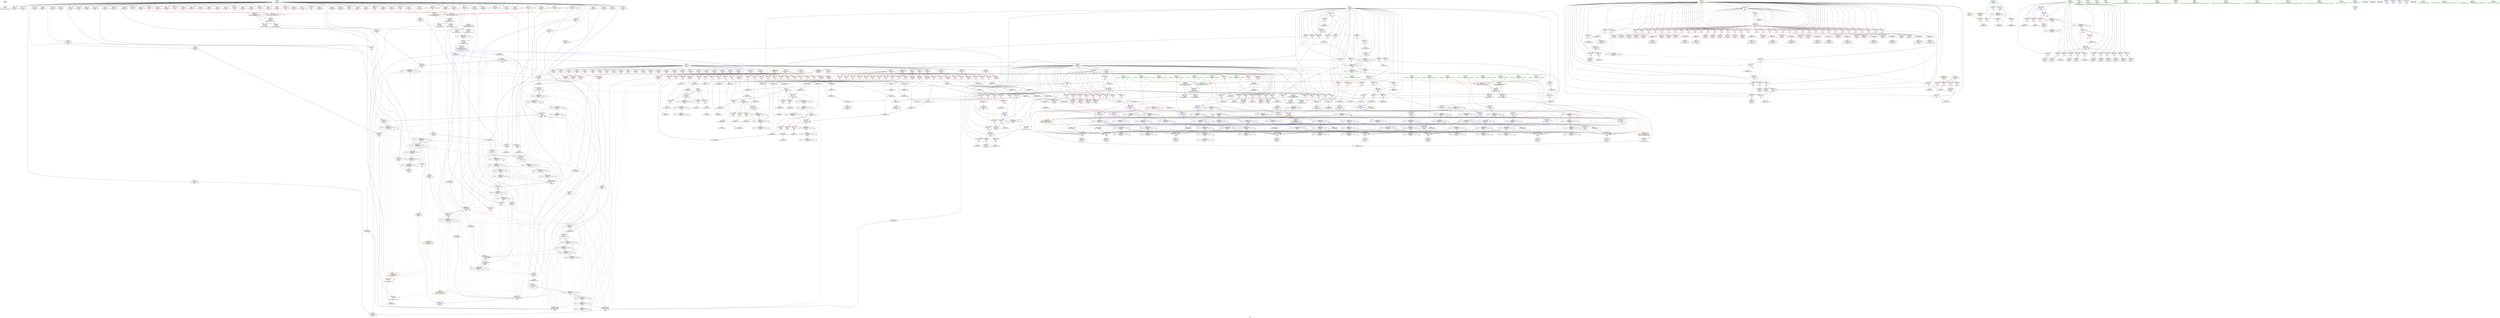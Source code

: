 digraph "SVFG" {
	label="SVFG";

	Node0x55744856a590 [shape=record,color=grey,label="{NodeID: 0\nNullPtr}"];
	Node0x55744856a590 -> Node0x5574485e4780[style=solid];
	Node0x5574485ef240 [shape=record,color=red,label="{NodeID: 443\n258\<--255\n\<--call79\nmain\n}"];
	Node0x5574485ef240 -> Node0x5574486022a0[style=solid];
	Node0x5574485f2790 [shape=record,color=red,label="{NodeID: 277\n632\<--26\n\<--p\nmain\n}"];
	Node0x5574485f2790 -> Node0x557448610fa0[style=solid];
	Node0x5574485762b0 [shape=record,color=black,label="{NodeID: 111\n534\<--533\nidxprom246\<--\nmain\n}"];
	Node0x55744863fc00 [shape=record,color=black,label="{NodeID: 886\nMR_58V_2 = PHI(MR_58V_3, MR_58V_1, )\npts\{77 \}\n}"];
	Node0x55744863fc00 -> Node0x55744863fc00[style=dashed];
	Node0x55744863fc00 -> Node0x55744866df30[style=dashed];
	Node0x557448611ba0 [shape=record,color=grey,label="{NodeID: 720\n231 = Binary(229, 230, )\n}"];
	Node0x557448611ba0 -> Node0x55744860d820[style=solid];
	Node0x5574486048d0 [shape=record,color=blue,label="{NodeID: 554\n24\<--817\ni\<--inc423\nmain\n}"];
	Node0x5574486048d0 -> Node0x557448657110[style=dashed];
	Node0x5574485ec590 [shape=record,color=red,label="{NodeID: 388\n143\<--38\n\<--l\nmain\n}"];
	Node0x5574485ec590 -> Node0x557448613b20[style=solid];
	Node0x5574485e7c80 [shape=record,color=purple,label="{NodeID: 222\n568\<--6\narrayidx266\<--dp\nmain\n}"];
	Node0x5574485e4370 [shape=record,color=green,label="{NodeID: 56\n829\<--830\n__a.addr\<--__a.addr_field_insensitive\n_ZSt3maxIiERKT_S2_S2_\n}"];
	Node0x5574485e4370 -> Node0x557448600a40[style=solid];
	Node0x5574485e4370 -> Node0x557448600b10[style=solid];
	Node0x5574485e4370 -> Node0x5574486049a0[style=solid];
	Node0x55744860c920 [shape=record,color=grey,label="{NodeID: 665\n363 = Binary(361, 362, )\n}"];
	Node0x55744860c920 -> Node0x5574485e60e0[style=solid];
	Node0x557448601c20 [shape=record,color=blue,label="{NodeID: 499\n38\<--160\nl\<--inc26\nmain\n}"];
	Node0x557448601c20 -> Node0x5574485ec590[style=dashed];
	Node0x557448601c20 -> Node0x5574485ec660[style=dashed];
	Node0x557448601c20 -> Node0x5574485ec730[style=dashed];
	Node0x557448601c20 -> Node0x557448601a80[style=dashed];
	Node0x557448601c20 -> Node0x557448601c20[style=dashed];
	Node0x557448601c20 -> Node0x55744864b310[style=dashed];
	Node0x5574485f5510 [shape=record,color=red,label="{NodeID: 333\n486\<--34\n\<--j\nmain\n}"];
	Node0x5574485f5510 -> Node0x5574485e4020[style=solid];
	Node0x5574485eae00 [shape=record,color=purple,label="{NodeID: 167\n535\<--4\narrayidx247\<--a\nmain\n}"];
	Node0x557448569cd0 [shape=record,color=green,label="{NodeID: 1\n9\<--1\n.str\<--dummyObj\nGlob }"];
	Node0x5574485ef310 [shape=record,color=red,label="{NodeID: 444\n268\<--267\n\<--arrayidx85\nmain\n}"];
	Node0x5574485ef310 -> Node0x55744860eea0[style=solid];
	Node0x5574485f2860 [shape=record,color=red,label="{NodeID: 278\n639\<--26\n\<--p\nmain\n}"];
	Node0x5574485f2860 -> Node0x557448610ca0[style=solid];
	Node0x557448576380 [shape=record,color=black,label="{NodeID: 112\n567\<--566\nidxprom265\<--add264\nmain\n}"];
	Node0x557448640100 [shape=record,color=black,label="{NodeID: 887\nMR_60V_2 = PHI(MR_60V_3, MR_60V_1, )\npts\{79 \}\n}"];
	Node0x557448640100 -> Node0x5574486008a0[style=dashed];
	Node0x557448640100 -> Node0x557448640100[style=dashed];
	Node0x557448640100 -> Node0x55744866e430[style=dashed];
	Node0x557448611d20 [shape=record,color=grey,label="{NodeID: 721\n322 = Binary(320, 321, )\n}"];
	Node0x557448611d20 -> Node0x557448611a20[style=solid];
	Node0x5574486049a0 [shape=record,color=blue,label="{NodeID: 555\n829\<--825\n__a.addr\<--__a\n_ZSt3maxIiERKT_S2_S2_\n}"];
	Node0x5574486049a0 -> Node0x557448600a40[style=dashed];
	Node0x5574486049a0 -> Node0x557448600b10[style=dashed];
	Node0x5574485ec660 [shape=record,color=red,label="{NodeID: 389\n153\<--38\n\<--l\nmain\n}"];
	Node0x5574485ec660 -> Node0x5574485e4c90[style=solid];
	Node0x5574485e7d50 [shape=record,color=purple,label="{NodeID: 223\n573\<--6\narrayidx269\<--dp\nmain\n}"];
	Node0x5574485e4440 [shape=record,color=green,label="{NodeID: 57\n831\<--832\n__b.addr\<--__b.addr_field_insensitive\n_ZSt3maxIiERKT_S2_S2_\n}"];
	Node0x5574485e4440 -> Node0x557448600be0[style=solid];
	Node0x5574485e4440 -> Node0x557448600cb0[style=solid];
	Node0x5574485e4440 -> Node0x557448604a70[style=solid];
	Node0x55744860caa0 [shape=record,color=grey,label="{NodeID: 666\n736 = Binary(735, 126, )\n}"];
	Node0x55744860caa0 -> Node0x5574485e9400[style=solid];
	Node0x557448601cf0 [shape=record,color=blue,label="{NodeID: 500\n36\<--165\nk\<--inc29\nmain\n}"];
	Node0x557448601cf0 -> Node0x5574485f66f0[style=dashed];
	Node0x557448601cf0 -> Node0x5574485f67c0[style=dashed];
	Node0x557448601cf0 -> Node0x5574485f6890[style=dashed];
	Node0x557448601cf0 -> Node0x5574486019b0[style=dashed];
	Node0x557448601cf0 -> Node0x557448601cf0[style=dashed];
	Node0x557448601cf0 -> Node0x557448602030[style=dashed];
	Node0x557448601cf0 -> Node0x557448604590[style=dashed];
	Node0x557448601cf0 -> Node0x557448658010[style=dashed];
	Node0x5574485f55e0 [shape=record,color=red,label="{NodeID: 334\n497\<--34\n\<--j\nmain\n}"];
	Node0x5574485f55e0 -> Node0x55744860f4a0[style=solid];
	Node0x5574485eaed0 [shape=record,color=purple,label="{NodeID: 168\n536\<--4\narrayidx248\<--a\nmain\n}"];
	Node0x5574485eaed0 -> Node0x5574485f0010[style=solid];
	Node0x557448569d60 [shape=record,color=green,label="{NodeID: 2\n11\<--1\n.str.1\<--dummyObj\nGlob }"];
	Node0x5574485ef3e0 [shape=record,color=red,label="{NodeID: 445\n302\<--301\n\<--arrayidx103\nmain\n}"];
	Node0x5574485ef3e0 -> Node0x55744860a0a0[style=solid];
	Node0x5574485f2930 [shape=record,color=red,label="{NodeID: 279\n643\<--26\n\<--p\nmain\n}"];
	Node0x5574485f2930 -> Node0x5574486154a0[style=solid];
	Node0x557448576450 [shape=record,color=black,label="{NodeID: 113\n572\<--571\nidxprom268\<--sub267\nmain\n}"];
	Node0x557448640600 [shape=record,color=black,label="{NodeID: 888\nMR_62V_2 = PHI(MR_62V_3, MR_62V_1, )\npts\{81 \}\n}"];
	Node0x557448640600 -> Node0x557448640600[style=dashed];
	Node0x557448640600 -> Node0x55744866e930[style=dashed];
	Node0x557448611ea0 [shape=record,color=grey,label="{NodeID: 722\n316 = Binary(312, 315, )\n}"];
	Node0x557448611ea0 -> Node0x557448615c20[style=solid];
	Node0x557448604a70 [shape=record,color=blue,label="{NodeID: 556\n831\<--826\n__b.addr\<--__b\n_ZSt3maxIiERKT_S2_S2_\n}"];
	Node0x557448604a70 -> Node0x557448600be0[style=dashed];
	Node0x557448604a70 -> Node0x557448600cb0[style=dashed];
	Node0x5574485ec730 [shape=record,color=red,label="{NodeID: 390\n159\<--38\n\<--l\nmain\n}"];
	Node0x5574485ec730 -> Node0x55744860bd20[style=solid];
	Node0x5574485e7e20 [shape=record,color=purple,label="{NodeID: 224\n574\<--6\narrayidx270\<--dp\nmain\n|{<s0>12}}"];
	Node0x5574485e7e20:s0 -> Node0x5574486d78b0[style=solid,color=red];
	Node0x5574485e4510 [shape=record,color=green,label="{NodeID: 58\n852\<--853\nretval\<--retval_field_insensitive\n_ZSt3minIiERKT_S2_S2_\n}"];
	Node0x5574485e4510 -> Node0x557448600f20[style=solid];
	Node0x5574485e4510 -> Node0x557448604e80[style=solid];
	Node0x5574485e4510 -> Node0x557448604f50[style=solid];
	Node0x55744860cc20 [shape=record,color=grey,label="{NodeID: 667\n590 = Binary(584, 589, )\n}"];
	Node0x55744860cc20 -> Node0x557448603480[style=solid];
	Node0x557448601dc0 [shape=record,color=blue,label="{NodeID: 501\n34\<--170\nj\<--inc32\nmain\n}"];
	Node0x557448601dc0 -> Node0x5574485f4190[style=dashed];
	Node0x557448601dc0 -> Node0x5574485f4260[style=dashed];
	Node0x557448601dc0 -> Node0x5574485f4330[style=dashed];
	Node0x557448601dc0 -> Node0x557448601dc0[style=dashed];
	Node0x557448601dc0 -> Node0x557448601f60[style=dashed];
	Node0x5574485f56b0 [shape=record,color=red,label="{NodeID: 335\n503\<--34\n\<--j\nmain\n}"];
	Node0x5574485f56b0 -> Node0x557448576110[style=solid];
	Node0x5574485eafa0 [shape=record,color=purple,label="{NodeID: 169\n587\<--4\narrayidx279\<--a\nmain\n}"];
	Node0x557448572470 [shape=record,color=green,label="{NodeID: 3\n13\<--1\n.str.2\<--dummyObj\nGlob }"];
	Node0x5574485ef4b0 [shape=record,color=red,label="{NodeID: 446\n347\<--346\n\<--arrayidx128\nmain\n}"];
	Node0x5574485ef4b0 -> Node0x55744860ae20[style=solid];
	Node0x5574485f2a00 [shape=record,color=red,label="{NodeID: 280\n314\<--28\n\<--q\nmain\n}"];
	Node0x5574485f2a00 -> Node0x557448612020[style=solid];
	Node0x557448576520 [shape=record,color=black,label="{NodeID: 114\n576\<--575\nidxprom272\<--\nmain\n}"];
	Node0x557448660330 [shape=record,color=black,label="{NodeID: 889\nMR_64V_2 = PHI(MR_64V_3, MR_64V_1, )\npts\{83 \}\n}"];
	Node0x557448660330 -> Node0x557448660330[style=dashed];
	Node0x557448660330 -> Node0x55744866ee30[style=dashed];
	Node0x557448612020 [shape=record,color=grey,label="{NodeID: 723\n315 = Binary(313, 314, )\n}"];
	Node0x557448612020 -> Node0x557448611ea0[style=solid];
	Node0x557448604b40 [shape=record,color=blue,label="{NodeID: 557\n827\<--841\nretval\<--\n_ZSt3maxIiERKT_S2_S2_\n}"];
	Node0x557448604b40 -> Node0x557448656210[style=dashed];
	Node0x5574485ec800 [shape=record,color=red,label="{NodeID: 391\n188\<--38\n\<--l\nmain\n}"];
	Node0x5574485ec800 -> Node0x557448613220[style=solid];
	Node0x5574485e7ef0 [shape=record,color=purple,label="{NodeID: 225\n577\<--6\narrayidx273\<--dp\nmain\n}"];
	Node0x5574485e45e0 [shape=record,color=green,label="{NodeID: 59\n854\<--855\n__a.addr\<--__a.addr_field_insensitive\n_ZSt3minIiERKT_S2_S2_\n}"];
	Node0x5574485e45e0 -> Node0x557448600ff0[style=solid];
	Node0x5574485e45e0 -> Node0x5574486010c0[style=solid];
	Node0x5574485e45e0 -> Node0x557448604ce0[style=solid];
	Node0x55744860cda0 [shape=record,color=grey,label="{NodeID: 668\n751 = Binary(740, 750, )\n}"];
	Node0x55744860cda0 -> Node0x55744860d6a0[style=solid];
	Node0x557448601e90 [shape=record,color=blue,label="{NodeID: 502\n173\<--93\n\<--\nmain\n}"];
	Node0x557448601e90 -> Node0x55744864a410[style=dashed];
	Node0x5574485f5780 [shape=record,color=red,label="{NodeID: 336\n533\<--34\n\<--j\nmain\n}"];
	Node0x5574485f5780 -> Node0x5574485762b0[style=solid];
	Node0x5574485eb070 [shape=record,color=purple,label="{NodeID: 170\n588\<--4\narrayidx280\<--a\nmain\n}"];
	Node0x5574485eb070 -> Node0x5574485f01b0[style=solid];
	Node0x557448572500 [shape=record,color=green,label="{NodeID: 4\n15\<--1\n.str.3\<--dummyObj\nGlob }"];
	Node0x5574485ef580 [shape=record,color=red,label="{NodeID: 447\n352\<--351\n\<--arrayidx131\nmain\n}"];
	Node0x5574485ef580 -> Node0x55744860ae20[style=solid];
	Node0x5574485f2ad0 [shape=record,color=red,label="{NodeID: 281\n321\<--28\n\<--q\nmain\n}"];
	Node0x5574485f2ad0 -> Node0x557448611d20[style=solid];
	Node0x5574485e8440 [shape=record,color=black,label="{NodeID: 115\n579\<--578\nidxprom274\<--\nmain\n}"];
	Node0x557448660830 [shape=record,color=black,label="{NodeID: 890\nMR_66V_2 = PHI(MR_66V_3, MR_66V_1, )\npts\{85 \}\n}"];
	Node0x557448660830 -> Node0x557448660830[style=dashed];
	Node0x557448660830 -> Node0x55744866f330[style=dashed];
	Node0x5574486121a0 [shape=record,color=grey,label="{NodeID: 724\n218 = Binary(217, 126, )\n}"];
	Node0x5574486121a0 -> Node0x5574485e50a0[style=solid];
	Node0x557448604c10 [shape=record,color=blue,label="{NodeID: 558\n827\<--844\nretval\<--\n_ZSt3maxIiERKT_S2_S2_\n}"];
	Node0x557448604c10 -> Node0x557448656210[style=dashed];
	Node0x5574485ec8d0 [shape=record,color=red,label="{NodeID: 392\n197\<--38\n\<--l\nmain\n}"];
	Node0x5574485ec8d0 -> Node0x5574485e4f00[style=solid];
	Node0x5574485e7fc0 [shape=record,color=purple,label="{NodeID: 226\n580\<--6\narrayidx275\<--dp\nmain\n}"];
	Node0x5574485e46b0 [shape=record,color=green,label="{NodeID: 60\n856\<--857\n__b.addr\<--__b.addr_field_insensitive\n_ZSt3minIiERKT_S2_S2_\n}"];
	Node0x5574485e46b0 -> Node0x557448601190[style=solid];
	Node0x5574485e46b0 -> Node0x557448601260[style=solid];
	Node0x5574485e46b0 -> Node0x557448604db0[style=solid];
	Node0x55744864e510 [shape=record,color=black,label="{NodeID: 835\nMR_14V_5 = PHI(MR_14V_6, MR_14V_4, )\npts\{33 \}\n|{|<s5>19}}"];
	Node0x55744864e510 -> Node0x5574485f3d80[style=dashed];
	Node0x55744864e510 -> Node0x5574486008a0[style=dashed];
	Node0x55744864e510 -> Node0x557448604660[style=dashed];
	Node0x55744864e510 -> Node0x55744864e510[style=dashed];
	Node0x55744864e510 -> Node0x557448657610[style=dashed];
	Node0x55744864e510:s5 -> Node0x557448686370[style=dashed,color=red];
	Node0x55744860cf20 [shape=record,color=grey,label="{NodeID: 669\n750 = Binary(748, 749, )\n}"];
	Node0x55744860cf20 -> Node0x55744860cda0[style=solid];
	Node0x557448601f60 [shape=record,color=blue,label="{NodeID: 503\n34\<--93\nj\<--\nmain\n}"];
	Node0x557448601f60 -> Node0x5574485f4400[style=dashed];
	Node0x557448601f60 -> Node0x5574485f44d0[style=dashed];
	Node0x557448601f60 -> Node0x5574485f45a0[style=dashed];
	Node0x557448601f60 -> Node0x5574485f4670[style=dashed];
	Node0x557448601f60 -> Node0x5574485f4740[style=dashed];
	Node0x557448601f60 -> Node0x5574485f4810[style=dashed];
	Node0x557448601f60 -> Node0x5574485f48e0[style=dashed];
	Node0x557448601f60 -> Node0x5574485f49b0[style=dashed];
	Node0x557448601f60 -> Node0x5574485f4a80[style=dashed];
	Node0x557448601f60 -> Node0x5574485f4b50[style=dashed];
	Node0x557448601f60 -> Node0x5574485f4c20[style=dashed];
	Node0x557448601f60 -> Node0x5574485f4cf0[style=dashed];
	Node0x557448601f60 -> Node0x5574485f4dc0[style=dashed];
	Node0x557448601f60 -> Node0x5574485f4e90[style=dashed];
	Node0x557448601f60 -> Node0x5574485f4f60[style=dashed];
	Node0x557448601f60 -> Node0x5574485f5030[style=dashed];
	Node0x557448601f60 -> Node0x5574485f5100[style=dashed];
	Node0x557448601f60 -> Node0x5574485f51d0[style=dashed];
	Node0x557448601f60 -> Node0x5574485f52a0[style=dashed];
	Node0x557448601f60 -> Node0x5574485f5370[style=dashed];
	Node0x557448601f60 -> Node0x5574485f5440[style=dashed];
	Node0x557448601f60 -> Node0x5574485f5510[style=dashed];
	Node0x557448601f60 -> Node0x5574485f55e0[style=dashed];
	Node0x557448601f60 -> Node0x5574485f56b0[style=dashed];
	Node0x557448601f60 -> Node0x5574485f5780[style=dashed];
	Node0x557448601f60 -> Node0x5574485f5850[style=dashed];
	Node0x557448601f60 -> Node0x5574485f5920[style=dashed];
	Node0x557448601f60 -> Node0x5574485f59f0[style=dashed];
	Node0x557448601f60 -> Node0x5574485f5ac0[style=dashed];
	Node0x557448601f60 -> Node0x5574485f5b90[style=dashed];
	Node0x557448601f60 -> Node0x5574485f5c60[style=dashed];
	Node0x557448601f60 -> Node0x5574485f5d30[style=dashed];
	Node0x557448601f60 -> Node0x5574485f5e00[style=dashed];
	Node0x557448601f60 -> Node0x5574485f5ed0[style=dashed];
	Node0x557448601f60 -> Node0x5574485f5fa0[style=dashed];
	Node0x557448601f60 -> Node0x5574485f6070[style=dashed];
	Node0x557448601f60 -> Node0x5574485f6140[style=dashed];
	Node0x557448601f60 -> Node0x5574485f6210[style=dashed];
	Node0x557448601f60 -> Node0x5574485f62e0[style=dashed];
	Node0x557448601f60 -> Node0x5574485f63b0[style=dashed];
	Node0x557448601f60 -> Node0x5574486043f0[style=dashed];
	Node0x557448601f60 -> Node0x5574486044c0[style=dashed];
	Node0x5574485f5850 [shape=record,color=red,label="{NodeID: 337\n565\<--34\n\<--j\nmain\n}"];
	Node0x5574485f5850 -> Node0x557448612920[style=solid];
	Node0x5574485eb140 [shape=record,color=purple,label="{NodeID: 171\n617\<--4\narrayidx298\<--a\nmain\n}"];
	Node0x557448572590 [shape=record,color=green,label="{NodeID: 5\n93\<--1\n\<--dummyObj\nCan only get source location for instruction, argument, global var or function.}"];
	Node0x5574485ef650 [shape=record,color=red,label="{NodeID: 448\n356\<--355\n\<--call133\nmain\n}"];
	Node0x5574485ef650 -> Node0x5574486025e0[style=solid];
	Node0x5574485f2ba0 [shape=record,color=red,label="{NodeID: 282\n383\<--28\n\<--q\nmain\n}"];
	Node0x5574485f2ba0 -> Node0x55744860bba0[style=solid];
	Node0x5574485e84d0 [shape=record,color=black,label="{NodeID: 116\n582\<--581\nidxprom276\<--\nmain\n}"];
	Node0x557448660d30 [shape=record,color=black,label="{NodeID: 891\nMR_68V_2 = PHI(MR_68V_3, MR_68V_1, )\npts\{87 \}\n}"];
	Node0x557448660d30 -> Node0x557448660d30[style=dashed];
	Node0x557448660d30 -> Node0x55744866f830[style=dashed];
	Node0x557448612320 [shape=record,color=grey,label="{NodeID: 725\n213 = Binary(211, 212, )\n}"];
	Node0x557448612320 -> Node0x557448615da0[style=solid];
	Node0x557448604ce0 [shape=record,color=blue,label="{NodeID: 559\n854\<--850\n__a.addr\<--__a\n_ZSt3minIiERKT_S2_S2_\n}"];
	Node0x557448604ce0 -> Node0x557448600ff0[style=dashed];
	Node0x557448604ce0 -> Node0x5574486010c0[style=dashed];
	Node0x5574485ec9a0 [shape=record,color=red,label="{NodeID: 393\n235\<--38\n\<--l\nmain\n}"];
	Node0x5574485ec9a0 -> Node0x5574485e5310[style=solid];
	Node0x5574485e8090 [shape=record,color=purple,label="{NodeID: 227\n583\<--6\narrayidx277\<--dp\nmain\n}"];
	Node0x5574485e8090 -> Node0x5574485f00e0[style=solid];
	Node0x5574485e4780 [shape=record,color=black,label="{NodeID: 61\n2\<--3\ndummyVal\<--dummyVal\n}"];
	Node0x55744860d0a0 [shape=record,color=grey,label="{NodeID: 670\n747 = Binary(745, 746, )\n}"];
	Node0x55744860d0a0 -> Node0x55744860d520[style=solid];
	Node0x557448602030 [shape=record,color=blue,label="{NodeID: 504\n36\<--93\nk\<--\nmain\n}"];
	Node0x557448602030 -> Node0x5574485f6960[style=dashed];
	Node0x557448602030 -> Node0x5574485f6a30[style=dashed];
	Node0x557448602030 -> Node0x5574485f6b00[style=dashed];
	Node0x557448602030 -> Node0x5574485f6bd0[style=dashed];
	Node0x557448602030 -> Node0x5574485f6ca0[style=dashed];
	Node0x557448602030 -> Node0x5574485f6d70[style=dashed];
	Node0x557448602030 -> Node0x5574485f6e40[style=dashed];
	Node0x557448602030 -> Node0x5574485f6f10[style=dashed];
	Node0x557448602030 -> Node0x5574485f6fe0[style=dashed];
	Node0x557448602030 -> Node0x5574485f70b0[style=dashed];
	Node0x557448602030 -> Node0x5574485f7180[style=dashed];
	Node0x557448602030 -> Node0x5574485f7250[style=dashed];
	Node0x557448602030 -> Node0x5574485f7320[style=dashed];
	Node0x557448602030 -> Node0x5574485f73f0[style=dashed];
	Node0x557448602030 -> Node0x5574485f74c0[style=dashed];
	Node0x557448602030 -> Node0x5574485f7590[style=dashed];
	Node0x557448602030 -> Node0x5574485f7660[style=dashed];
	Node0x557448602030 -> Node0x5574485f7730[style=dashed];
	Node0x557448602030 -> Node0x5574485f7800[style=dashed];
	Node0x557448602030 -> Node0x5574485f78d0[style=dashed];
	Node0x557448602030 -> Node0x5574485f79a0[style=dashed];
	Node0x557448602030 -> Node0x5574485f7a70[style=dashed];
	Node0x557448602030 -> Node0x5574485f7b40[style=dashed];
	Node0x557448602030 -> Node0x5574485f7c10[style=dashed];
	Node0x557448602030 -> Node0x5574485f7ce0[style=dashed];
	Node0x557448602030 -> Node0x5574485f7db0[style=dashed];
	Node0x557448602030 -> Node0x5574485ec250[style=dashed];
	Node0x557448602030 -> Node0x557448602030[style=dashed];
	Node0x557448602030 -> Node0x557448604320[style=dashed];
	Node0x557448602030 -> Node0x557448604590[style=dashed];
	Node0x557448602030 -> Node0x557448658010[style=dashed];
	Node0x5574485f5920 [shape=record,color=red,label="{NodeID: 338\n575\<--34\n\<--j\nmain\n}"];
	Node0x5574485f5920 -> Node0x557448576520[style=solid];
	Node0x5574485eb210 [shape=record,color=purple,label="{NodeID: 172\n618\<--4\narrayidx299\<--a\nmain\n}"];
	Node0x5574485eb210 -> Node0x5574485fffb0[style=solid];
	Node0x557448573a50 [shape=record,color=green,label="{NodeID: 6\n126\<--1\n\<--dummyObj\nCan only get source location for instruction, argument, global var or function.}"];
	Node0x5574485ef720 [shape=record,color=red,label="{NodeID: 449\n382\<--381\n\<--arrayidx150\nmain\n}"];
	Node0x5574485ef720 -> Node0x55744860b720[style=solid];
	Node0x5574485f2c70 [shape=record,color=red,label="{NodeID: 283\n394\<--28\n\<--q\nmain\n}"];
	Node0x5574485f2c70 -> Node0x55744860db20[style=solid];
	Node0x5574485e8560 [shape=record,color=black,label="{NodeID: 117\n586\<--585\nidxprom278\<--\nmain\n}"];
	Node0x557448661230 [shape=record,color=black,label="{NodeID: 892\nMR_70V_2 = PHI(MR_70V_3, MR_70V_1, )\npts\{89 \}\n}"];
	Node0x557448661230 -> Node0x557448661230[style=dashed];
	Node0x557448661230 -> Node0x55744866fd30[style=dashed];
	Node0x5574486124a0 [shape=record,color=grey,label="{NodeID: 726\n228 = Binary(226, 227, )\n}"];
	Node0x5574486124a0 -> Node0x557448612620[style=solid];
	Node0x557448604db0 [shape=record,color=blue,label="{NodeID: 560\n856\<--851\n__b.addr\<--__b\n_ZSt3minIiERKT_S2_S2_\n}"];
	Node0x557448604db0 -> Node0x557448601190[style=dashed];
	Node0x557448604db0 -> Node0x557448601260[style=dashed];
	Node0x5574485eca70 [shape=record,color=red,label="{NodeID: 394\n244\<--38\n\<--l\nmain\n}"];
	Node0x5574485eca70 -> Node0x5574485e5580[style=solid];
	Node0x5574485e8160 [shape=record,color=purple,label="{NodeID: 228\n597\<--6\narrayidx285\<--dp\nmain\n}"];
	Node0x5574485e4880 [shape=record,color=black,label="{NodeID: 62\n19\<--93\nmain_ret\<--\nmain\n}"];
	Node0x557448683f30 [shape=record,color=yellow,style=double,label="{NodeID: 1003\n94V_1 = ENCHI(MR_94V_0)\npts\{51 57 61 65 75 81 85 89 \}\nFun[_ZSt3minIiERKT_S2_S2_]}"];
	Node0x557448683f30 -> Node0x557448601400[style=dashed];
	Node0x55744860d220 [shape=record,color=grey,label="{NodeID: 671\n403 = Binary(399, 402, )\n}"];
	Node0x55744860d220 -> Node0x557448614a20[style=solid];
	Node0x557448602100 [shape=record,color=blue,label="{NodeID: 505\n38\<--93\nl\<--\nmain\n}"];
	Node0x557448602100 -> Node0x5574485ec800[style=dashed];
	Node0x557448602100 -> Node0x5574485ec8d0[style=dashed];
	Node0x557448602100 -> Node0x5574485ec9a0[style=dashed];
	Node0x557448602100 -> Node0x5574485eca70[style=dashed];
	Node0x557448602100 -> Node0x5574485ecb40[style=dashed];
	Node0x557448602100 -> Node0x5574485ecc10[style=dashed];
	Node0x557448602100 -> Node0x5574485ecce0[style=dashed];
	Node0x557448602100 -> Node0x5574485ecdb0[style=dashed];
	Node0x557448602100 -> Node0x5574485ece80[style=dashed];
	Node0x557448602100 -> Node0x5574485ecf50[style=dashed];
	Node0x557448602100 -> Node0x5574485ed020[style=dashed];
	Node0x557448602100 -> Node0x5574485ed0f0[style=dashed];
	Node0x557448602100 -> Node0x5574485ed1c0[style=dashed];
	Node0x557448602100 -> Node0x557448604250[style=dashed];
	Node0x557448602100 -> Node0x557448668030[style=dashed];
	Node0x5574485f59f0 [shape=record,color=red,label="{NodeID: 339\n585\<--34\n\<--j\nmain\n}"];
	Node0x5574485f59f0 -> Node0x5574485e8560[style=solid];
	Node0x5574485eb2e0 [shape=record,color=purple,label="{NodeID: 173\n673\<--4\narrayidx333\<--a\nmain\n}"];
	Node0x557448573b10 [shape=record,color=green,label="{NodeID: 7\n139\<--1\n\<--dummyObj\nCan only get source location for instruction, argument, global var or function.}"];
	Node0x5574485ef7f0 [shape=record,color=red,label="{NodeID: 450\n420\<--417\n\<--call171\nmain\n}"];
	Node0x5574485ef7f0 -> Node0x5574485e6350[style=solid];
	Node0x5574485f2d40 [shape=record,color=red,label="{NodeID: 284\n401\<--28\n\<--q\nmain\n}"];
	Node0x5574485f2d40 -> Node0x55744860d3a0[style=solid];
	Node0x5574485e8630 [shape=record,color=black,label="{NodeID: 118\n596\<--595\nidxprom284\<--add283\nmain\n}"];
	Node0x557448661730 [shape=record,color=black,label="{NodeID: 893\nMR_72V_2 = PHI(MR_72V_3, MR_72V_1, )\npts\{91 \}\n}"];
	Node0x557448661730 -> Node0x557448661730[style=dashed];
	Node0x557448661730 -> Node0x557448670230[style=dashed];
	Node0x557448612620 [shape=record,color=grey,label="{NodeID: 727\n229 = Binary(228, 126, )\n}"];
	Node0x557448612620 -> Node0x557448611ba0[style=solid];
	Node0x557448604e80 [shape=record,color=blue,label="{NodeID: 561\n852\<--866\nretval\<--\n_ZSt3minIiERKT_S2_S2_\n}"];
	Node0x557448604e80 -> Node0x557448679d30[style=dashed];
	Node0x5574485ecb40 [shape=record,color=red,label="{NodeID: 395\n277\<--38\n\<--l\nmain\n}"];
	Node0x5574485ecb40 -> Node0x5574485e5990[style=solid];
	Node0x5574485e8230 [shape=record,color=purple,label="{NodeID: 229\n602\<--6\narrayidx288\<--dp\nmain\n}"];
	Node0x5574485e4950 [shape=record,color=black,label="{NodeID: 63\n114\<--113\nidxprom\<--\nmain\n}"];
	Node0x557448684010 [shape=record,color=yellow,style=double,label="{NodeID: 1004\n96V_1 = ENCHI(MR_96V_0)\npts\{53 59 63 67 77 83 87 91 \}\nFun[_ZSt3minIiERKT_S2_S2_]}"];
	Node0x557448684010 -> Node0x557448601330[style=dashed];
	Node0x55744860d3a0 [shape=record,color=grey,label="{NodeID: 672\n402 = Binary(400, 401, )\n}"];
	Node0x55744860d3a0 -> Node0x55744860d220[style=solid];
	Node0x5574486021d0 [shape=record,color=blue,label="{NodeID: 506\n42\<--253\nref.tmp\<--add78\nmain\n|{|<s8>4}}"];
	Node0x5574486021d0 -> Node0x5574485ef240[style=dashed];
	Node0x5574486021d0 -> Node0x5574485ef650[style=dashed];
	Node0x5574486021d0 -> Node0x5574485efa60[style=dashed];
	Node0x5574486021d0 -> Node0x5574485efda0[style=dashed];
	Node0x5574486021d0 -> Node0x5574485ffee0[style=dashed];
	Node0x5574486021d0 -> Node0x5574486002f0[style=dashed];
	Node0x5574486021d0 -> Node0x557448600630[style=dashed];
	Node0x5574486021d0 -> Node0x55744867a730[style=dashed];
	Node0x5574486021d0:s8 -> Node0x557448686800[style=dashed,color=red];
	Node0x5574485f5ac0 [shape=record,color=red,label="{NodeID: 340\n594\<--34\n\<--j\nmain\n}"];
	Node0x5574485f5ac0 -> Node0x55744860e720[style=solid];
	Node0x5574485eb3b0 [shape=record,color=purple,label="{NodeID: 174\n674\<--4\narrayidx334\<--a\nmain\n}"];
	Node0x5574485eb3b0 -> Node0x557448600220[style=solid];
	Node0x557448573bd0 [shape=record,color=green,label="{NodeID: 8\n145\<--1\n\<--dummyObj\nCan only get source location for instruction, argument, global var or function.}"];
	Node0x5574485ef8c0 [shape=record,color=red,label="{NodeID: 451\n433\<--432\n\<--arrayidx181\nmain\n}"];
	Node0x5574485ef8c0 -> Node0x55744860fc20[style=solid];
	Node0x5574485f2e10 [shape=record,color=red,label="{NodeID: 285\n474\<--28\n\<--q\nmain\n}"];
	Node0x5574485f2e10 -> Node0x55744860c020[style=solid];
	Node0x5574485e8700 [shape=record,color=black,label="{NodeID: 119\n601\<--600\nidxprom287\<--sub286\nmain\n}"];
	Node0x557448661c30 [shape=record,color=black,label="{NodeID: 894\nMR_76V_2 = PHI(MR_76V_8, MR_76V_1, )\npts\{80000 \}\n}"];
	Node0x557448661c30 -> Node0x55744864b810[style=dashed];
	Node0x5574486127a0 [shape=record,color=grey,label="{NodeID: 728\n571 = Binary(569, 570, )\n}"];
	Node0x5574486127a0 -> Node0x557448576450[style=solid];
	Node0x557448604f50 [shape=record,color=blue,label="{NodeID: 562\n852\<--869\nretval\<--\n_ZSt3minIiERKT_S2_S2_\n}"];
	Node0x557448604f50 -> Node0x557448679d30[style=dashed];
	Node0x5574485ecc10 [shape=record,color=red,label="{NodeID: 396\n282\<--38\n\<--l\nmain\n}"];
	Node0x5574485ecc10 -> Node0x557448615f20[style=solid];
	Node0x5574485e8300 [shape=record,color=purple,label="{NodeID: 230\n603\<--6\narrayidx289\<--dp\nmain\n}"];
	Node0x5574485e8300 -> Node0x557448603550[style=solid];
	Node0x5574485e4a20 [shape=record,color=black,label="{NodeID: 64\n118\<--117\nidxprom6\<--\nmain\n}"];
	Node0x55744860d520 [shape=record,color=grey,label="{NodeID: 673\n748 = Binary(747, 126, )\n}"];
	Node0x55744860d520 -> Node0x55744860cf20[style=solid];
	Node0x5574486022a0 [shape=record,color=blue,label="{NodeID: 507\n279\<--258\narrayidx93\<--\nmain\n}"];
	Node0x5574486022a0 -> Node0x55744864fe10[style=dashed];
	Node0x5574486022a0 -> Node0x557448654410[style=dashed];
	Node0x5574485f5b90 [shape=record,color=red,label="{NodeID: 341\n615\<--34\n\<--j\nmain\n}"];
	Node0x5574485f5b90 -> Node0x5574485e87d0[style=solid];
	Node0x5574485eb480 [shape=record,color=purple,label="{NodeID: 175\n708\<--4\narrayidx356\<--a\nmain\n}"];
	Node0x557448573c90 [shape=record,color=green,label="{NodeID: 9\n157\<--1\n\<--dummyObj\nCan only get source location for instruction, argument, global var or function.}"];
	Node0x5574485ef990 [shape=record,color=red,label="{NodeID: 452\n438\<--437\n\<--arrayidx184\nmain\n}"];
	Node0x5574485ef990 -> Node0x55744860fc20[style=solid];
	Node0x5574485f2ee0 [shape=record,color=red,label="{NodeID: 286\n477\<--28\n\<--q\nmain\n}"];
	Node0x5574485f2ee0 -> Node0x55744860bea0[style=solid];
	Node0x5574485e87d0 [shape=record,color=black,label="{NodeID: 120\n616\<--615\nidxprom297\<--\nmain\n}"];
	Node0x557448612920 [shape=record,color=grey,label="{NodeID: 729\n566 = Binary(565, 126, )\n}"];
	Node0x557448612920 -> Node0x557448576380[style=solid];
	Node0x5574485ecce0 [shape=record,color=red,label="{NodeID: 397\n344\<--38\n\<--l\nmain\n}"];
	Node0x5574485ecce0 -> Node0x5574485e5e70[style=solid];
	Node0x5574485f0270 [shape=record,color=purple,label="{NodeID: 231\n650\<--6\narrayidx317\<--dp\nmain\n}"];
	Node0x5574485e4af0 [shape=record,color=black,label="{NodeID: 65\n148\<--147\nidxprom19\<--\nmain\n}"];
	Node0x55744864fe10 [shape=record,color=black,label="{NodeID: 840\nMR_76V_14 = PHI(MR_76V_15, MR_76V_13, )\npts\{80000 \}\n|{|<s5>5}}"];
	Node0x55744864fe10 -> Node0x5574485ef4b0[style=dashed];
	Node0x55744864fe10 -> Node0x5574485ef650[style=dashed];
	Node0x55744864fe10 -> Node0x5574486025e0[style=dashed];
	Node0x55744864fe10 -> Node0x55744864fe10[style=dashed];
	Node0x55744864fe10 -> Node0x557448653010[style=dashed];
	Node0x55744864fe10:s5 -> Node0x557448686720[style=dashed,color=red];
	Node0x55744860d6a0 [shape=record,color=grey,label="{NodeID: 674\n752 = Binary(751, 126, )\n}"];
	Node0x55744860d6a0 -> Node0x5574486040b0[style=solid];
	Node0x557448602370 [shape=record,color=blue,label="{NodeID: 508\n40\<--93\nr\<--\nmain\n}"];
	Node0x557448602370 -> Node0x5574485ed290[style=dashed];
	Node0x557448602370 -> Node0x5574485ed360[style=dashed];
	Node0x557448602370 -> Node0x5574485ed430[style=dashed];
	Node0x557448602370 -> Node0x5574485ed500[style=dashed];
	Node0x557448602370 -> Node0x5574485ed5d0[style=dashed];
	Node0x557448602370 -> Node0x5574485ed6a0[style=dashed];
	Node0x557448602370 -> Node0x5574486026b0[style=dashed];
	Node0x557448602370 -> Node0x557448602780[style=dashed];
	Node0x5574485f5c60 [shape=record,color=red,label="{NodeID: 342\n647\<--34\n\<--j\nmain\n}"];
	Node0x5574485f5c60 -> Node0x55744860e8a0[style=solid];
	Node0x5574485eb550 [shape=record,color=purple,label="{NodeID: 176\n709\<--4\narrayidx357\<--a\nmain\n}"];
	Node0x5574485eb550 -> Node0x557448600490[style=solid];
	Node0x557448573d50 [shape=record,color=green,label="{NodeID: 10\n289\<--1\n\<--dummyObj\nCan only get source location for instruction, argument, global var or function.}"];
	Node0x5574485efa60 [shape=record,color=red,label="{NodeID: 453\n442\<--441\n\<--call186\nmain\n}"];
	Node0x5574485efa60 -> Node0x557448602d30[style=solid];
	Node0x5574485f2fb0 [shape=record,color=red,label="{NodeID: 287\n508\<--28\n\<--q\nmain\n}"];
	Node0x5574485f2fb0 -> Node0x55744860c320[style=solid];
	Node0x5574485e88a0 [shape=record,color=black,label="{NodeID: 121\n649\<--648\nidxprom316\<--add315\nmain\n}"];
	Node0x557448612aa0 [shape=record,color=grey,label="{NodeID: 730\n625 = Binary(623, 624, )\n}"];
	Node0x557448612aa0 -> Node0x5574486037c0[style=solid];
	Node0x5574485ecdb0 [shape=record,color=red,label="{NodeID: 398\n430\<--38\n\<--l\nmain\n}"];
	Node0x5574485ecdb0 -> Node0x5574485e3a70[style=solid];
	Node0x5574485f0300 [shape=record,color=purple,label="{NodeID: 232\n659\<--6\narrayidx323\<--dp\nmain\n}"];
	Node0x5574485e4bc0 [shape=record,color=black,label="{NodeID: 66\n151\<--150\nidxprom21\<--\nmain\n}"];
	Node0x5574486842e0 [shape=record,color=yellow,style=double,label="{NodeID: 1007\n4V_1 = ENCHI(MR_4V_0)\npts\{23 \}\nFun[main]}"];
	Node0x5574486842e0 -> Node0x5574485f1680[style=dashed];
	Node0x55744860d820 [shape=record,color=grey,label="{NodeID: 675\n232 = Binary(221, 231, )\n}"];
	Node0x55744860d820 -> Node0x5574485e5240[style=solid];
	Node0x557448602440 [shape=record,color=blue,label="{NodeID: 509\n44\<--306\nx\<--sub104\nmain\n}"];
	Node0x557448602440 -> Node0x5574485ee470[style=dashed];
	Node0x557448602440 -> Node0x5574485ee540[style=dashed];
	Node0x557448602440 -> Node0x5574485ee610[style=dashed];
	Node0x557448602440 -> Node0x557448602440[style=dashed];
	Node0x557448602440 -> Node0x55744867ac30[style=dashed];
	Node0x5574485f5d30 [shape=record,color=red,label="{NodeID: 343\n661\<--34\n\<--j\nmain\n}"];
	Node0x5574485f5d30 -> Node0x5574485e8a40[style=solid];
	Node0x5574485eb620 [shape=record,color=purple,label="{NodeID: 177\n743\<--4\narrayidx380\<--a\nmain\n}"];
	Node0x557448574010 [shape=record,color=green,label="{NodeID: 11\n296\<--1\n\<--dummyObj\nCan only get source location for instruction, argument, global var or function.}"];
	Node0x5574485efb30 [shape=record,color=red,label="{NodeID: 454\n453\<--452\n\<--call193\nmain\n}"];
	Node0x5574485efb30 -> Node0x5574485e3ce0[style=solid];
	Node0x5574485f3080 [shape=record,color=red,label="{NodeID: 288\n511\<--28\n\<--q\nmain\n}"];
	Node0x5574485f3080 -> Node0x55744860ed20[style=solid];
	Node0x5574485e8970 [shape=record,color=black,label="{NodeID: 122\n658\<--657\nidxprom322\<--\nmain\n}"];
	Node0x557448612c20 [shape=record,color=grey,label="{NodeID: 731\n623 = Binary(619, 622, )\n}"];
	Node0x557448612c20 -> Node0x557448612aa0[style=solid];
	Node0x5574485ece80 [shape=record,color=red,label="{NodeID: 399\n492\<--38\n\<--l\nmain\n}"];
	Node0x5574485ece80 -> Node0x557448575f70[style=solid];
	Node0x5574485f03d0 [shape=record,color=purple,label="{NodeID: 233\n660\<--6\narrayidx324\<--dp\nmain\n|{<s0>14}}"];
	Node0x5574485f03d0:s0 -> Node0x5574486d78b0[style=solid,color=red];
	Node0x5574485e4c90 [shape=record,color=black,label="{NodeID: 67\n154\<--153\nidxprom23\<--\nmain\n}"];
	Node0x55744860d9a0 [shape=record,color=grey,label="{NodeID: 676\n396 = Binary(392, 395, )\n}"];
	Node0x55744860d9a0 -> Node0x557448614ba0[style=solid];
	Node0x557448602510 [shape=record,color=blue,label="{NodeID: 510\n46\<--353\nref.tmp122\<--add132\nmain\n|{|<s2>5}}"];
	Node0x557448602510 -> Node0x5574485ef650[style=dashed];
	Node0x557448602510 -> Node0x557448656710[style=dashed];
	Node0x557448602510:s2 -> Node0x557448686800[style=dashed,color=red];
	Node0x5574485f5e00 [shape=record,color=red,label="{NodeID: 344\n671\<--34\n\<--j\nmain\n}"];
	Node0x5574485f5e00 -> Node0x5574485e8cb0[style=solid];
	Node0x5574485eb6f0 [shape=record,color=purple,label="{NodeID: 178\n744\<--4\narrayidx381\<--a\nmain\n}"];
	Node0x5574485eb6f0 -> Node0x557448600700[style=solid];
	Node0x5574485740d0 [shape=record,color=green,label="{NodeID: 12\n4\<--5\na\<--a_field_insensitive\nGlob }"];
	Node0x5574485740d0 -> Node0x5574485e9a80[style=solid];
	Node0x5574485740d0 -> Node0x5574485e9b50[style=solid];
	Node0x5574485740d0 -> Node0x5574485e9c20[style=solid];
	Node0x5574485740d0 -> Node0x5574485e9cf0[style=solid];
	Node0x5574485740d0 -> Node0x5574485e9dc0[style=solid];
	Node0x5574485740d0 -> Node0x5574485e9e90[style=solid];
	Node0x5574485740d0 -> Node0x5574485e9f60[style=solid];
	Node0x5574485740d0 -> Node0x5574485ea030[style=solid];
	Node0x5574485740d0 -> Node0x5574485ea100[style=solid];
	Node0x5574485740d0 -> Node0x5574485ea1d0[style=solid];
	Node0x5574485740d0 -> Node0x5574485ea2a0[style=solid];
	Node0x5574485740d0 -> Node0x5574485ea370[style=solid];
	Node0x5574485740d0 -> Node0x5574485ea440[style=solid];
	Node0x5574485740d0 -> Node0x5574485ea510[style=solid];
	Node0x5574485740d0 -> Node0x5574485ea5e0[style=solid];
	Node0x5574485740d0 -> Node0x5574485ea6b0[style=solid];
	Node0x5574485740d0 -> Node0x5574485ea780[style=solid];
	Node0x5574485740d0 -> Node0x5574485ea850[style=solid];
	Node0x5574485740d0 -> Node0x5574485ea920[style=solid];
	Node0x5574485740d0 -> Node0x5574485ea9f0[style=solid];
	Node0x5574485740d0 -> Node0x5574485eaac0[style=solid];
	Node0x5574485740d0 -> Node0x5574485eab90[style=solid];
	Node0x5574485740d0 -> Node0x5574485eac60[style=solid];
	Node0x5574485740d0 -> Node0x5574485ead30[style=solid];
	Node0x5574485740d0 -> Node0x5574485eae00[style=solid];
	Node0x5574485740d0 -> Node0x5574485eaed0[style=solid];
	Node0x5574485740d0 -> Node0x5574485eafa0[style=solid];
	Node0x5574485740d0 -> Node0x5574485eb070[style=solid];
	Node0x5574485740d0 -> Node0x5574485eb140[style=solid];
	Node0x5574485740d0 -> Node0x5574485eb210[style=solid];
	Node0x5574485740d0 -> Node0x5574485eb2e0[style=solid];
	Node0x5574485740d0 -> Node0x5574485eb3b0[style=solid];
	Node0x5574485740d0 -> Node0x5574485eb480[style=solid];
	Node0x5574485740d0 -> Node0x5574485eb550[style=solid];
	Node0x5574485740d0 -> Node0x5574485eb620[style=solid];
	Node0x5574485740d0 -> Node0x5574485eb6f0[style=solid];
	Node0x5574485efc00 [shape=record,color=red,label="{NodeID: 455\n473\<--472\n\<--arrayidx207\nmain\n}"];
	Node0x5574485efc00 -> Node0x55744860c020[style=solid];
	Node0x5574485f3150 [shape=record,color=red,label="{NodeID: 289\n542\<--28\n\<--q\nmain\n}"];
	Node0x5574485f3150 -> Node0x557448610b20[style=solid];
	Node0x5574485e8a40 [shape=record,color=black,label="{NodeID: 123\n662\<--661\nidxprom326\<--\nmain\n}"];
	Node0x557448612da0 [shape=record,color=grey,label="{NodeID: 732\n622 = Binary(620, 621, )\n}"];
	Node0x557448612da0 -> Node0x557448612c20[style=solid];
	Node0x5574485ecf50 [shape=record,color=red,label="{NodeID: 400\n581\<--38\n\<--l\nmain\n}"];
	Node0x5574485ecf50 -> Node0x5574485e84d0[style=solid];
	Node0x5574485f04a0 [shape=record,color=purple,label="{NodeID: 234\n663\<--6\narrayidx327\<--dp\nmain\n}"];
	Node0x5574485e4d60 [shape=record,color=black,label="{NodeID: 68\n192\<--191\nidxprom43\<--\nmain\n}"];
	Node0x5574486844a0 [shape=record,color=yellow,style=double,label="{NodeID: 1009\n8V_1 = ENCHI(MR_8V_0)\npts\{27 \}\nFun[main]}"];
	Node0x5574486844a0 -> Node0x5574485f19c0[style=dashed];
	Node0x5574486844a0 -> Node0x5574485f1a90[style=dashed];
	Node0x5574486844a0 -> Node0x5574485f1b60[style=dashed];
	Node0x5574486844a0 -> Node0x5574485f1c30[style=dashed];
	Node0x5574486844a0 -> Node0x5574485f1d00[style=dashed];
	Node0x5574486844a0 -> Node0x5574485f1dd0[style=dashed];
	Node0x5574486844a0 -> Node0x5574485f1ea0[style=dashed];
	Node0x5574486844a0 -> Node0x5574485f1f70[style=dashed];
	Node0x5574486844a0 -> Node0x5574485f2040[style=dashed];
	Node0x5574486844a0 -> Node0x5574485f2110[style=dashed];
	Node0x5574486844a0 -> Node0x5574485f21e0[style=dashed];
	Node0x5574486844a0 -> Node0x5574485f22b0[style=dashed];
	Node0x5574486844a0 -> Node0x5574485f2380[style=dashed];
	Node0x5574486844a0 -> Node0x5574485f2450[style=dashed];
	Node0x5574486844a0 -> Node0x5574485f2520[style=dashed];
	Node0x5574486844a0 -> Node0x5574485f25f0[style=dashed];
	Node0x5574486844a0 -> Node0x5574485f26c0[style=dashed];
	Node0x5574486844a0 -> Node0x5574485f2790[style=dashed];
	Node0x5574486844a0 -> Node0x5574485f2860[style=dashed];
	Node0x5574486844a0 -> Node0x5574485f2930[style=dashed];
	Node0x55744860db20 [shape=record,color=grey,label="{NodeID: 677\n395 = Binary(393, 394, )\n}"];
	Node0x55744860db20 -> Node0x55744860d9a0[style=solid];
	Node0x5574486025e0 [shape=record,color=blue,label="{NodeID: 511\n366\<--356\narrayidx140\<--\nmain\n}"];
	Node0x5574486025e0 -> Node0x55744864fe10[style=dashed];
	Node0x5574485f5ed0 [shape=record,color=red,label="{NodeID: 345\n680\<--34\n\<--j\nmain\n}"];
	Node0x5574485f5ed0 -> Node0x55744860b2a0[style=solid];
	Node0x5574485eb7c0 [shape=record,color=purple,label="{NodeID: 179\n149\<--6\narrayidx20\<--dp\nmain\n}"];
	Node0x557448574190 [shape=record,color=green,label="{NodeID: 13\n6\<--8\ndp\<--dp_field_insensitive\nGlob }"];
	Node0x557448574190 -> Node0x5574485eb7c0[style=solid];
	Node0x557448574190 -> Node0x5574485eb890[style=solid];
	Node0x557448574190 -> Node0x5574485eb960[style=solid];
	Node0x557448574190 -> Node0x5574485eba30[style=solid];
	Node0x557448574190 -> Node0x5574485ebb00[style=solid];
	Node0x557448574190 -> Node0x5574485ebbd0[style=solid];
	Node0x557448574190 -> Node0x5574485ebca0[style=solid];
	Node0x557448574190 -> Node0x5574485ebd70[style=solid];
	Node0x557448574190 -> Node0x5574485ebe40[style=solid];
	Node0x557448574190 -> Node0x5574485ebf10[style=solid];
	Node0x557448574190 -> Node0x5574485ebfe0[style=solid];
	Node0x557448574190 -> Node0x5574485ec0b0[style=solid];
	Node0x557448574190 -> Node0x5574485ec180[style=solid];
	Node0x557448574190 -> Node0x5574485e6420[style=solid];
	Node0x557448574190 -> Node0x5574485e64f0[style=solid];
	Node0x557448574190 -> Node0x5574485e65c0[style=solid];
	Node0x557448574190 -> Node0x5574485e6690[style=solid];
	Node0x557448574190 -> Node0x5574485e6760[style=solid];
	Node0x557448574190 -> Node0x5574485e6830[style=solid];
	Node0x557448574190 -> Node0x5574485e6900[style=solid];
	Node0x557448574190 -> Node0x5574485e69d0[style=solid];
	Node0x557448574190 -> Node0x5574485e6aa0[style=solid];
	Node0x557448574190 -> Node0x5574485e6b70[style=solid];
	Node0x557448574190 -> Node0x5574485e6c40[style=solid];
	Node0x557448574190 -> Node0x5574485e6d10[style=solid];
	Node0x557448574190 -> Node0x5574485e6de0[style=solid];
	Node0x557448574190 -> Node0x5574485e6eb0[style=solid];
	Node0x557448574190 -> Node0x5574485e6f80[style=solid];
	Node0x557448574190 -> Node0x5574485e7050[style=solid];
	Node0x557448574190 -> Node0x5574485e7120[style=solid];
	Node0x557448574190 -> Node0x5574485e71f0[style=solid];
	Node0x557448574190 -> Node0x5574485e72c0[style=solid];
	Node0x557448574190 -> Node0x5574485e7390[style=solid];
	Node0x557448574190 -> Node0x5574485e7460[style=solid];
	Node0x557448574190 -> Node0x5574485e7530[style=solid];
	Node0x557448574190 -> Node0x5574485e7600[style=solid];
	Node0x557448574190 -> Node0x5574485e76d0[style=solid];
	Node0x557448574190 -> Node0x5574485e77a0[style=solid];
	Node0x557448574190 -> Node0x5574485e7870[style=solid];
	Node0x557448574190 -> Node0x5574485e7940[style=solid];
	Node0x557448574190 -> Node0x5574485e7a10[style=solid];
	Node0x557448574190 -> Node0x5574485e7ae0[style=solid];
	Node0x557448574190 -> Node0x5574485e7bb0[style=solid];
	Node0x557448574190 -> Node0x5574485e7c80[style=solid];
	Node0x557448574190 -> Node0x5574485e7d50[style=solid];
	Node0x557448574190 -> Node0x5574485e7e20[style=solid];
	Node0x557448574190 -> Node0x5574485e7ef0[style=solid];
	Node0x557448574190 -> Node0x5574485e7fc0[style=solid];
	Node0x557448574190 -> Node0x5574485e8090[style=solid];
	Node0x557448574190 -> Node0x5574485e8160[style=solid];
	Node0x557448574190 -> Node0x5574485e8230[style=solid];
	Node0x557448574190 -> Node0x5574485e8300[style=solid];
	Node0x557448574190 -> Node0x5574485f0270[style=solid];
	Node0x557448574190 -> Node0x5574485f0300[style=solid];
	Node0x557448574190 -> Node0x5574485f03d0[style=solid];
	Node0x557448574190 -> Node0x5574485f04a0[style=solid];
	Node0x557448574190 -> Node0x5574485f0570[style=solid];
	Node0x557448574190 -> Node0x5574485f0640[style=solid];
	Node0x557448574190 -> Node0x5574485f0710[style=solid];
	Node0x557448574190 -> Node0x5574485f07e0[style=solid];
	Node0x557448574190 -> Node0x5574485f08b0[style=solid];
	Node0x557448574190 -> Node0x5574485f0980[style=solid];
	Node0x557448574190 -> Node0x5574485f0a50[style=solid];
	Node0x557448574190 -> Node0x5574485f0b20[style=solid];
	Node0x557448574190 -> Node0x5574485f0bf0[style=solid];
	Node0x557448574190 -> Node0x5574485f0cc0[style=solid];
	Node0x557448574190 -> Node0x5574485f0d90[style=solid];
	Node0x557448574190 -> Node0x5574485f0e60[style=solid];
	Node0x557448574190 -> Node0x5574485f0f30[style=solid];
	Node0x557448574190 -> Node0x5574485f1000[style=solid];
	Node0x557448574190 -> Node0x5574485f10d0[style=solid];
	Node0x557448574190 -> Node0x5574485f11a0[style=solid];
	Node0x557448574190 -> Node0x5574485f1270[style=solid];
	Node0x5574485efcd0 [shape=record,color=red,label="{NodeID: 456\n482\<--481\n\<--call212\nmain\n}"];
	Node0x5574485efcd0 -> Node0x5574485e3f50[style=solid];
	Node0x5574485f3220 [shape=record,color=red,label="{NodeID: 290\n551\<--28\n\<--q\nmain\n}"];
	Node0x5574485f3220 -> Node0x557448610220[style=solid];
	Node0x5574485e8b10 [shape=record,color=black,label="{NodeID: 124\n665\<--664\nidxprom328\<--\nmain\n}"];
	Node0x557448612f20 [shape=record,color=grey,label="{NodeID: 733\n184 = cmp(183, 139, )\n}"];
	Node0x5574485ed020 [shape=record,color=red,label="{NodeID: 401\n667\<--38\n\<--l\nmain\n}"];
	Node0x5574485ed020 -> Node0x5574485e8be0[style=solid];
	Node0x5574485f0570 [shape=record,color=purple,label="{NodeID: 235\n666\<--6\narrayidx329\<--dp\nmain\n}"];
	Node0x5574485e4e30 [shape=record,color=black,label="{NodeID: 69\n195\<--194\nidxprom45\<--\nmain\n}"];
	Node0x557448684580 [shape=record,color=yellow,style=double,label="{NodeID: 1010\n10V_1 = ENCHI(MR_10V_0)\npts\{29 \}\nFun[main]}"];
	Node0x557448684580 -> Node0x5574485f2a00[style=dashed];
	Node0x557448684580 -> Node0x5574485f2ad0[style=dashed];
	Node0x557448684580 -> Node0x5574485f2ba0[style=dashed];
	Node0x557448684580 -> Node0x5574485f2c70[style=dashed];
	Node0x557448684580 -> Node0x5574485f2d40[style=dashed];
	Node0x557448684580 -> Node0x5574485f2e10[style=dashed];
	Node0x557448684580 -> Node0x5574485f2ee0[style=dashed];
	Node0x557448684580 -> Node0x5574485f2fb0[style=dashed];
	Node0x557448684580 -> Node0x5574485f3080[style=dashed];
	Node0x557448684580 -> Node0x5574485f3150[style=dashed];
	Node0x557448684580 -> Node0x5574485f3220[style=dashed];
	Node0x557448684580 -> Node0x5574485f32f0[style=dashed];
	Node0x557448684580 -> Node0x5574485f33c0[style=dashed];
	Node0x557448684580 -> Node0x5574485f3490[style=dashed];
	Node0x557448684580 -> Node0x5574485f3560[style=dashed];
	Node0x557448684580 -> Node0x5574485f3630[style=dashed];
	Node0x557448684580 -> Node0x5574485f3700[style=dashed];
	Node0x557448684580 -> Node0x5574485f37d0[style=dashed];
	Node0x557448684580 -> Node0x5574485f38a0[style=dashed];
	Node0x557448684580 -> Node0x5574485f3970[style=dashed];
	Node0x55744860dca0 [shape=record,color=grey,label="{NodeID: 678\n763 = Binary(762, 126, )\n}"];
	Node0x55744860dca0 -> Node0x557448604250[style=solid];
	Node0x5574486026b0 [shape=record,color=blue,label="{NodeID: 512\n40\<--370\nr\<--inc142\nmain\n}"];
	Node0x5574486026b0 -> Node0x5574485ed290[style=dashed];
	Node0x5574486026b0 -> Node0x5574485ed360[style=dashed];
	Node0x5574486026b0 -> Node0x5574485ed430[style=dashed];
	Node0x5574486026b0 -> Node0x5574485ed500[style=dashed];
	Node0x5574486026b0 -> Node0x5574485ed5d0[style=dashed];
	Node0x5574486026b0 -> Node0x5574485ed6a0[style=dashed];
	Node0x5574486026b0 -> Node0x5574486026b0[style=dashed];
	Node0x5574486026b0 -> Node0x557448602780[style=dashed];
	Node0x5574485f5fa0 [shape=record,color=red,label="{NodeID: 346\n700\<--34\n\<--j\nmain\n}"];
	Node0x5574485f5fa0 -> Node0x557448609f20[style=solid];
	Node0x5574485eb890 [shape=record,color=purple,label="{NodeID: 180\n152\<--6\narrayidx22\<--dp\nmain\n}"];
	Node0x557448574290 [shape=record,color=green,label="{NodeID: 14\n17\<--18\nmain\<--main_field_insensitive\n}"];
	Node0x5574485efda0 [shape=record,color=red,label="{NodeID: 457\n496\<--495\n\<--call222\nmain\n}"];
	Node0x5574485efda0 -> Node0x557448603210[style=solid];
	Node0x5574485f32f0 [shape=record,color=red,label="{NodeID: 291\n558\<--28\n\<--q\nmain\n}"];
	Node0x5574485f32f0 -> Node0x55744860f620[style=solid];
	Node0x5574485e8be0 [shape=record,color=black,label="{NodeID: 125\n668\<--667\nidxprom330\<--\nmain\n}"];
	Node0x5574486130a0 [shape=record,color=grey,label="{NodeID: 734\n839 = cmp(836, 838, )\n}"];
	Node0x5574485ed0f0 [shape=record,color=red,label="{NodeID: 402\n730\<--38\n\<--l\nmain\n}"];
	Node0x5574485ed0f0 -> Node0x5574485e9330[style=solid];
	Node0x5574485f0640 [shape=record,color=purple,label="{NodeID: 236\n669\<--6\narrayidx331\<--dp\nmain\n}"];
	Node0x5574485f0640 -> Node0x557448600150[style=solid];
	Node0x5574485e4f00 [shape=record,color=black,label="{NodeID: 70\n198\<--197\nidxprom47\<--\nmain\n}"];
	Node0x557448684660 [shape=record,color=yellow,style=double,label="{NodeID: 1011\n12V_1 = ENCHI(MR_12V_0)\npts\{31 \}\nFun[main]}"];
	Node0x557448684660 -> Node0x5574485f3a40[style=dashed];
	Node0x557448684660 -> Node0x5574485f3b10[style=dashed];
	Node0x557448684660 -> Node0x5574485f3be0[style=dashed];
	Node0x557448684660 -> Node0x5574485f3cb0[style=dashed];
	Node0x557448651710 [shape=record,color=black,label="{NodeID: 845\nMR_32V_7 = PHI(MR_32V_8, MR_32V_5, )\npts\{51 \}\n}"];
	Node0x557448651710 -> Node0x5574485efcd0[style=dashed];
	Node0x557448651710 -> Node0x5574485eff40[style=dashed];
	Node0x557448651710 -> Node0x557448602920[style=dashed];
	Node0x557448651710 -> Node0x557448651710[style=dashed];
	Node0x557448651710 -> Node0x55744867bb30[style=dashed];
	Node0x55744860de20 [shape=record,color=grey,label="{NodeID: 679\n476 = Binary(475, 126, )\n}"];
	Node0x55744860de20 -> Node0x55744860bea0[style=solid];
	Node0x557448602780 [shape=record,color=blue,label="{NodeID: 513\n40\<--93\nr\<--\nmain\n}"];
	Node0x557448602780 -> Node0x5574485ed770[style=dashed];
	Node0x557448602780 -> Node0x5574485ed840[style=dashed];
	Node0x557448602780 -> Node0x5574485ed910[style=dashed];
	Node0x557448602780 -> Node0x5574485ed9e0[style=dashed];
	Node0x557448602780 -> Node0x5574485edab0[style=dashed];
	Node0x557448602780 -> Node0x557448602e00[style=dashed];
	Node0x557448602780 -> Node0x55744867a230[style=dashed];
	Node0x5574485f6070 [shape=record,color=red,label="{NodeID: 347\n706\<--34\n\<--j\nmain\n}"];
	Node0x5574485f6070 -> Node0x5574485e8ff0[style=solid];
	Node0x5574485eb960 [shape=record,color=purple,label="{NodeID: 181\n155\<--6\narrayidx24\<--dp\nmain\n}"];
	Node0x5574485eb960 -> Node0x557448601b50[style=solid];
	Node0x557448574390 [shape=record,color=green,label="{NodeID: 15\n20\<--21\nretval\<--retval_field_insensitive\nmain\n}"];
	Node0x557448574390 -> Node0x5574486014d0[style=solid];
	Node0x5574485efe70 [shape=record,color=red,label="{NodeID: 458\n507\<--506\n\<--arrayidx230\nmain\n}"];
	Node0x5574485efe70 -> Node0x55744860c320[style=solid];
	Node0x5574485f33c0 [shape=record,color=red,label="{NodeID: 292\n620\<--28\n\<--q\nmain\n}"];
	Node0x5574485f33c0 -> Node0x557448612da0[style=solid];
	Node0x5574485e8cb0 [shape=record,color=black,label="{NodeID: 126\n672\<--671\nidxprom332\<--\nmain\n}"];
	Node0x557448613220 [shape=record,color=grey,label="{NodeID: 735\n189 = cmp(188, 145, )\n}"];
	Node0x5574485ed1c0 [shape=record,color=red,label="{NodeID: 403\n762\<--38\n\<--l\nmain\n}"];
	Node0x5574485ed1c0 -> Node0x55744860dca0[style=solid];
	Node0x5574485f0710 [shape=record,color=purple,label="{NodeID: 237\n683\<--6\narrayidx339\<--dp\nmain\n}"];
	Node0x5574485e4fd0 [shape=record,color=black,label="{NodeID: 71\n205\<--204\nidxprom50\<--\nmain\n}"];
	Node0x557448651c10 [shape=record,color=black,label="{NodeID: 846\nMR_34V_7 = PHI(MR_34V_8, MR_34V_5, )\npts\{53 \}\n}"];
	Node0x557448651c10 -> Node0x5574485efcd0[style=dashed];
	Node0x557448651c10 -> Node0x5574485eff40[style=dashed];
	Node0x557448651c10 -> Node0x5574486029f0[style=dashed];
	Node0x557448651c10 -> Node0x557448651c10[style=dashed];
	Node0x557448651c10 -> Node0x55744867c030[style=dashed];
	Node0x55744860dfa0 [shape=record,color=grey,label="{NodeID: 680\n479 = Binary(468, 478, )\n}"];
	Node0x55744860dfa0 -> Node0x557448602fa0[style=solid];
	Node0x557448602850 [shape=record,color=blue,label="{NodeID: 514\n48\<--386\nx147\<--sub152\nmain\n}"];
	Node0x557448602850 -> Node0x5574485ee6e0[style=dashed];
	Node0x557448602850 -> Node0x5574485ee7b0[style=dashed];
	Node0x557448602850 -> Node0x5574485ee880[style=dashed];
	Node0x557448602850 -> Node0x557448602850[style=dashed];
	Node0x557448602850 -> Node0x55744867b630[style=dashed];
	Node0x5574485f6140 [shape=record,color=red,label="{NodeID: 348\n724\<--34\n\<--j\nmain\n}"];
	Node0x5574485f6140 -> Node0x5574485e9190[style=solid];
	Node0x5574485eba30 [shape=record,color=purple,label="{NodeID: 182\n173\<--6\n\<--dp\nmain\n}"];
	Node0x5574485eba30 -> Node0x557448601e90[style=solid];
	Node0x557448574460 [shape=record,color=green,label="{NodeID: 16\n22\<--23\nt\<--t_field_insensitive\nmain\n}"];
	Node0x557448574460 -> Node0x5574485f1680[style=solid];
	Node0x5574485eff40 [shape=record,color=red,label="{NodeID: 459\n516\<--515\n\<--call235\nmain\n}"];
	Node0x5574485eff40 -> Node0x5574485761e0[style=solid];
	Node0x5574485f3490 [shape=record,color=red,label="{NodeID: 293\n624\<--28\n\<--q\nmain\n}"];
	Node0x5574485f3490 -> Node0x557448612aa0[style=solid];
	Node0x5574485e8d80 [shape=record,color=black,label="{NodeID: 127\n682\<--681\nidxprom338\<--add337\nmain\n}"];
	Node0x5574486133a0 [shape=record,color=grey,label="{NodeID: 736\n179 = cmp(177, 178, )\n}"];
	Node0x5574485ed290 [shape=record,color=red,label="{NodeID: 404\n287\<--40\n\<--r\nmain\n}"];
	Node0x5574485ed290 -> Node0x557448614ea0[style=solid];
	Node0x5574485f07e0 [shape=record,color=purple,label="{NodeID: 238\n692\<--6\narrayidx345\<--dp\nmain\n}"];
	Node0x5574485e50a0 [shape=record,color=black,label="{NodeID: 72\n219\<--218\nidxprom56\<--add55\nmain\n}"];
	Node0x557448652110 [shape=record,color=black,label="{NodeID: 847\nMR_36V_7 = PHI(MR_36V_8, MR_36V_5, )\npts\{55 \}\n}"];
	Node0x557448652110 -> Node0x5574485efda0[style=dashed];
	Node0x557448652110 -> Node0x557448602ac0[style=dashed];
	Node0x557448652110 -> Node0x557448652110[style=dashed];
	Node0x557448652110 -> Node0x55744867c530[style=dashed];
	Node0x55744860e120 [shape=record,color=grey,label="{NodeID: 681\n607 = Binary(606, 126, )\n}"];
	Node0x55744860e120 -> Node0x557448603620[style=solid];
	Node0x557448602920 [shape=record,color=blue,label="{NodeID: 515\n50\<--139\nref.tmp168\<--\nmain\n|{|<s3>6}}"];
	Node0x557448602920 -> Node0x5574485ef7f0[style=dashed];
	Node0x557448602920 -> Node0x5574485efb30[style=dashed];
	Node0x557448602920 -> Node0x557448651710[style=dashed];
	Node0x557448602920:s3 -> Node0x557448683f30[style=dashed,color=red];
	Node0x5574485f6210 [shape=record,color=red,label="{NodeID: 349\n735\<--34\n\<--j\nmain\n}"];
	Node0x5574485f6210 -> Node0x55744860caa0[style=solid];
	Node0x5574485ebb00 [shape=record,color=purple,label="{NodeID: 183\n193\<--6\narrayidx44\<--dp\nmain\n}"];
	Node0x557448574530 [shape=record,color=green,label="{NodeID: 17\n24\<--25\ni\<--i_field_insensitive\nmain\n}"];
	Node0x557448574530 -> Node0x5574485f1750[style=solid];
	Node0x557448574530 -> Node0x5574485f1820[style=solid];
	Node0x557448574530 -> Node0x5574485f18f0[style=solid];
	Node0x557448574530 -> Node0x5574486015a0[style=solid];
	Node0x557448574530 -> Node0x5574486048d0[style=solid];
	Node0x5574485f0010 [shape=record,color=red,label="{NodeID: 460\n537\<--536\n\<--arrayidx248\nmain\n}"];
	Node0x5574485f0010 -> Node0x557448610820[style=solid];
	Node0x5574485f3560 [shape=record,color=red,label="{NodeID: 294\n633\<--28\n\<--q\nmain\n}"];
	Node0x5574485f3560 -> Node0x557448610fa0[style=solid];
	Node0x5574485e8e50 [shape=record,color=black,label="{NodeID: 128\n691\<--690\nidxprom344\<--\nmain\n}"];
	Node0x557448613520 [shape=record,color=grey,label="{NodeID: 737\n309 = cmp(308, 93, )\n}"];
	Node0x5574485ed360 [shape=record,color=red,label="{NodeID: 405\n291\<--40\n\<--r\nmain\n}"];
	Node0x5574485ed360 -> Node0x557448614d20[style=solid];
	Node0x5574485f08b0 [shape=record,color=purple,label="{NodeID: 239\n693\<--6\narrayidx346\<--dp\nmain\n}"];
	Node0x5574485f08b0 -> Node0x557448603ca0[style=solid];
	Node0x5574485e5170 [shape=record,color=black,label="{NodeID: 73\n223\<--222\nidxprom58\<--\nmain\n}"];
	Node0x557448652610 [shape=record,color=black,label="{NodeID: 848\nMR_38V_7 = PHI(MR_38V_8, MR_38V_5, )\npts\{57 \}\n}"];
	Node0x557448652610 -> Node0x5574485ef7f0[style=dashed];
	Node0x557448652610 -> Node0x5574485efcd0[style=dashed];
	Node0x557448652610 -> Node0x5574485eff40[style=dashed];
	Node0x557448652610 -> Node0x557448602b90[style=dashed];
	Node0x557448652610 -> Node0x557448652610[style=dashed];
	Node0x557448652610 -> Node0x55744867ca30[style=dashed];
	Node0x55744860e2a0 [shape=record,color=grey,label="{NodeID: 682\n600 = Binary(598, 599, )\n}"];
	Node0x55744860e2a0 -> Node0x5574485e8700[style=solid];
	Node0x5574486029f0 [shape=record,color=blue,label="{NodeID: 516\n52\<--415\nref.tmp169\<--add170\nmain\n|{|<s3>6}}"];
	Node0x5574486029f0 -> Node0x5574485ef7f0[style=dashed];
	Node0x5574486029f0 -> Node0x5574485efb30[style=dashed];
	Node0x5574486029f0 -> Node0x557448651c10[style=dashed];
	Node0x5574486029f0:s3 -> Node0x557448684010[style=dashed,color=red];
	Node0x5574485f62e0 [shape=record,color=red,label="{NodeID: 350\n741\<--34\n\<--j\nmain\n}"];
	Node0x5574485f62e0 -> Node0x5574485e94d0[style=solid];
	Node0x5574485ebbd0 [shape=record,color=purple,label="{NodeID: 184\n196\<--6\narrayidx46\<--dp\nmain\n}"];
	Node0x557448574600 [shape=record,color=green,label="{NodeID: 18\n26\<--27\np\<--p_field_insensitive\nmain\n}"];
	Node0x557448574600 -> Node0x5574485f19c0[style=solid];
	Node0x557448574600 -> Node0x5574485f1a90[style=solid];
	Node0x557448574600 -> Node0x5574485f1b60[style=solid];
	Node0x557448574600 -> Node0x5574485f1c30[style=solid];
	Node0x557448574600 -> Node0x5574485f1d00[style=solid];
	Node0x557448574600 -> Node0x5574485f1dd0[style=solid];
	Node0x557448574600 -> Node0x5574485f1ea0[style=solid];
	Node0x557448574600 -> Node0x5574485f1f70[style=solid];
	Node0x557448574600 -> Node0x5574485f2040[style=solid];
	Node0x557448574600 -> Node0x5574485f2110[style=solid];
	Node0x557448574600 -> Node0x5574485f21e0[style=solid];
	Node0x557448574600 -> Node0x5574485f22b0[style=solid];
	Node0x557448574600 -> Node0x5574485f2380[style=solid];
	Node0x557448574600 -> Node0x5574485f2450[style=solid];
	Node0x557448574600 -> Node0x5574485f2520[style=solid];
	Node0x557448574600 -> Node0x5574485f25f0[style=solid];
	Node0x557448574600 -> Node0x5574485f26c0[style=solid];
	Node0x557448574600 -> Node0x5574485f2790[style=solid];
	Node0x557448574600 -> Node0x5574485f2860[style=solid];
	Node0x557448574600 -> Node0x5574485f2930[style=solid];
	Node0x5574485f00e0 [shape=record,color=red,label="{NodeID: 461\n584\<--583\n\<--arrayidx277\nmain\n}"];
	Node0x5574485f00e0 -> Node0x55744860cc20[style=solid];
	Node0x5574485f3630 [shape=record,color=red,label="{NodeID: 295\n640\<--28\n\<--q\nmain\n}"];
	Node0x5574485f3630 -> Node0x557448610ca0[style=solid];
	Node0x5574485e8f20 [shape=record,color=black,label="{NodeID: 129\n702\<--701\nidxprom351\<--add350\nmain\n}"];
	Node0x5574486136a0 [shape=record,color=grey,label="{NodeID: 738\n628 = cmp(627, 93, )\n}"];
	Node0x5574485ed430 [shape=record,color=red,label="{NodeID: 406\n304\<--40\n\<--r\nmain\n}"];
	Node0x5574485ed430 -> Node0x55744860ab20[style=solid];
	Node0x5574485f0980 [shape=record,color=purple,label="{NodeID: 240\n703\<--6\narrayidx352\<--dp\nmain\n}"];
	Node0x5574485e5240 [shape=record,color=black,label="{NodeID: 74\n233\<--232\nidxprom65\<--sub64\nmain\n}"];
	Node0x557448652b10 [shape=record,color=black,label="{NodeID: 849\nMR_40V_7 = PHI(MR_40V_8, MR_40V_5, )\npts\{59 \}\n}"];
	Node0x557448652b10 -> Node0x5574485ef7f0[style=dashed];
	Node0x557448652b10 -> Node0x5574485efcd0[style=dashed];
	Node0x557448652b10 -> Node0x5574485eff40[style=dashed];
	Node0x557448652b10 -> Node0x557448602c60[style=dashed];
	Node0x557448652b10 -> Node0x557448652b10[style=dashed];
	Node0x557448652b10 -> Node0x55744867cf30[style=dashed];
	Node0x55744860e420 [shape=record,color=grey,label="{NodeID: 683\n274 = Binary(263, 273, )\n}"];
	Node0x55744860e420 -> Node0x5574485e58c0[style=solid];
	Node0x557448602ac0 [shape=record,color=blue,label="{NodeID: 517\n54\<--439\nref.tmp175\<--add185\nmain\n|{|<s2>7}}"];
	Node0x557448602ac0 -> Node0x5574485efa60[style=dashed];
	Node0x557448602ac0 -> Node0x557448652110[style=dashed];
	Node0x557448602ac0:s2 -> Node0x557448686800[style=dashed,color=red];
	Node0x5574485f63b0 [shape=record,color=red,label="{NodeID: 351\n772\<--34\n\<--j\nmain\n}"];
	Node0x5574485f63b0 -> Node0x55744860ba20[style=solid];
	Node0x5574485ebca0 [shape=record,color=purple,label="{NodeID: 185\n199\<--6\narrayidx48\<--dp\nmain\n}"];
	Node0x5574485ebca0 -> Node0x5574485eee30[style=solid];
	Node0x5574485746d0 [shape=record,color=green,label="{NodeID: 19\n28\<--29\nq\<--q_field_insensitive\nmain\n}"];
	Node0x5574485746d0 -> Node0x5574485f2a00[style=solid];
	Node0x5574485746d0 -> Node0x5574485f2ad0[style=solid];
	Node0x5574485746d0 -> Node0x5574485f2ba0[style=solid];
	Node0x5574485746d0 -> Node0x5574485f2c70[style=solid];
	Node0x5574485746d0 -> Node0x5574485f2d40[style=solid];
	Node0x5574485746d0 -> Node0x5574485f2e10[style=solid];
	Node0x5574485746d0 -> Node0x5574485f2ee0[style=solid];
	Node0x5574485746d0 -> Node0x5574485f2fb0[style=solid];
	Node0x5574485746d0 -> Node0x5574485f3080[style=solid];
	Node0x5574485746d0 -> Node0x5574485f3150[style=solid];
	Node0x5574485746d0 -> Node0x5574485f3220[style=solid];
	Node0x5574485746d0 -> Node0x5574485f32f0[style=solid];
	Node0x5574485746d0 -> Node0x5574485f33c0[style=solid];
	Node0x5574485746d0 -> Node0x5574485f3490[style=solid];
	Node0x5574485746d0 -> Node0x5574485f3560[style=solid];
	Node0x5574485746d0 -> Node0x5574485f3630[style=solid];
	Node0x5574485746d0 -> Node0x5574485f3700[style=solid];
	Node0x5574485746d0 -> Node0x5574485f37d0[style=solid];
	Node0x5574485746d0 -> Node0x5574485f38a0[style=solid];
	Node0x5574485746d0 -> Node0x5574485f3970[style=solid];
	Node0x5574485f01b0 [shape=record,color=red,label="{NodeID: 462\n589\<--588\n\<--arrayidx280\nmain\n}"];
	Node0x5574485f01b0 -> Node0x55744860cc20[style=solid];
	Node0x5574485f3700 [shape=record,color=red,label="{NodeID: 296\n711\<--28\n\<--q\nmain\n}"];
	Node0x5574485f3700 -> Node0x55744860a3a0[style=solid];
	Node0x5574485e8ff0 [shape=record,color=black,label="{NodeID: 130\n707\<--706\nidxprom355\<--\nmain\n}"];
	Node0x557448613820 [shape=record,color=grey,label="{NodeID: 739\n201 = cmp(200, 157, )\n}"];
	Node0x5574485ed500 [shape=record,color=red,label="{NodeID: 407\n333\<--40\n\<--r\nmain\n}"];
	Node0x5574485ed500 -> Node0x55744860b120[style=solid];
	Node0x5574485f0a50 [shape=record,color=purple,label="{NodeID: 241\n722\<--6\narrayidx365\<--dp\nmain\n}"];
	Node0x5574485e5310 [shape=record,color=black,label="{NodeID: 75\n236\<--235\nidxprom67\<--\nmain\n}"];
	Node0x557448653010 [shape=record,color=black,label="{NodeID: 850\nMR_76V_17 = PHI(MR_76V_18, MR_76V_14, )\npts\{80000 \}\n|{|<s6>7|<s7>10}}"];
	Node0x557448653010 -> Node0x5574485ef8c0[style=dashed];
	Node0x557448653010 -> Node0x5574485efa60[style=dashed];
	Node0x557448653010 -> Node0x5574485efda0[style=dashed];
	Node0x557448653010 -> Node0x557448602d30[style=dashed];
	Node0x557448653010 -> Node0x557448603210[style=dashed];
	Node0x557448653010 -> Node0x557448653010[style=dashed];
	Node0x557448653010:s6 -> Node0x557448686720[style=dashed,color=red];
	Node0x557448653010:s7 -> Node0x557448686720[style=dashed,color=red];
	Node0x55744860e5a0 [shape=record,color=grey,label="{NodeID: 684\n273 = Binary(271, 272, )\n}"];
	Node0x55744860e5a0 -> Node0x55744860e420[style=solid];
	Node0x557448602b90 [shape=record,color=blue,label="{NodeID: 518\n56\<--139\nref.tmp190\<--\nmain\n|{|<s2>8}}"];
	Node0x557448602b90 -> Node0x5574485efb30[style=dashed];
	Node0x557448602b90 -> Node0x557448652610[style=dashed];
	Node0x557448602b90:s2 -> Node0x557448683f30[style=dashed,color=red];
	Node0x5574485f6480 [shape=record,color=red,label="{NodeID: 352\n778\<--34\n\<--j\nmain\n}"];
	Node0x5574485f6480 -> Node0x557448613ca0[style=solid];
	Node0x5574485ebd70 [shape=record,color=purple,label="{NodeID: 186\n220\<--6\narrayidx57\<--dp\nmain\n}"];
	Node0x5574485747a0 [shape=record,color=green,label="{NodeID: 20\n30\<--31\nn\<--n_field_insensitive\nmain\n}"];
	Node0x5574485747a0 -> Node0x5574485f3a40[style=solid];
	Node0x5574485747a0 -> Node0x5574485f3b10[style=solid];
	Node0x5574485747a0 -> Node0x5574485f3be0[style=solid];
	Node0x5574485747a0 -> Node0x5574485f3cb0[style=solid];
	Node0x5574485ffee0 [shape=record,color=red,label="{NodeID: 463\n593\<--592\n\<--call282\nmain\n}"];
	Node0x5574485ffee0 -> Node0x557448603550[style=solid];
	Node0x5574485f37d0 [shape=record,color=red,label="{NodeID: 297\n714\<--28\n\<--q\nmain\n}"];
	Node0x5574485f37d0 -> Node0x55744860a6a0[style=solid];
	Node0x5574485e90c0 [shape=record,color=black,label="{NodeID: 131\n721\<--720\nidxprom364\<--\nmain\n}"];
	Node0x5574486139a0 [shape=record,color=grey,label="{NodeID: 740\n138 = cmp(137, 139, )\n}"];
	Node0x5574485ed5d0 [shape=record,color=red,label="{NodeID: 408\n362\<--40\n\<--r\nmain\n}"];
	Node0x5574485ed5d0 -> Node0x55744860c920[style=solid];
	Node0x5574485f0b20 [shape=record,color=purple,label="{NodeID: 242\n723\<--6\narrayidx366\<--dp\nmain\n|{<s0>17}}"];
	Node0x5574485f0b20:s0 -> Node0x5574486d78b0[style=solid,color=red];
	Node0x5574485e53e0 [shape=record,color=black,label="{NodeID: 76\n239\<--238\nidxprom69\<--\nmain\n}"];
	Node0x55744860e720 [shape=record,color=grey,label="{NodeID: 685\n595 = Binary(594, 126, )\n}"];
	Node0x55744860e720 -> Node0x5574485e8630[style=solid];
	Node0x557448602c60 [shape=record,color=blue,label="{NodeID: 519\n58\<--450\nref.tmp191\<--add192\nmain\n|{|<s2>8}}"];
	Node0x557448602c60 -> Node0x5574485efb30[style=dashed];
	Node0x557448602c60 -> Node0x557448652b10[style=dashed];
	Node0x557448602c60:s2 -> Node0x557448684010[style=dashed,color=red];
	Node0x5574485f6550 [shape=record,color=red,label="{NodeID: 353\n789\<--34\n\<--j\nmain\n}"];
	Node0x5574485f6550 -> Node0x5574485e9740[style=solid];
	Node0x5574485ebe40 [shape=record,color=purple,label="{NodeID: 187\n234\<--6\narrayidx66\<--dp\nmain\n}"];
	Node0x557448574870 [shape=record,color=green,label="{NodeID: 21\n32\<--33\nans\<--ans_field_insensitive\nmain\n|{|<s3>19}}"];
	Node0x557448574870 -> Node0x5574485f3d80[style=solid];
	Node0x557448574870 -> Node0x557448601670[style=solid];
	Node0x557448574870 -> Node0x557448604660[style=solid];
	Node0x557448574870:s3 -> Node0x5574486d78b0[style=solid,color=red];
	Node0x5574485fffb0 [shape=record,color=red,label="{NodeID: 464\n619\<--618\n\<--arrayidx299\nmain\n}"];
	Node0x5574485fffb0 -> Node0x557448612c20[style=solid];
	Node0x5574485f38a0 [shape=record,color=red,label="{NodeID: 298\n746\<--28\n\<--q\nmain\n}"];
	Node0x5574485f38a0 -> Node0x55744860d0a0[style=solid];
	Node0x5574485e9190 [shape=record,color=black,label="{NodeID: 132\n725\<--724\nidxprom367\<--\nmain\n}"];
	Node0x557448613b20 [shape=record,color=grey,label="{NodeID: 741\n144 = cmp(143, 145, )\n}"];
	Node0x5574485ed6a0 [shape=record,color=red,label="{NodeID: 409\n369\<--40\n\<--r\nmain\n}"];
	Node0x5574485ed6a0 -> Node0x55744860c620[style=solid];
	Node0x5574485f0bf0 [shape=record,color=purple,label="{NodeID: 243\n726\<--6\narrayidx368\<--dp\nmain\n}"];
	Node0x5574485e54b0 [shape=record,color=black,label="{NodeID: 77\n242\<--241\nidxprom71\<--\nmain\n}"];
	Node0x55744860e8a0 [shape=record,color=grey,label="{NodeID: 686\n648 = Binary(647, 126, )\n}"];
	Node0x55744860e8a0 -> Node0x5574485e88a0[style=solid];
	Node0x557448602d30 [shape=record,color=blue,label="{NodeID: 520\n456\<--442\narrayidx196\<--\nmain\n}"];
	Node0x557448602d30 -> Node0x557448653010[style=dashed];
	Node0x5574485f6620 [shape=record,color=red,label="{NodeID: 354\n804\<--34\n\<--j\nmain\n}"];
	Node0x5574485f6620 -> Node0x5574486115a0[style=solid];
	Node0x5574485ebf10 [shape=record,color=purple,label="{NodeID: 188\n237\<--6\narrayidx68\<--dp\nmain\n|{<s0>4}}"];
	Node0x5574485ebf10:s0 -> Node0x5574486d78b0[style=solid,color=red];
	Node0x5574486d37d0 [shape=record,color=black,label="{NodeID: 1129\n95 = PHI()\n}"];
	Node0x557448574940 [shape=record,color=green,label="{NodeID: 22\n34\<--35\nj\<--j_field_insensitive\nmain\n}"];
	Node0x557448574940 -> Node0x5574485f3e50[style=solid];
	Node0x557448574940 -> Node0x5574485f3f20[style=solid];
	Node0x557448574940 -> Node0x5574485f3ff0[style=solid];
	Node0x557448574940 -> Node0x5574485f40c0[style=solid];
	Node0x557448574940 -> Node0x5574485f4190[style=solid];
	Node0x557448574940 -> Node0x5574485f4260[style=solid];
	Node0x557448574940 -> Node0x5574485f4330[style=solid];
	Node0x557448574940 -> Node0x5574485f4400[style=solid];
	Node0x557448574940 -> Node0x5574485f44d0[style=solid];
	Node0x557448574940 -> Node0x5574485f45a0[style=solid];
	Node0x557448574940 -> Node0x5574485f4670[style=solid];
	Node0x557448574940 -> Node0x5574485f4740[style=solid];
	Node0x557448574940 -> Node0x5574485f4810[style=solid];
	Node0x557448574940 -> Node0x5574485f48e0[style=solid];
	Node0x557448574940 -> Node0x5574485f49b0[style=solid];
	Node0x557448574940 -> Node0x5574485f4a80[style=solid];
	Node0x557448574940 -> Node0x5574485f4b50[style=solid];
	Node0x557448574940 -> Node0x5574485f4c20[style=solid];
	Node0x557448574940 -> Node0x5574485f4cf0[style=solid];
	Node0x557448574940 -> Node0x5574485f4dc0[style=solid];
	Node0x557448574940 -> Node0x5574485f4e90[style=solid];
	Node0x557448574940 -> Node0x5574485f4f60[style=solid];
	Node0x557448574940 -> Node0x5574485f5030[style=solid];
	Node0x557448574940 -> Node0x5574485f5100[style=solid];
	Node0x557448574940 -> Node0x5574485f51d0[style=solid];
	Node0x557448574940 -> Node0x5574485f52a0[style=solid];
	Node0x557448574940 -> Node0x5574485f5370[style=solid];
	Node0x557448574940 -> Node0x5574485f5440[style=solid];
	Node0x557448574940 -> Node0x5574485f5510[style=solid];
	Node0x557448574940 -> Node0x5574485f55e0[style=solid];
	Node0x557448574940 -> Node0x5574485f56b0[style=solid];
	Node0x557448574940 -> Node0x5574485f5780[style=solid];
	Node0x557448574940 -> Node0x5574485f5850[style=solid];
	Node0x557448574940 -> Node0x5574485f5920[style=solid];
	Node0x557448574940 -> Node0x5574485f59f0[style=solid];
	Node0x557448574940 -> Node0x5574485f5ac0[style=solid];
	Node0x557448574940 -> Node0x5574485f5b90[style=solid];
	Node0x557448574940 -> Node0x5574485f5c60[style=solid];
	Node0x557448574940 -> Node0x5574485f5d30[style=solid];
	Node0x557448574940 -> Node0x5574485f5e00[style=solid];
	Node0x557448574940 -> Node0x5574485f5ed0[style=solid];
	Node0x557448574940 -> Node0x5574485f5fa0[style=solid];
	Node0x557448574940 -> Node0x5574485f6070[style=solid];
	Node0x557448574940 -> Node0x5574485f6140[style=solid];
	Node0x557448574940 -> Node0x5574485f6210[style=solid];
	Node0x557448574940 -> Node0x5574485f62e0[style=solid];
	Node0x557448574940 -> Node0x5574485f63b0[style=solid];
	Node0x557448574940 -> Node0x5574485f6480[style=solid];
	Node0x557448574940 -> Node0x5574485f6550[style=solid];
	Node0x557448574940 -> Node0x5574485f6620[style=solid];
	Node0x557448574940 -> Node0x557448601740[style=solid];
	Node0x557448574940 -> Node0x557448601810[style=solid];
	Node0x557448574940 -> Node0x5574486018e0[style=solid];
	Node0x557448574940 -> Node0x557448601dc0[style=solid];
	Node0x557448574940 -> Node0x557448601f60[style=solid];
	Node0x557448574940 -> Node0x5574486043f0[style=solid];
	Node0x557448574940 -> Node0x5574486044c0[style=solid];
	Node0x557448574940 -> Node0x557448604800[style=solid];
	Node0x557448600080 [shape=record,color=red,label="{NodeID: 465\n657\<--656\n\<--call321\nmain\n}"];
	Node0x557448600080 -> Node0x5574485e8970[style=solid];
	Node0x5574485f3970 [shape=record,color=red,label="{NodeID: 299\n749\<--28\n\<--q\nmain\n}"];
	Node0x5574485f3970 -> Node0x55744860cf20[style=solid];
	Node0x5574485e9260 [shape=record,color=black,label="{NodeID: 133\n728\<--727\nidxprom369\<--\nmain\n}"];
	Node0x557448666230 [shape=record,color=black,label="{NodeID: 908\nMR_64V_8 = PHI(MR_64V_9, MR_64V_5, )\npts\{83 \}\n}"];
	Node0x557448666230 -> Node0x557448600080[style=dashed];
	Node0x557448666230 -> Node0x557448600560[style=dashed];
	Node0x557448666230 -> Node0x5574486007d0[style=dashed];
	Node0x557448666230 -> Node0x557448603bd0[style=dashed];
	Node0x557448666230 -> Node0x557448666230[style=dashed];
	Node0x557448666230 -> Node0x557448680b30[style=dashed];
	Node0x557448613ca0 [shape=record,color=grey,label="{NodeID: 742\n779 = cmp(778, 139, )\n}"];
	Node0x5574485ed770 [shape=record,color=red,label="{NodeID: 410\n375\<--40\n\<--r\nmain\n}"];
	Node0x5574485ed770 -> Node0x557448613e20[style=solid];
	Node0x5574485f0cc0 [shape=record,color=purple,label="{NodeID: 244\n729\<--6\narrayidx370\<--dp\nmain\n}"];
	Node0x5574485e5580 [shape=record,color=black,label="{NodeID: 78\n245\<--244\nidxprom73\<--\nmain\n}"];
	Node0x557448653f10 [shape=record,color=black,label="{NodeID: 853\nMR_52V_8 = PHI(MR_52V_9, MR_52V_5, )\npts\{71 \}\n}"];
	Node0x557448653f10 -> Node0x5574486002f0[style=dashed];
	Node0x557448653f10 -> Node0x557448600630[style=dashed];
	Node0x557448653f10 -> Node0x557448603480[style=dashed];
	Node0x557448653f10 -> Node0x557448653f10[style=dashed];
	Node0x557448653f10 -> Node0x55744867ed30[style=dashed];
	Node0x55744860ea20 [shape=record,color=grey,label="{NodeID: 687\n510 = Binary(509, 126, )\n}"];
	Node0x55744860ea20 -> Node0x55744860ed20[style=solid];
	Node0x557448602e00 [shape=record,color=blue,label="{NodeID: 521\n40\<--460\nr\<--inc198\nmain\n}"];
	Node0x557448602e00 -> Node0x5574485ed770[style=dashed];
	Node0x557448602e00 -> Node0x5574485ed840[style=dashed];
	Node0x557448602e00 -> Node0x5574485ed910[style=dashed];
	Node0x557448602e00 -> Node0x5574485ed9e0[style=dashed];
	Node0x557448602e00 -> Node0x5574485edab0[style=dashed];
	Node0x557448602e00 -> Node0x557448602e00[style=dashed];
	Node0x557448602e00 -> Node0x55744867a230[style=dashed];
	Node0x5574485f66f0 [shape=record,color=red,label="{NodeID: 355\n137\<--36\n\<--k\nmain\n}"];
	Node0x5574485f66f0 -> Node0x5574486139a0[style=solid];
	Node0x5574485ebfe0 [shape=record,color=purple,label="{NodeID: 189\n240\<--6\narrayidx70\<--dp\nmain\n}"];
	Node0x5574486d5750 [shape=record,color=black,label="{NodeID: 1130\n106 = PHI()\n}"];
	Node0x557448574a10 [shape=record,color=green,label="{NodeID: 23\n36\<--37\nk\<--k_field_insensitive\nmain\n}"];
	Node0x557448574a10 -> Node0x5574485f66f0[style=solid];
	Node0x557448574a10 -> Node0x5574485f67c0[style=solid];
	Node0x557448574a10 -> Node0x5574485f6890[style=solid];
	Node0x557448574a10 -> Node0x5574485f6960[style=solid];
	Node0x557448574a10 -> Node0x5574485f6a30[style=solid];
	Node0x557448574a10 -> Node0x5574485f6b00[style=solid];
	Node0x557448574a10 -> Node0x5574485f6bd0[style=solid];
	Node0x557448574a10 -> Node0x5574485f6ca0[style=solid];
	Node0x557448574a10 -> Node0x5574485f6d70[style=solid];
	Node0x557448574a10 -> Node0x5574485f6e40[style=solid];
	Node0x557448574a10 -> Node0x5574485f6f10[style=solid];
	Node0x557448574a10 -> Node0x5574485f6fe0[style=solid];
	Node0x557448574a10 -> Node0x5574485f70b0[style=solid];
	Node0x557448574a10 -> Node0x5574485f7180[style=solid];
	Node0x557448574a10 -> Node0x5574485f7250[style=solid];
	Node0x557448574a10 -> Node0x5574485f7320[style=solid];
	Node0x557448574a10 -> Node0x5574485f73f0[style=solid];
	Node0x557448574a10 -> Node0x5574485f74c0[style=solid];
	Node0x557448574a10 -> Node0x5574485f7590[style=solid];
	Node0x557448574a10 -> Node0x5574485f7660[style=solid];
	Node0x557448574a10 -> Node0x5574485f7730[style=solid];
	Node0x557448574a10 -> Node0x5574485f7800[style=solid];
	Node0x557448574a10 -> Node0x5574485f78d0[style=solid];
	Node0x557448574a10 -> Node0x5574485f79a0[style=solid];
	Node0x557448574a10 -> Node0x5574485f7a70[style=solid];
	Node0x557448574a10 -> Node0x5574485f7b40[style=solid];
	Node0x557448574a10 -> Node0x5574485f7c10[style=solid];
	Node0x557448574a10 -> Node0x5574485f7ce0[style=solid];
	Node0x557448574a10 -> Node0x5574485f7db0[style=solid];
	Node0x557448574a10 -> Node0x5574485ec250[style=solid];
	Node0x557448574a10 -> Node0x5574485ec320[style=solid];
	Node0x557448574a10 -> Node0x5574485ec3f0[style=solid];
	Node0x557448574a10 -> Node0x5574485ec4c0[style=solid];
	Node0x557448574a10 -> Node0x5574486019b0[style=solid];
	Node0x557448574a10 -> Node0x557448601cf0[style=solid];
	Node0x557448574a10 -> Node0x557448602030[style=solid];
	Node0x557448574a10 -> Node0x557448604320[style=solid];
	Node0x557448574a10 -> Node0x557448604590[style=solid];
	Node0x557448574a10 -> Node0x557448604730[style=solid];
	Node0x557448600150 [shape=record,color=red,label="{NodeID: 466\n670\<--669\n\<--arrayidx331\nmain\n}"];
	Node0x557448600150 -> Node0x55744860afa0[style=solid];
	Node0x5574485f3a40 [shape=record,color=red,label="{NodeID: 300\n110\<--30\n\<--n\nmain\n}"];
	Node0x5574485f3a40 -> Node0x557448613fa0[style=solid];
	Node0x5574485e9330 [shape=record,color=black,label="{NodeID: 134\n731\<--730\nidxprom371\<--\nmain\n}"];
	Node0x557448666730 [shape=record,color=black,label="{NodeID: 909\nMR_76V_25 = PHI(MR_76V_26, MR_76V_22, )\npts\{80000 \}\n|{|<s6>14|<s7>17}}"];
	Node0x557448666730 -> Node0x557448600150[style=dashed];
	Node0x557448666730 -> Node0x5574486002f0[style=dashed];
	Node0x557448666730 -> Node0x557448600630[style=dashed];
	Node0x557448666730 -> Node0x557448603ca0[style=dashed];
	Node0x557448666730 -> Node0x557448604180[style=dashed];
	Node0x557448666730 -> Node0x557448666730[style=dashed];
	Node0x557448666730:s6 -> Node0x557448686720[style=dashed,color=red];
	Node0x557448666730:s7 -> Node0x557448686720[style=dashed,color=red];
	Node0x557448613e20 [shape=record,color=grey,label="{NodeID: 743\n376 = cmp(375, 289, )\n}"];
	Node0x5574485ed840 [shape=record,color=red,label="{NodeID: 411\n384\<--40\n\<--r\nmain\n}"];
	Node0x5574485ed840 -> Node0x55744860bba0[style=solid];
	Node0x5574485f0d90 [shape=record,color=purple,label="{NodeID: 245\n732\<--6\narrayidx372\<--dp\nmain\n|{<s0>17}}"];
	Node0x5574485f0d90:s0 -> Node0x5574486d7bb0[style=solid,color=red];
	Node0x5574485e5650 [shape=record,color=black,label="{NodeID: 79\n249\<--248\nidxprom75\<--\nmain\n}"];
	Node0x557448654410 [shape=record,color=black,label="{NodeID: 854\nMR_76V_22 = PHI(MR_76V_23, MR_76V_13, )\npts\{80000 \}\n|{|<s5>12}}"];
	Node0x557448654410 -> Node0x5574485f00e0[style=dashed];
	Node0x557448654410 -> Node0x5574485ffee0[style=dashed];
	Node0x557448654410 -> Node0x557448603550[style=dashed];
	Node0x557448654410 -> Node0x557448654410[style=dashed];
	Node0x557448654410 -> Node0x557448666730[style=dashed];
	Node0x557448654410:s5 -> Node0x557448686720[style=dashed,color=red];
	Node0x55744860eba0 [shape=record,color=grey,label="{NodeID: 688\n513 = Binary(502, 512, )\n}"];
	Node0x55744860eba0 -> Node0x557448603140[style=solid];
	Node0x557448602ed0 [shape=record,color=blue,label="{NodeID: 522\n60\<--139\nref.tmp203\<--\nmain\n|{|<s3>9}}"];
	Node0x557448602ed0 -> Node0x5574485efcd0[style=dashed];
	Node0x557448602ed0 -> Node0x5574485eff40[style=dashed];
	Node0x557448602ed0 -> Node0x55744867d430[style=dashed];
	Node0x557448602ed0:s3 -> Node0x557448683f30[style=dashed,color=red];
	Node0x5574485f67c0 [shape=record,color=red,label="{NodeID: 356\n150\<--36\n\<--k\nmain\n}"];
	Node0x5574485f67c0 -> Node0x5574485e4bc0[style=solid];
	Node0x5574485ec0b0 [shape=record,color=purple,label="{NodeID: 190\n243\<--6\narrayidx72\<--dp\nmain\n}"];
	Node0x5574486d5850 [shape=record,color=black,label="{NodeID: 1131\n122 = PHI()\n}"];
	Node0x557448574ae0 [shape=record,color=green,label="{NodeID: 24\n38\<--39\nl\<--l_field_insensitive\nmain\n}"];
	Node0x557448574ae0 -> Node0x5574485ec590[style=solid];
	Node0x557448574ae0 -> Node0x5574485ec660[style=solid];
	Node0x557448574ae0 -> Node0x5574485ec730[style=solid];
	Node0x557448574ae0 -> Node0x5574485ec800[style=solid];
	Node0x557448574ae0 -> Node0x5574485ec8d0[style=solid];
	Node0x557448574ae0 -> Node0x5574485ec9a0[style=solid];
	Node0x557448574ae0 -> Node0x5574485eca70[style=solid];
	Node0x557448574ae0 -> Node0x5574485ecb40[style=solid];
	Node0x557448574ae0 -> Node0x5574485ecc10[style=solid];
	Node0x557448574ae0 -> Node0x5574485ecce0[style=solid];
	Node0x557448574ae0 -> Node0x5574485ecdb0[style=solid];
	Node0x557448574ae0 -> Node0x5574485ece80[style=solid];
	Node0x557448574ae0 -> Node0x5574485ecf50[style=solid];
	Node0x557448574ae0 -> Node0x5574485ed020[style=solid];
	Node0x557448574ae0 -> Node0x5574485ed0f0[style=solid];
	Node0x557448574ae0 -> Node0x5574485ed1c0[style=solid];
	Node0x557448574ae0 -> Node0x557448601a80[style=solid];
	Node0x557448574ae0 -> Node0x557448601c20[style=solid];
	Node0x557448574ae0 -> Node0x557448602100[style=solid];
	Node0x557448574ae0 -> Node0x557448604250[style=solid];
	Node0x557448600220 [shape=record,color=red,label="{NodeID: 467\n675\<--674\n\<--arrayidx334\nmain\n}"];
	Node0x557448600220 -> Node0x55744860afa0[style=solid];
	Node0x5574485f3b10 [shape=record,color=red,label="{NodeID: 301\n132\<--30\n\<--n\nmain\n}"];
	Node0x5574485f3b10 -> Node0x557448614120[style=solid];
	Node0x5574485e9400 [shape=record,color=black,label="{NodeID: 135\n737\<--736\nidxprom375\<--add374\nmain\n}"];
	Node0x557448613fa0 [shape=record,color=grey,label="{NodeID: 744\n111 = cmp(109, 110, )\n}"];
	Node0x5574485ed910 [shape=record,color=red,label="{NodeID: 412\n414\<--40\n\<--r\nmain\n}"];
	Node0x5574485ed910 -> Node0x55744860c4a0[style=solid];
	Node0x5574485f0e60 [shape=record,color=purple,label="{NodeID: 246\n738\<--6\narrayidx376\<--dp\nmain\n}"];
	Node0x5574485e5720 [shape=record,color=black,label="{NodeID: 80\n261\<--260\nidxprom81\<--add80\nmain\n}"];
	Node0x55744860ed20 [shape=record,color=grey,label="{NodeID: 689\n512 = Binary(510, 511, )\n}"];
	Node0x55744860ed20 -> Node0x55744860eba0[style=solid];
	Node0x557448602fa0 [shape=record,color=blue,label="{NodeID: 523\n62\<--479\nref.tmp204\<--add211\nmain\n|{|<s3>9}}"];
	Node0x557448602fa0 -> Node0x5574485efcd0[style=dashed];
	Node0x557448602fa0 -> Node0x5574485eff40[style=dashed];
	Node0x557448602fa0 -> Node0x55744867d930[style=dashed];
	Node0x557448602fa0:s3 -> Node0x557448684010[style=dashed,color=red];
	Node0x5574485f6890 [shape=record,color=red,label="{NodeID: 357\n164\<--36\n\<--k\nmain\n}"];
	Node0x5574485f6890 -> Node0x5574486112a0[style=solid];
	Node0x5574485ec180 [shape=record,color=purple,label="{NodeID: 191\n246\<--6\narrayidx74\<--dp\nmain\n}"];
	Node0x5574485ec180 -> Node0x5574485ef0a0[style=solid];
	Node0x5574486d5950 [shape=record,color=black,label="{NodeID: 1132\n355 = PHI(824, )\n}"];
	Node0x5574486d5950 -> Node0x5574485ef650[style=solid];
	Node0x557448574bb0 [shape=record,color=green,label="{NodeID: 25\n40\<--41\nr\<--r_field_insensitive\nmain\n}"];
	Node0x557448574bb0 -> Node0x5574485ed290[style=solid];
	Node0x557448574bb0 -> Node0x5574485ed360[style=solid];
	Node0x557448574bb0 -> Node0x5574485ed430[style=solid];
	Node0x557448574bb0 -> Node0x5574485ed500[style=solid];
	Node0x557448574bb0 -> Node0x5574485ed5d0[style=solid];
	Node0x557448574bb0 -> Node0x5574485ed6a0[style=solid];
	Node0x557448574bb0 -> Node0x5574485ed770[style=solid];
	Node0x557448574bb0 -> Node0x5574485ed840[style=solid];
	Node0x557448574bb0 -> Node0x5574485ed910[style=solid];
	Node0x557448574bb0 -> Node0x5574485ed9e0[style=solid];
	Node0x557448574bb0 -> Node0x5574485edab0[style=solid];
	Node0x557448574bb0 -> Node0x5574485edb80[style=solid];
	Node0x557448574bb0 -> Node0x5574485edc50[style=solid];
	Node0x557448574bb0 -> Node0x5574485edd20[style=solid];
	Node0x557448574bb0 -> Node0x5574485eddf0[style=solid];
	Node0x557448574bb0 -> Node0x5574485edec0[style=solid];
	Node0x557448574bb0 -> Node0x5574485edf90[style=solid];
	Node0x557448574bb0 -> Node0x5574485ee060[style=solid];
	Node0x557448574bb0 -> Node0x5574485ee130[style=solid];
	Node0x557448574bb0 -> Node0x5574485ee200[style=solid];
	Node0x557448574bb0 -> Node0x5574485ee2d0[style=solid];
	Node0x557448574bb0 -> Node0x5574485ee3a0[style=solid];
	Node0x557448574bb0 -> Node0x557448602370[style=solid];
	Node0x557448574bb0 -> Node0x5574486026b0[style=solid];
	Node0x557448574bb0 -> Node0x557448602780[style=solid];
	Node0x557448574bb0 -> Node0x557448602e00[style=solid];
	Node0x557448574bb0 -> Node0x5574486032e0[style=solid];
	Node0x557448574bb0 -> Node0x557448603620[style=solid];
	Node0x557448574bb0 -> Node0x5574486036f0[style=solid];
	Node0x557448574bb0 -> Node0x557448603d70[style=solid];
	Node0x557448609260 [shape=record,color=black,label="{NodeID: 634\n295 = PHI(296, 293, )\n}"];
	Node0x5574486002f0 [shape=record,color=red,label="{NodeID: 468\n679\<--678\n\<--call336\nmain\n}"];
	Node0x5574486002f0 -> Node0x557448603ca0[style=solid];
	Node0x5574485f3be0 [shape=record,color=red,label="{NodeID: 302\n178\<--30\n\<--n\nmain\n}"];
	Node0x5574485f3be0 -> Node0x5574486133a0[style=solid];
	Node0x5574485e94d0 [shape=record,color=black,label="{NodeID: 136\n742\<--741\nidxprom379\<--\nmain\n}"];
	Node0x557448614120 [shape=record,color=grey,label="{NodeID: 745\n133 = cmp(131, 132, )\n}"];
	Node0x5574485ed9e0 [shape=record,color=red,label="{NodeID: 413\n449\<--40\n\<--r\nmain\n}"];
	Node0x5574485ed9e0 -> Node0x5574486100a0[style=solid];
	Node0x5574485f0f30 [shape=record,color=purple,label="{NodeID: 247\n757\<--6\narrayidx389\<--dp\nmain\n}"];
	Node0x5574485e57f0 [shape=record,color=black,label="{NodeID: 81\n265\<--264\nidxprom83\<--\nmain\n}"];
	Node0x55744860eea0 [shape=record,color=grey,label="{NodeID: 690\n270 = Binary(268, 269, )\n}"];
	Node0x55744860eea0 -> Node0x55744860f020[style=solid];
	Node0x557448603070 [shape=record,color=blue,label="{NodeID: 524\n64\<--139\nref.tmp226\<--\nmain\n|{|<s2>11}}"];
	Node0x557448603070 -> Node0x5574485eff40[style=dashed];
	Node0x557448603070 -> Node0x55744867de30[style=dashed];
	Node0x557448603070:s2 -> Node0x557448683f30[style=dashed,color=red];
	Node0x5574485f6960 [shape=record,color=red,label="{NodeID: 358\n183\<--36\n\<--k\nmain\n}"];
	Node0x5574485f6960 -> Node0x557448612f20[style=solid];
	Node0x5574485e6420 [shape=record,color=purple,label="{NodeID: 192\n262\<--6\narrayidx82\<--dp\nmain\n}"];
	Node0x5574486d5b40 [shape=record,color=black,label="{NodeID: 1133\n255 = PHI(824, )\n}"];
	Node0x5574486d5b40 -> Node0x5574485ef240[style=solid];
	Node0x557448574c80 [shape=record,color=green,label="{NodeID: 26\n42\<--43\nref.tmp\<--ref.tmp_field_insensitive\nmain\n|{|<s1>4}}"];
	Node0x557448574c80 -> Node0x5574486021d0[style=solid];
	Node0x557448574c80:s1 -> Node0x5574486d7bb0[style=solid,color=red];
	Node0x557448609800 [shape=record,color=black,label="{NodeID: 635\n531 = PHI(296, 529, )\n}"];
	Node0x5574486003c0 [shape=record,color=red,label="{NodeID: 469\n690\<--689\n\<--call343\nmain\n}"];
	Node0x5574486003c0 -> Node0x5574485e8e50[style=solid];
	Node0x5574485f3cb0 [shape=record,color=red,label="{NodeID: 303\n786\<--30\n\<--n\nmain\n}"];
	Node0x5574485f3cb0 -> Node0x5574485e9670[style=solid];
	Node0x5574485e95a0 [shape=record,color=black,label="{NodeID: 137\n756\<--755\nidxprom388\<--\nmain\n}"];
	Node0x5574486142a0 [shape=record,color=grey,label="{NodeID: 746\n389 = cmp(388, 93, )\n}"];
	Node0x5574485edab0 [shape=record,color=red,label="{NodeID: 414\n459\<--40\n\<--r\nmain\n}"];
	Node0x5574485edab0 -> Node0x5574486109a0[style=solid];
	Node0x5574485f1000 [shape=record,color=purple,label="{NodeID: 248\n758\<--6\narrayidx390\<--dp\nmain\n}"];
	Node0x5574485f1000 -> Node0x557448604180[style=solid];
	Node0x5574485e58c0 [shape=record,color=black,label="{NodeID: 82\n275\<--274\nidxprom90\<--sub89\nmain\n}"];
	Node0x55744860f020 [shape=record,color=grey,label="{NodeID: 691\n271 = Binary(270, 126, )\n}"];
	Node0x55744860f020 -> Node0x55744860e5a0[style=solid];
	Node0x557448603140 [shape=record,color=blue,label="{NodeID: 525\n66\<--513\nref.tmp227\<--add234\nmain\n|{|<s2>11}}"];
	Node0x557448603140 -> Node0x5574485eff40[style=dashed];
	Node0x557448603140 -> Node0x55744867e330[style=dashed];
	Node0x557448603140:s2 -> Node0x557448684010[style=dashed,color=red];
	Node0x5574485f6a30 [shape=record,color=red,label="{NodeID: 359\n194\<--36\n\<--k\nmain\n}"];
	Node0x5574485f6a30 -> Node0x5574485e4e30[style=solid];
	Node0x5574485e64f0 [shape=record,color=purple,label="{NodeID: 193\n276\<--6\narrayidx91\<--dp\nmain\n}"];
	Node0x5574486d5c40 [shape=record,color=black,label="{NodeID: 1134\n515 = PHI(849, )\n}"];
	Node0x5574486d5c40 -> Node0x5574485eff40[style=solid];
	Node0x557448574d50 [shape=record,color=green,label="{NodeID: 27\n44\<--45\nx\<--x_field_insensitive\nmain\n}"];
	Node0x557448574d50 -> Node0x5574485ee470[style=solid];
	Node0x557448574d50 -> Node0x5574485ee540[style=solid];
	Node0x557448574d50 -> Node0x5574485ee610[style=solid];
	Node0x557448574d50 -> Node0x557448602440[style=solid];
	Node0x557448609da0 [shape=record,color=grey,label="{NodeID: 636\n697 = Binary(696, 126, )\n}"];
	Node0x557448609da0 -> Node0x557448603d70[style=solid];
	Node0x557448600490 [shape=record,color=red,label="{NodeID: 470\n710\<--709\n\<--arrayidx357\nmain\n}"];
	Node0x557448600490 -> Node0x55744860a3a0[style=solid];
	Node0x5574485f3d80 [shape=record,color=red,label="{NodeID: 304\n810\<--32\n\<--ans\nmain\n}"];
	Node0x5574485e9670 [shape=record,color=black,label="{NodeID: 138\n787\<--786\nidxprom407\<--\nmain\n}"];
	Node0x557448614420 [shape=record,color=grey,label="{NodeID: 747\n525 = cmp(524, 289, )\n}"];
	Node0x5574485edb80 [shape=record,color=red,label="{NodeID: 415\n524\<--40\n\<--r\nmain\n}"];
	Node0x5574485edb80 -> Node0x557448614420[style=solid];
	Node0x5574485f10d0 [shape=record,color=purple,label="{NodeID: 249\n788\<--6\narrayidx408\<--dp\nmain\n}"];
	Node0x5574485e5990 [shape=record,color=black,label="{NodeID: 83\n278\<--277\nidxprom92\<--\nmain\n}"];
	Node0x55744860f1a0 [shape=record,color=grey,label="{NodeID: 692\n260 = Binary(259, 126, )\n}"];
	Node0x55744860f1a0 -> Node0x5574485e5720[style=solid];
	Node0x557448603210 [shape=record,color=blue,label="{NodeID: 526\n519\<--496\narrayidx238\<--\nmain\n}"];
	Node0x557448603210 -> Node0x557448679830[style=dashed];
	Node0x5574485f6b00 [shape=record,color=red,label="{NodeID: 360\n214\<--36\n\<--k\nmain\n}"];
	Node0x5574485f6b00 -> Node0x557448615da0[style=solid];
	Node0x5574485e65c0 [shape=record,color=purple,label="{NodeID: 194\n279\<--6\narrayidx93\<--dp\nmain\n}"];
	Node0x5574485e65c0 -> Node0x5574486022a0[style=solid];
	Node0x5574486d5d80 [shape=record,color=black,label="{NodeID: 1135\n678 = PHI(824, )\n}"];
	Node0x5574486d5d80 -> Node0x5574486002f0[style=solid];
	Node0x557448574e20 [shape=record,color=green,label="{NodeID: 28\n46\<--47\nref.tmp122\<--ref.tmp122_field_insensitive\nmain\n|{|<s1>5}}"];
	Node0x557448574e20 -> Node0x557448602510[style=solid];
	Node0x557448574e20:s1 -> Node0x5574486d7bb0[style=solid,color=red];
	Node0x557448679330 [shape=record,color=black,label="{NodeID: 969\nMR_72V_5 = PHI(MR_72V_6, MR_72V_4, )\npts\{91 \}\n}"];
	Node0x557448679330 -> Node0x5574485ef7f0[style=dashed];
	Node0x557448679330 -> Node0x5574485efb30[style=dashed];
	Node0x557448679330 -> Node0x5574485efcd0[style=dashed];
	Node0x557448679330 -> Node0x5574485eff40[style=dashed];
	Node0x557448679330 -> Node0x557448600080[style=dashed];
	Node0x557448679330 -> Node0x5574486003c0[style=dashed];
	Node0x557448679330 -> Node0x557448600560[style=dashed];
	Node0x557448679330 -> Node0x5574486040b0[style=dashed];
	Node0x557448679330 -> Node0x557448670230[style=dashed];
	Node0x557448679330 -> Node0x557448679330[style=dashed];
	Node0x557448609f20 [shape=record,color=grey,label="{NodeID: 637\n701 = Binary(700, 126, )\n}"];
	Node0x557448609f20 -> Node0x5574485e8f20[style=solid];
	Node0x557448600560 [shape=record,color=red,label="{NodeID: 471\n720\<--719\n\<--call363\nmain\n}"];
	Node0x557448600560 -> Node0x5574485e90c0[style=solid];
	Node0x5574485f3e50 [shape=record,color=red,label="{NodeID: 305\n109\<--34\n\<--j\nmain\n}"];
	Node0x5574485f3e50 -> Node0x557448613fa0[style=solid];
	Node0x5574485e9740 [shape=record,color=black,label="{NodeID: 139\n790\<--789\nidxprom409\<--\nmain\n}"];
	Node0x557448668030 [shape=record,color=black,label="{NodeID: 914\nMR_20V_9 = PHI(MR_20V_11, MR_20V_8, )\npts\{39 \}\n}"];
	Node0x557448668030 -> Node0x557448602100[style=dashed];
	Node0x557448668030 -> Node0x557448658510[style=dashed];
	Node0x557448668030 -> Node0x557448668030[style=dashed];
	Node0x5574486145a0 [shape=record,color=grey,label="{NodeID: 748\n102 = cmp(100, 101, )\n}"];
	Node0x5574485edc50 [shape=record,color=red,label="{NodeID: 416\n527\<--40\n\<--r\nmain\n}"];
	Node0x5574485edc50 -> Node0x557448615920[style=solid];
	Node0x5574485f11a0 [shape=record,color=purple,label="{NodeID: 250\n791\<--6\narrayidx410\<--dp\nmain\n}"];
	Node0x5574485e5a60 [shape=record,color=black,label="{NodeID: 84\n299\<--298\nidxprom101\<--\nmain\n}"];
	Node0x557448655d10 [shape=record,color=black,label="{NodeID: 859\nMR_76V_5 = PHI(MR_76V_6, MR_76V_4, )\npts\{80000 \}\n}"];
	Node0x557448655d10 -> Node0x557448601b50[style=dashed];
	Node0x557448655d10 -> Node0x55744864b810[style=dashed];
	Node0x557448655d10 -> Node0x557448655d10[style=dashed];
	Node0x55744860f320 [shape=record,color=grey,label="{NodeID: 693\n253 = Binary(247, 252, )\n}"];
	Node0x55744860f320 -> Node0x5574486021d0[style=solid];
	Node0x5574486032e0 [shape=record,color=blue,label="{NodeID: 527\n40\<--93\nr\<--\nmain\n}"];
	Node0x5574486032e0 -> Node0x5574485edb80[style=dashed];
	Node0x5574486032e0 -> Node0x5574485edc50[style=dashed];
	Node0x5574486032e0 -> Node0x5574485edd20[style=dashed];
	Node0x5574486032e0 -> Node0x5574485eddf0[style=dashed];
	Node0x5574486032e0 -> Node0x5574485edec0[style=dashed];
	Node0x5574486032e0 -> Node0x5574485edf90[style=dashed];
	Node0x5574486032e0 -> Node0x557448603620[style=dashed];
	Node0x5574486032e0 -> Node0x5574486036f0[style=dashed];
	Node0x5574485f6bd0 [shape=record,color=red,label="{NodeID: 361\n221\<--36\n\<--k\nmain\n}"];
	Node0x5574485f6bd0 -> Node0x55744860d820[style=solid];
	Node0x5574485e6690 [shape=record,color=purple,label="{NodeID: 195\n331\<--6\narrayidx117\<--dp\nmain\n}"];
	Node0x5574486d5ec0 [shape=record,color=black,label="{NodeID: 1136\n689 = PHI(849, )\n}"];
	Node0x5574486d5ec0 -> Node0x5574486003c0[style=solid];
	Node0x557448574ef0 [shape=record,color=green,label="{NodeID: 29\n48\<--49\nx147\<--x147_field_insensitive\nmain\n}"];
	Node0x557448574ef0 -> Node0x5574485ee6e0[style=solid];
	Node0x557448574ef0 -> Node0x5574485ee7b0[style=solid];
	Node0x557448574ef0 -> Node0x5574485ee880[style=solid];
	Node0x557448574ef0 -> Node0x557448602850[style=solid];
	Node0x557448679830 [shape=record,color=black,label="{NodeID: 970\nMR_76V_10 = PHI(MR_76V_11, MR_76V_9, )\npts\{80000 \}\n|{|<s8>4}}"];
	Node0x557448679830 -> Node0x5574485eee30[style=dashed];
	Node0x557448679830 -> Node0x5574485ef0a0[style=dashed];
	Node0x557448679830 -> Node0x5574485ef240[style=dashed];
	Node0x557448679830 -> Node0x5574486022a0[style=dashed];
	Node0x557448679830 -> Node0x55744864a410[style=dashed];
	Node0x557448679830 -> Node0x55744864fe10[style=dashed];
	Node0x557448679830 -> Node0x557448654410[style=dashed];
	Node0x557448679830 -> Node0x557448679830[style=dashed];
	Node0x557448679830:s8 -> Node0x557448686720[style=dashed,color=red];
	Node0x55744860a0a0 [shape=record,color=grey,label="{NodeID: 638\n306 = Binary(302, 305, )\n}"];
	Node0x55744860a0a0 -> Node0x557448602440[style=solid];
	Node0x557448600630 [shape=record,color=red,label="{NodeID: 472\n734\<--733\n\<--call373\nmain\n}"];
	Node0x557448600630 -> Node0x557448604180[style=solid];
	Node0x5574485f3f20 [shape=record,color=red,label="{NodeID: 306\n113\<--34\n\<--j\nmain\n}"];
	Node0x5574485f3f20 -> Node0x5574485e4950[style=solid];
	Node0x5574485e9810 [shape=record,color=black,label="{NodeID: 140\n793\<--792\nidxprom411\<--\nmain\n}"];
	Node0x557448668530 [shape=record,color=black,label="{NodeID: 915\nMR_22V_4 = PHI(MR_22V_5, MR_22V_3, )\npts\{41 \}\n}"];
	Node0x557448668530 -> Node0x557448602370[style=dashed];
	Node0x557448668530 -> Node0x5574486032e0[style=dashed];
	Node0x557448668530 -> Node0x557448658a10[style=dashed];
	Node0x557448668530 -> Node0x557448668530[style=dashed];
	Node0x557448668530 -> Node0x55744867a230[style=dashed];
	Node0x557448614720 [shape=record,color=grey,label="{NodeID: 749\n784 = cmp(783, 145, )\n}"];
	Node0x5574485edd20 [shape=record,color=red,label="{NodeID: 417\n539\<--40\n\<--r\nmain\n}"];
	Node0x5574485edd20 -> Node0x5574486106a0[style=solid];
	Node0x5574485f1270 [shape=record,color=purple,label="{NodeID: 251\n794\<--6\narrayidx412\<--dp\nmain\n|{<s0>19}}"];
	Node0x5574485f1270:s0 -> Node0x5574486d7bb0[style=solid,color=red];
	Node0x5574485e5b30 [shape=record,color=black,label="{NodeID: 85\n330\<--329\nidxprom116\<--add115\nmain\n}"];
	Node0x557448656210 [shape=record,color=black,label="{NodeID: 860\nMR_79V_3 = PHI(MR_79V_4, MR_79V_2, )\npts\{828 \}\n}"];
	Node0x557448656210 -> Node0x557448600970[style=dashed];
	Node0x55744860f4a0 [shape=record,color=grey,label="{NodeID: 694\n498 = Binary(497, 126, )\n}"];
	Node0x55744860f4a0 -> Node0x557448576040[style=solid];
	Node0x5574486033b0 [shape=record,color=blue,label="{NodeID: 528\n68\<--543\nx245\<--sub251\nmain\n}"];
	Node0x5574486033b0 -> Node0x5574485ee950[style=dashed];
	Node0x5574486033b0 -> Node0x5574485eea20[style=dashed];
	Node0x5574486033b0 -> Node0x5574485eeaf0[style=dashed];
	Node0x5574486033b0 -> Node0x5574486033b0[style=dashed];
	Node0x5574486033b0 -> Node0x55744867e830[style=dashed];
	Node0x5574485f6ca0 [shape=record,color=red,label="{NodeID: 362\n241\<--36\n\<--k\nmain\n}"];
	Node0x5574485f6ca0 -> Node0x5574485e54b0[style=solid];
	Node0x5574485e6760 [shape=record,color=purple,label="{NodeID: 196\n336\<--6\narrayidx120\<--dp\nmain\n}"];
	Node0x5574486d6000 [shape=record,color=black,label="{NodeID: 1137\n719 = PHI(849, )\n}"];
	Node0x5574486d6000 -> Node0x557448600560[style=solid];
	Node0x557448574fc0 [shape=record,color=green,label="{NodeID: 30\n50\<--51\nref.tmp168\<--ref.tmp168_field_insensitive\nmain\n|{|<s1>6}}"];
	Node0x557448574fc0 -> Node0x557448602920[style=solid];
	Node0x557448574fc0:s1 -> Node0x5574486d6e90[style=solid,color=red];
	Node0x557448679d30 [shape=record,color=black,label="{NodeID: 971\nMR_88V_3 = PHI(MR_88V_4, MR_88V_2, )\npts\{853 \}\n}"];
	Node0x557448679d30 -> Node0x557448600f20[style=dashed];
	Node0x55744860a220 [shape=record,color=grey,label="{NodeID: 639\n713 = Binary(712, 126, )\n}"];
	Node0x55744860a220 -> Node0x55744860a6a0[style=solid];
	Node0x557448600700 [shape=record,color=red,label="{NodeID: 473\n745\<--744\n\<--arrayidx381\nmain\n}"];
	Node0x557448600700 -> Node0x55744860d0a0[style=solid];
	Node0x5574485f3ff0 [shape=record,color=red,label="{NodeID: 307\n117\<--34\n\<--j\nmain\n}"];
	Node0x5574485f3ff0 -> Node0x5574485e4a20[style=solid];
	Node0x5574485e98e0 [shape=record,color=black,label="{NodeID: 141\n824\<--847\n_ZSt3maxIiERKT_S2_S2__ret\<--\n_ZSt3maxIiERKT_S2_S2_\n|{<s0>4|<s1>5|<s2>7|<s3>10|<s4>12|<s5>14|<s6>17|<s7>19}}"];
	Node0x5574485e98e0:s0 -> Node0x5574486d5b40[style=solid,color=blue];
	Node0x5574485e98e0:s1 -> Node0x5574486d5950[style=solid,color=blue];
	Node0x5574485e98e0:s2 -> Node0x5574486d6500[style=solid,color=blue];
	Node0x5574485e98e0:s3 -> Node0x5574486d68c0[style=solid,color=blue];
	Node0x5574485e98e0:s4 -> Node0x5574486d6a00[style=solid,color=blue];
	Node0x5574485e98e0:s5 -> Node0x5574486d5d80[style=solid,color=blue];
	Node0x5574485e98e0:s6 -> Node0x5574486d6140[style=solid,color=blue];
	Node0x5574485e98e0:s7 -> Node0x5574486d6c80[style=solid,color=blue];
	Node0x557448668a30 [shape=record,color=black,label="{NodeID: 916\nMR_24V_4 = PHI(MR_24V_5, MR_24V_3, )\npts\{43 \}\n}"];
	Node0x557448668a30 -> Node0x5574485ef650[style=dashed];
	Node0x557448668a30 -> Node0x5574485efa60[style=dashed];
	Node0x557448668a30 -> Node0x5574485efda0[style=dashed];
	Node0x557448668a30 -> Node0x5574485ffee0[style=dashed];
	Node0x557448668a30 -> Node0x5574486002f0[style=dashed];
	Node0x557448668a30 -> Node0x557448600630[style=dashed];
	Node0x557448668a30 -> Node0x5574486008a0[style=dashed];
	Node0x557448668a30 -> Node0x5574486021d0[style=dashed];
	Node0x557448668a30 -> Node0x557448658f10[style=dashed];
	Node0x557448668a30 -> Node0x557448668a30[style=dashed];
	Node0x557448668a30 -> Node0x55744867a730[style=dashed];
	Node0x5574486148a0 [shape=record,color=grey,label="{NodeID: 750\n864 = cmp(861, 863, )\n}"];
	Node0x5574485eddf0 [shape=record,color=red,label="{NodeID: 418\n570\<--40\n\<--r\nmain\n}"];
	Node0x5574485eddf0 -> Node0x5574486127a0[style=solid];
	Node0x5574485f1340 [shape=record,color=purple,label="{NodeID: 252\n94\<--9\n\<--.str\nmain\n}"];
	Node0x5574485e5c00 [shape=record,color=black,label="{NodeID: 86\n335\<--334\nidxprom119\<--sub118\nmain\n}"];
	Node0x557448656710 [shape=record,color=black,label="{NodeID: 861\nMR_28V_8 = PHI(MR_28V_9, MR_28V_7, )\npts\{47 \}\n}"];
	Node0x557448656710 -> Node0x5574485efa60[style=dashed];
	Node0x557448656710 -> Node0x5574485efda0[style=dashed];
	Node0x557448656710 -> Node0x557448602510[style=dashed];
	Node0x557448656710 -> Node0x557448656710[style=dashed];
	Node0x557448656710 -> Node0x55744867b130[style=dashed];
	Node0x55744860f620 [shape=record,color=grey,label="{NodeID: 695\n559 = Binary(557, 558, )\n}"];
	Node0x55744860f620 -> Node0x55744860ff20[style=solid];
	Node0x557448603480 [shape=record,color=blue,label="{NodeID: 529\n70\<--590\nref.tmp271\<--add281\nmain\n|{|<s2>12}}"];
	Node0x557448603480 -> Node0x5574485ffee0[style=dashed];
	Node0x557448603480 -> Node0x557448653f10[style=dashed];
	Node0x557448603480:s2 -> Node0x557448686800[style=dashed,color=red];
	Node0x5574485f6d70 [shape=record,color=red,label="{NodeID: 363\n263\<--36\n\<--k\nmain\n}"];
	Node0x5574485f6d70 -> Node0x55744860e420[style=solid];
	Node0x5574485e6830 [shape=record,color=purple,label="{NodeID: 197\n337\<--6\narrayidx121\<--dp\nmain\n|{<s0>5}}"];
	Node0x5574485e6830:s0 -> Node0x5574486d78b0[style=solid,color=red];
	Node0x5574486d6140 [shape=record,color=black,label="{NodeID: 1138\n733 = PHI(824, )\n}"];
	Node0x5574486d6140 -> Node0x557448600630[style=solid];
	Node0x557448575090 [shape=record,color=green,label="{NodeID: 31\n52\<--53\nref.tmp169\<--ref.tmp169_field_insensitive\nmain\n|{|<s1>6}}"];
	Node0x557448575090 -> Node0x5574486029f0[style=solid];
	Node0x557448575090:s1 -> Node0x5574486d75b0[style=solid,color=red];
	Node0x55744867a230 [shape=record,color=black,label="{NodeID: 972\nMR_22V_6 = PHI(MR_22V_13, MR_22V_5, )\npts\{41 \}\n}"];
	Node0x55744867a230 -> Node0x557448602370[style=dashed];
	Node0x55744867a230 -> Node0x5574486032e0[style=dashed];
	Node0x55744867a230 -> Node0x557448668530[style=dashed];
	Node0x55744867a230 -> Node0x55744867a230[style=dashed];
	Node0x55744860a3a0 [shape=record,color=grey,label="{NodeID: 640\n712 = Binary(710, 711, )\n}"];
	Node0x55744860a3a0 -> Node0x55744860a220[style=solid];
	Node0x5574486007d0 [shape=record,color=red,label="{NodeID: 474\n755\<--754\n\<--call387\nmain\n}"];
	Node0x5574486007d0 -> Node0x5574485e95a0[style=solid];
	Node0x5574485f40c0 [shape=record,color=red,label="{NodeID: 308\n124\<--34\n\<--j\nmain\n}"];
	Node0x5574485f40c0 -> Node0x55744860b420[style=solid];
	Node0x5574485e99b0 [shape=record,color=black,label="{NodeID: 142\n849\<--872\n_ZSt3minIiERKT_S2_S2__ret\<--\n_ZSt3minIiERKT_S2_S2_\n|{<s0>6|<s1>8|<s2>9|<s3>11|<s4>13|<s5>15|<s6>16|<s7>18}}"];
	Node0x5574485e99b0:s0 -> Node0x5574486d63c0[style=solid,color=blue];
	Node0x5574485e99b0:s1 -> Node0x5574486d6640[style=solid,color=blue];
	Node0x5574485e99b0:s2 -> Node0x5574486d6780[style=solid,color=blue];
	Node0x5574485e99b0:s3 -> Node0x5574486d5c40[style=solid,color=blue];
	Node0x5574485e99b0:s4 -> Node0x5574486d6b40[style=solid,color=blue];
	Node0x5574485e99b0:s5 -> Node0x5574486d5ec0[style=solid,color=blue];
	Node0x5574485e99b0:s6 -> Node0x5574486d6000[style=solid,color=blue];
	Node0x5574485e99b0:s7 -> Node0x5574486d6280[style=solid,color=blue];
	Node0x557448668f30 [shape=record,color=black,label="{NodeID: 917\nMR_26V_4 = PHI(MR_26V_5, MR_26V_3, )\npts\{45 \}\n}"];
	Node0x557448668f30 -> Node0x557448602440[style=dashed];
	Node0x557448668f30 -> Node0x557448659410[style=dashed];
	Node0x557448668f30 -> Node0x557448668f30[style=dashed];
	Node0x557448668f30 -> Node0x55744867ac30[style=dashed];
	Node0x557448614a20 [shape=record,color=grey,label="{NodeID: 751\n405 = cmp(403, 404, )\n}"];
	Node0x5574485edec0 [shape=record,color=red,label="{NodeID: 419\n599\<--40\n\<--r\nmain\n}"];
	Node0x5574485edec0 -> Node0x55744860e2a0[style=solid];
	Node0x5574485f1410 [shape=record,color=purple,label="{NodeID: 253\n105\<--11\n\<--.str.1\nmain\n}"];
	Node0x5574485e5cd0 [shape=record,color=black,label="{NodeID: 87\n339\<--338\nidxprom123\<--\nmain\n}"];
	Node0x55744860f7a0 [shape=record,color=grey,label="{NodeID: 696\n444 = Binary(443, 126, )\n}"];
	Node0x55744860f7a0 -> Node0x5574485e3c10[style=solid];
	Node0x557448603550 [shape=record,color=blue,label="{NodeID: 530\n603\<--593\narrayidx289\<--\nmain\n}"];
	Node0x557448603550 -> Node0x557448654410[style=dashed];
	Node0x5574485f6e40 [shape=record,color=red,label="{NodeID: 364\n292\<--36\n\<--k\nmain\n}"];
	Node0x5574485f6e40 -> Node0x557448614d20[style=solid];
	Node0x5574485e6900 [shape=record,color=purple,label="{NodeID: 198\n340\<--6\narrayidx124\<--dp\nmain\n}"];
	Node0x5574486d6280 [shape=record,color=black,label="{NodeID: 1139\n754 = PHI(849, )\n}"];
	Node0x5574486d6280 -> Node0x5574486007d0[style=solid];
	Node0x557448575160 [shape=record,color=green,label="{NodeID: 32\n54\<--55\nref.tmp175\<--ref.tmp175_field_insensitive\nmain\n|{|<s1>7}}"];
	Node0x557448575160 -> Node0x557448602ac0[style=solid];
	Node0x557448575160:s1 -> Node0x5574486d7bb0[style=solid,color=red];
	Node0x55744867a730 [shape=record,color=black,label="{NodeID: 973\nMR_24V_6 = PHI(MR_24V_8, MR_24V_5, )\npts\{43 \}\n}"];
	Node0x55744867a730 -> Node0x5574485ef650[style=dashed];
	Node0x55744867a730 -> Node0x5574485efa60[style=dashed];
	Node0x55744867a730 -> Node0x5574485efda0[style=dashed];
	Node0x55744867a730 -> Node0x5574485ffee0[style=dashed];
	Node0x55744867a730 -> Node0x5574486002f0[style=dashed];
	Node0x55744867a730 -> Node0x557448600630[style=dashed];
	Node0x55744867a730 -> Node0x5574486021d0[style=dashed];
	Node0x55744867a730 -> Node0x557448668a30[style=dashed];
	Node0x55744867a730 -> Node0x55744867a730[style=dashed];
	Node0x55744860a520 [shape=record,color=grey,label="{NodeID: 641\n716 = Binary(705, 715, )\n}"];
	Node0x55744860a520 -> Node0x55744860a820[style=solid];
	Node0x5574486008a0 [shape=record,color=red,label="{NodeID: 475\n796\<--795\n\<--call413\nmain\n}"];
	Node0x5574486008a0 -> Node0x557448604660[style=solid];
	Node0x5574485f4190 [shape=record,color=red,label="{NodeID: 309\n131\<--34\n\<--j\nmain\n}"];
	Node0x5574485f4190 -> Node0x557448614120[style=solid];
	Node0x5574485e9a80 [shape=record,color=purple,label="{NodeID: 143\n115\<--4\narrayidx\<--a\nmain\n}"];
	Node0x557448669430 [shape=record,color=black,label="{NodeID: 918\nMR_28V_4 = PHI(MR_28V_5, MR_28V_3, )\npts\{47 \}\n}"];
	Node0x557448669430 -> Node0x5574485ef240[style=dashed];
	Node0x557448669430 -> Node0x5574485efa60[style=dashed];
	Node0x557448669430 -> Node0x5574485efda0[style=dashed];
	Node0x557448669430 -> Node0x5574485ffee0[style=dashed];
	Node0x557448669430 -> Node0x5574486002f0[style=dashed];
	Node0x557448669430 -> Node0x557448600630[style=dashed];
	Node0x557448669430 -> Node0x5574486008a0[style=dashed];
	Node0x557448669430 -> Node0x557448602510[style=dashed];
	Node0x557448669430 -> Node0x557448656710[style=dashed];
	Node0x557448669430 -> Node0x557448659910[style=dashed];
	Node0x557448669430 -> Node0x557448669430[style=dashed];
	Node0x557448669430 -> Node0x55744867b130[style=dashed];
	Node0x557448614ba0 [shape=record,color=grey,label="{NodeID: 752\n397 = cmp(396, 93, )\n}"];
	Node0x5574485edf90 [shape=record,color=red,label="{NodeID: 420\n606\<--40\n\<--r\nmain\n}"];
	Node0x5574485edf90 -> Node0x55744860e120[style=solid];
	Node0x5574485f14e0 [shape=record,color=purple,label="{NodeID: 254\n121\<--13\n\<--.str.2\nmain\n}"];
	Node0x5574485e5da0 [shape=record,color=black,label="{NodeID: 88\n342\<--341\nidxprom125\<--\nmain\n}"];
	Node0x557448657110 [shape=record,color=black,label="{NodeID: 863\nMR_6V_3 = PHI(MR_6V_4, MR_6V_2, )\npts\{25 \}\n}"];
	Node0x557448657110 -> Node0x5574485f1750[style=dashed];
	Node0x557448657110 -> Node0x5574485f1820[style=dashed];
	Node0x557448657110 -> Node0x5574485f18f0[style=dashed];
	Node0x557448657110 -> Node0x5574486048d0[style=dashed];
	Node0x55744860f920 [shape=record,color=grey,label="{NodeID: 697\n817 = Binary(816, 126, )\n}"];
	Node0x55744860f920 -> Node0x5574486048d0[style=solid];
	Node0x557448603620 [shape=record,color=blue,label="{NodeID: 531\n40\<--607\nr\<--inc291\nmain\n}"];
	Node0x557448603620 -> Node0x5574485edb80[style=dashed];
	Node0x557448603620 -> Node0x5574485edc50[style=dashed];
	Node0x557448603620 -> Node0x5574485edd20[style=dashed];
	Node0x557448603620 -> Node0x5574485eddf0[style=dashed];
	Node0x557448603620 -> Node0x5574485edec0[style=dashed];
	Node0x557448603620 -> Node0x5574485edf90[style=dashed];
	Node0x557448603620 -> Node0x557448603620[style=dashed];
	Node0x557448603620 -> Node0x5574486036f0[style=dashed];
	Node0x5574485f6f10 [shape=record,color=red,label="{NodeID: 365\n332\<--36\n\<--k\nmain\n}"];
	Node0x5574485f6f10 -> Node0x55744860b120[style=solid];
	Node0x5574485e69d0 [shape=record,color=purple,label="{NodeID: 199\n343\<--6\narrayidx126\<--dp\nmain\n}"];
	Node0x5574486d63c0 [shape=record,color=black,label="{NodeID: 1140\n417 = PHI(849, )\n}"];
	Node0x5574486d63c0 -> Node0x5574485ef7f0[style=solid];
	Node0x557448575230 [shape=record,color=green,label="{NodeID: 33\n56\<--57\nref.tmp190\<--ref.tmp190_field_insensitive\nmain\n|{|<s1>8}}"];
	Node0x557448575230 -> Node0x557448602b90[style=solid];
	Node0x557448575230:s1 -> Node0x5574486d6e90[style=solid,color=red];
	Node0x55744867ac30 [shape=record,color=black,label="{NodeID: 974\nMR_26V_6 = PHI(MR_26V_10, MR_26V_5, )\npts\{45 \}\n}"];
	Node0x55744867ac30 -> Node0x557448602440[style=dashed];
	Node0x55744867ac30 -> Node0x557448668f30[style=dashed];
	Node0x55744867ac30 -> Node0x55744867ac30[style=dashed];
	Node0x55744860a6a0 [shape=record,color=grey,label="{NodeID: 642\n715 = Binary(713, 714, )\n}"];
	Node0x55744860a6a0 -> Node0x55744860a520[style=solid];
	Node0x557448600970 [shape=record,color=red,label="{NodeID: 476\n847\<--827\n\<--retval\n_ZSt3maxIiERKT_S2_S2_\n}"];
	Node0x557448600970 -> Node0x5574485e98e0[style=solid];
	Node0x5574485f4260 [shape=record,color=red,label="{NodeID: 310\n147\<--34\n\<--j\nmain\n}"];
	Node0x5574485f4260 -> Node0x5574485e4af0[style=solid];
	Node0x5574485e9b50 [shape=record,color=purple,label="{NodeID: 144\n116\<--4\narrayidx5\<--a\nmain\n}"];
	Node0x557448669930 [shape=record,color=black,label="{NodeID: 919\nMR_30V_4 = PHI(MR_30V_5, MR_30V_3, )\npts\{49 \}\n}"];
	Node0x557448669930 -> Node0x557448602850[style=dashed];
	Node0x557448669930 -> Node0x557448659e10[style=dashed];
	Node0x557448669930 -> Node0x557448669930[style=dashed];
	Node0x557448669930 -> Node0x55744867b630[style=dashed];
	Node0x557448614d20 [shape=record,color=grey,label="{NodeID: 753\n293 = cmp(291, 292, )\n}"];
	Node0x557448614d20 -> Node0x557448609260[style=solid];
	Node0x5574485ee060 [shape=record,color=red,label="{NodeID: 421\n612\<--40\n\<--r\nmain\n}"];
	Node0x5574485ee060 -> Node0x557448615020[style=solid];
	Node0x5574485f15b0 [shape=record,color=purple,label="{NodeID: 255\n811\<--15\n\<--.str.3\nmain\n}"];
	Node0x5574485e5e70 [shape=record,color=black,label="{NodeID: 89\n345\<--344\nidxprom127\<--\nmain\n}"];
	Node0x557448657610 [shape=record,color=black,label="{NodeID: 864\nMR_14V_2 = PHI(MR_14V_4, MR_14V_1, )\npts\{33 \}\n}"];
	Node0x557448657610 -> Node0x557448601670[style=dashed];
	Node0x55744860faa0 [shape=record,color=grey,label="{NodeID: 698\n553 = Binary(549, 552, )\n}"];
	Node0x55744860faa0 -> Node0x557448615320[style=solid];
	Node0x5574486036f0 [shape=record,color=blue,label="{NodeID: 532\n40\<--93\nr\<--\nmain\n}"];
	Node0x5574486036f0 -> Node0x5574485ee060[style=dashed];
	Node0x5574486036f0 -> Node0x5574485ee130[style=dashed];
	Node0x5574486036f0 -> Node0x5574485ee200[style=dashed];
	Node0x5574486036f0 -> Node0x5574485ee2d0[style=dashed];
	Node0x5574486036f0 -> Node0x5574485ee3a0[style=dashed];
	Node0x5574486036f0 -> Node0x557448603d70[style=dashed];
	Node0x5574486036f0 -> Node0x55744867a230[style=dashed];
	Node0x5574485f6fe0 [shape=record,color=red,label="{NodeID: 366\n341\<--36\n\<--k\nmain\n}"];
	Node0x5574485f6fe0 -> Node0x5574485e5da0[style=solid];
	Node0x5574485e6aa0 [shape=record,color=purple,label="{NodeID: 200\n346\<--6\narrayidx128\<--dp\nmain\n}"];
	Node0x5574485e6aa0 -> Node0x5574485ef4b0[style=solid];
	Node0x5574486d6500 [shape=record,color=black,label="{NodeID: 1141\n441 = PHI(824, )\n}"];
	Node0x5574486d6500 -> Node0x5574485efa60[style=solid];
	Node0x557448575300 [shape=record,color=green,label="{NodeID: 34\n58\<--59\nref.tmp191\<--ref.tmp191_field_insensitive\nmain\n|{|<s1>8}}"];
	Node0x557448575300 -> Node0x557448602c60[style=solid];
	Node0x557448575300:s1 -> Node0x5574486d75b0[style=solid,color=red];
	Node0x55744867b130 [shape=record,color=black,label="{NodeID: 975\nMR_28V_6 = PHI(MR_28V_10, MR_28V_5, )\npts\{47 \}\n}"];
	Node0x55744867b130 -> Node0x5574485ef240[style=dashed];
	Node0x55744867b130 -> Node0x5574485efa60[style=dashed];
	Node0x55744867b130 -> Node0x5574485efda0[style=dashed];
	Node0x55744867b130 -> Node0x5574485ffee0[style=dashed];
	Node0x55744867b130 -> Node0x5574486002f0[style=dashed];
	Node0x55744867b130 -> Node0x557448600630[style=dashed];
	Node0x55744867b130 -> Node0x557448602510[style=dashed];
	Node0x55744867b130 -> Node0x557448656710[style=dashed];
	Node0x55744867b130 -> Node0x557448669430[style=dashed];
	Node0x55744867b130 -> Node0x55744867b130[style=dashed];
	Node0x55744860a820 [shape=record,color=grey,label="{NodeID: 643\n717 = Binary(716, 126, )\n}"];
	Node0x55744860a820 -> Node0x557448603f10[style=solid];
	Node0x557448600a40 [shape=record,color=red,label="{NodeID: 477\n835\<--829\n\<--__a.addr\n_ZSt3maxIiERKT_S2_S2_\n}"];
	Node0x557448600a40 -> Node0x557448600d80[style=solid];
	Node0x5574485f4330 [shape=record,color=red,label="{NodeID: 311\n169\<--34\n\<--j\nmain\n}"];
	Node0x5574485f4330 -> Node0x55744860a9a0[style=solid];
	Node0x5574485e9c20 [shape=record,color=purple,label="{NodeID: 145\n119\<--4\narrayidx7\<--a\nmain\n}"];
	Node0x557448669e30 [shape=record,color=black,label="{NodeID: 920\nMR_32V_4 = PHI(MR_32V_5, MR_32V_3, )\npts\{51 \}\n}"];
	Node0x557448669e30 -> Node0x557448600080[style=dashed];
	Node0x557448669e30 -> Node0x5574486003c0[style=dashed];
	Node0x557448669e30 -> Node0x557448600560[style=dashed];
	Node0x557448669e30 -> Node0x5574486007d0[style=dashed];
	Node0x557448669e30 -> Node0x557448651710[style=dashed];
	Node0x557448669e30 -> Node0x55744865a310[style=dashed];
	Node0x557448669e30 -> Node0x557448669e30[style=dashed];
	Node0x557448669e30 -> Node0x55744867bb30[style=dashed];
	Node0x557448614ea0 [shape=record,color=grey,label="{NodeID: 754\n288 = cmp(287, 289, )\n}"];
	Node0x5574485ee130 [shape=record,color=red,label="{NodeID: 422\n621\<--40\n\<--r\nmain\n}"];
	Node0x5574485ee130 -> Node0x557448612da0[style=solid];
	Node0x5574485f1680 [shape=record,color=red,label="{NodeID: 256\n101\<--22\n\<--t\nmain\n}"];
	Node0x5574485f1680 -> Node0x5574486145a0[style=solid];
	Node0x5574485e5f40 [shape=record,color=black,label="{NodeID: 90\n349\<--348\nidxprom129\<--\nmain\n}"];
	Node0x557448657b10 [shape=record,color=black,label="{NodeID: 865\nMR_16V_2 = PHI(MR_16V_13, MR_16V_1, )\npts\{35 \}\n}"];
	Node0x557448657b10 -> Node0x557448601740[style=dashed];
	Node0x55744860fc20 [shape=record,color=grey,label="{NodeID: 699\n439 = Binary(433, 438, )\n}"];
	Node0x55744860fc20 -> Node0x557448602ac0[style=solid];
	Node0x5574486037c0 [shape=record,color=blue,label="{NodeID: 533\n72\<--625\nx296\<--sub302\nmain\n}"];
	Node0x5574486037c0 -> Node0x5574485eebc0[style=dashed];
	Node0x5574486037c0 -> Node0x5574485eec90[style=dashed];
	Node0x5574486037c0 -> Node0x5574485eed60[style=dashed];
	Node0x5574486037c0 -> Node0x5574486037c0[style=dashed];
	Node0x5574486037c0 -> Node0x55744867f230[style=dashed];
	Node0x5574485f70b0 [shape=record,color=red,label="{NodeID: 367\n361\<--36\n\<--k\nmain\n}"];
	Node0x5574485f70b0 -> Node0x55744860c920[style=solid];
	Node0x5574485e6b70 [shape=record,color=purple,label="{NodeID: 201\n360\<--6\narrayidx136\<--dp\nmain\n}"];
	Node0x5574486d6640 [shape=record,color=black,label="{NodeID: 1142\n452 = PHI(849, )\n}"];
	Node0x5574486d6640 -> Node0x5574485efb30[style=solid];
	Node0x5574485753d0 [shape=record,color=green,label="{NodeID: 35\n60\<--61\nref.tmp203\<--ref.tmp203_field_insensitive\nmain\n|{|<s1>9}}"];
	Node0x5574485753d0 -> Node0x557448602ed0[style=solid];
	Node0x5574485753d0:s1 -> Node0x5574486d6e90[style=solid,color=red];
	Node0x55744867b630 [shape=record,color=black,label="{NodeID: 976\nMR_30V_6 = PHI(MR_30V_10, MR_30V_5, )\npts\{49 \}\n}"];
	Node0x55744867b630 -> Node0x557448602850[style=dashed];
	Node0x55744867b630 -> Node0x557448669930[style=dashed];
	Node0x55744867b630 -> Node0x55744867b630[style=dashed];
	Node0x55744860a9a0 [shape=record,color=grey,label="{NodeID: 644\n170 = Binary(169, 126, )\n}"];
	Node0x55744860a9a0 -> Node0x557448601dc0[style=solid];
	Node0x557448600b10 [shape=record,color=red,label="{NodeID: 478\n844\<--829\n\<--__a.addr\n_ZSt3maxIiERKT_S2_S2_\n}"];
	Node0x557448600b10 -> Node0x557448604c10[style=solid];
	Node0x5574485f4400 [shape=record,color=red,label="{NodeID: 312\n177\<--34\n\<--j\nmain\n}"];
	Node0x5574485f4400 -> Node0x5574486133a0[style=solid];
	Node0x5574485e9cf0 [shape=record,color=purple,label="{NodeID: 146\n120\<--4\narrayidx8\<--a\nmain\n}"];
	Node0x55744866a330 [shape=record,color=black,label="{NodeID: 921\nMR_34V_4 = PHI(MR_34V_5, MR_34V_3, )\npts\{53 \}\n}"];
	Node0x55744866a330 -> Node0x557448600080[style=dashed];
	Node0x55744866a330 -> Node0x5574486003c0[style=dashed];
	Node0x55744866a330 -> Node0x557448600560[style=dashed];
	Node0x55744866a330 -> Node0x5574486007d0[style=dashed];
	Node0x55744866a330 -> Node0x557448651c10[style=dashed];
	Node0x55744866a330 -> Node0x55744865a810[style=dashed];
	Node0x55744866a330 -> Node0x55744866a330[style=dashed];
	Node0x55744866a330 -> Node0x55744867c030[style=dashed];
	Node0x557448615020 [shape=record,color=grey,label="{NodeID: 755\n613 = cmp(612, 289, )\n}"];
	Node0x5574485ee200 [shape=record,color=red,label="{NodeID: 423\n653\<--40\n\<--r\nmain\n}"];
	Node0x5574485ee200 -> Node0x55744860c1a0[style=solid];
	Node0x5574485f1750 [shape=record,color=red,label="{NodeID: 257\n100\<--24\n\<--i\nmain\n}"];
	Node0x5574485f1750 -> Node0x5574486145a0[style=solid];
	Node0x5574485e6010 [shape=record,color=black,label="{NodeID: 91\n359\<--358\nidxprom135\<--add134\nmain\n}"];
	Node0x557448658010 [shape=record,color=black,label="{NodeID: 866\nMR_18V_2 = PHI(MR_18V_11, MR_18V_1, )\npts\{37 \}\n}"];
	Node0x557448658010 -> Node0x5574486019b0[style=dashed];
	Node0x557448658010 -> Node0x557448602030[style=dashed];
	Node0x557448658010 -> Node0x557448604590[style=dashed];
	Node0x557448658010 -> Node0x557448658010[style=dashed];
	Node0x55744860fda0 [shape=record,color=grey,label="{NodeID: 700\n809 = Binary(808, 126, )\n}"];
	Node0x557448603890 [shape=record,color=blue,label="{NodeID: 534\n74\<--139\nref.tmp318\<--\nmain\n|{|<s3>13}}"];
	Node0x557448603890 -> Node0x557448600080[style=dashed];
	Node0x557448603890 -> Node0x5574486003c0[style=dashed];
	Node0x557448603890 -> Node0x55744864bd10[style=dashed];
	Node0x557448603890:s3 -> Node0x557448683f30[style=dashed,color=red];
	Node0x5574485f7180 [shape=record,color=red,label="{NodeID: 368\n413\<--36\n\<--k\nmain\n}"];
	Node0x5574485f7180 -> Node0x55744860c4a0[style=solid];
	Node0x5574485e6c40 [shape=record,color=purple,label="{NodeID: 202\n365\<--6\narrayidx139\<--dp\nmain\n}"];
	Node0x5574486d6780 [shape=record,color=black,label="{NodeID: 1143\n481 = PHI(849, )\n}"];
	Node0x5574486d6780 -> Node0x5574485efcd0[style=solid];
	Node0x5574485754a0 [shape=record,color=green,label="{NodeID: 36\n62\<--63\nref.tmp204\<--ref.tmp204_field_insensitive\nmain\n|{|<s1>9}}"];
	Node0x5574485754a0 -> Node0x557448602fa0[style=solid];
	Node0x5574485754a0:s1 -> Node0x5574486d75b0[style=solid,color=red];
	Node0x55744867bb30 [shape=record,color=black,label="{NodeID: 977\nMR_32V_6 = PHI(MR_32V_10, MR_32V_5, )\npts\{51 \}\n}"];
	Node0x55744867bb30 -> Node0x557448600080[style=dashed];
	Node0x55744867bb30 -> Node0x5574486003c0[style=dashed];
	Node0x55744867bb30 -> Node0x557448600560[style=dashed];
	Node0x55744867bb30 -> Node0x5574486007d0[style=dashed];
	Node0x55744867bb30 -> Node0x557448651710[style=dashed];
	Node0x55744867bb30 -> Node0x557448669e30[style=dashed];
	Node0x55744867bb30 -> Node0x55744867bb30[style=dashed];
	Node0x55744860ab20 [shape=record,color=grey,label="{NodeID: 645\n305 = Binary(303, 304, )\n}"];
	Node0x55744860ab20 -> Node0x55744860a0a0[style=solid];
	Node0x557448600be0 [shape=record,color=red,label="{NodeID: 479\n837\<--831\n\<--__b.addr\n_ZSt3maxIiERKT_S2_S2_\n}"];
	Node0x557448600be0 -> Node0x557448600e50[style=solid];
	Node0x5574485f44d0 [shape=record,color=red,label="{NodeID: 313\n191\<--34\n\<--j\nmain\n}"];
	Node0x5574485f44d0 -> Node0x5574485e4d60[style=solid];
	Node0x5574485e9dc0 [shape=record,color=purple,label="{NodeID: 147\n206\<--4\narrayidx51\<--a\nmain\n}"];
	Node0x55744866a830 [shape=record,color=black,label="{NodeID: 922\nMR_36V_4 = PHI(MR_36V_5, MR_36V_3, )\npts\{55 \}\n}"];
	Node0x55744866a830 -> Node0x5574485ef240[style=dashed];
	Node0x55744866a830 -> Node0x5574485ef650[style=dashed];
	Node0x55744866a830 -> Node0x5574485ffee0[style=dashed];
	Node0x55744866a830 -> Node0x5574486002f0[style=dashed];
	Node0x55744866a830 -> Node0x557448600630[style=dashed];
	Node0x55744866a830 -> Node0x5574486008a0[style=dashed];
	Node0x55744866a830 -> Node0x557448652110[style=dashed];
	Node0x55744866a830 -> Node0x55744865ad10[style=dashed];
	Node0x55744866a830 -> Node0x55744866a830[style=dashed];
	Node0x55744866a830 -> Node0x55744867c530[style=dashed];
	Node0x5574486151a0 [shape=record,color=grey,label="{NodeID: 756\n562 = cmp(560, 561, )\n}"];
	Node0x5574485ee2d0 [shape=record,color=red,label="{NodeID: 424\n686\<--40\n\<--r\nmain\n}"];
	Node0x5574485ee2d0 -> Node0x55744860b5a0[style=solid];
	Node0x5574485f1820 [shape=record,color=red,label="{NodeID: 258\n808\<--24\n\<--i\nmain\n}"];
	Node0x5574485f1820 -> Node0x55744860fda0[style=solid];
	Node0x5574485e60e0 [shape=record,color=black,label="{NodeID: 92\n364\<--363\nidxprom138\<--sub137\nmain\n}"];
	Node0x557448658510 [shape=record,color=black,label="{NodeID: 867\nMR_20V_2 = PHI(MR_20V_8, MR_20V_1, )\npts\{39 \}\n}"];
	Node0x557448658510 -> Node0x55744864b310[style=dashed];
	Node0x55744860ff20 [shape=record,color=grey,label="{NodeID: 701\n560 = Binary(556, 559, )\n}"];
	Node0x55744860ff20 -> Node0x5574486151a0[style=solid];
	Node0x557448603960 [shape=record,color=blue,label="{NodeID: 535\n76\<--654\nref.tmp319\<--add320\nmain\n|{|<s3>13}}"];
	Node0x557448603960 -> Node0x557448600080[style=dashed];
	Node0x557448603960 -> Node0x5574486003c0[style=dashed];
	Node0x557448603960 -> Node0x55744864c210[style=dashed];
	Node0x557448603960:s3 -> Node0x557448684010[style=dashed,color=red];
	Node0x5574485f7250 [shape=record,color=red,label="{NodeID: 369\n427\<--36\n\<--k\nmain\n}"];
	Node0x5574485f7250 -> Node0x5574485e39a0[style=solid];
	Node0x5574485e6d10 [shape=record,color=purple,label="{NodeID: 203\n366\<--6\narrayidx140\<--dp\nmain\n}"];
	Node0x5574485e6d10 -> Node0x5574486025e0[style=solid];
	Node0x5574486d68c0 [shape=record,color=black,label="{NodeID: 1144\n495 = PHI(824, )\n}"];
	Node0x5574486d68c0 -> Node0x5574485efda0[style=solid];
	Node0x557448575570 [shape=record,color=green,label="{NodeID: 37\n64\<--65\nref.tmp226\<--ref.tmp226_field_insensitive\nmain\n|{|<s1>11}}"];
	Node0x557448575570 -> Node0x557448603070[style=solid];
	Node0x557448575570:s1 -> Node0x5574486d6e90[style=solid,color=red];
	Node0x55744867c030 [shape=record,color=black,label="{NodeID: 978\nMR_34V_6 = PHI(MR_34V_10, MR_34V_5, )\npts\{53 \}\n}"];
	Node0x55744867c030 -> Node0x557448600080[style=dashed];
	Node0x55744867c030 -> Node0x5574486003c0[style=dashed];
	Node0x55744867c030 -> Node0x557448600560[style=dashed];
	Node0x55744867c030 -> Node0x5574486007d0[style=dashed];
	Node0x55744867c030 -> Node0x557448651c10[style=dashed];
	Node0x55744867c030 -> Node0x55744866a330[style=dashed];
	Node0x55744867c030 -> Node0x55744867c030[style=dashed];
	Node0x55744860aca0 [shape=record,color=grey,label="{NodeID: 646\n409 = Binary(408, 126, )\n}"];
	Node0x55744860aca0 -> Node0x5574485e6280[style=solid];
	Node0x557448600cb0 [shape=record,color=red,label="{NodeID: 480\n841\<--831\n\<--__b.addr\n_ZSt3maxIiERKT_S2_S2_\n}"];
	Node0x557448600cb0 -> Node0x557448604b40[style=solid];
	Node0x5574485f45a0 [shape=record,color=red,label="{NodeID: 314\n204\<--34\n\<--j\nmain\n}"];
	Node0x5574485f45a0 -> Node0x5574485e4fd0[style=solid];
	Node0x5574485e9e90 [shape=record,color=purple,label="{NodeID: 148\n207\<--4\narrayidx52\<--a\nmain\n}"];
	Node0x5574485e9e90 -> Node0x5574485eef00[style=solid];
	Node0x55744866ad30 [shape=record,color=black,label="{NodeID: 923\nMR_38V_4 = PHI(MR_38V_5, MR_38V_3, )\npts\{57 \}\n}"];
	Node0x55744866ad30 -> Node0x557448600080[style=dashed];
	Node0x55744866ad30 -> Node0x5574486003c0[style=dashed];
	Node0x55744866ad30 -> Node0x557448600560[style=dashed];
	Node0x55744866ad30 -> Node0x5574486007d0[style=dashed];
	Node0x55744866ad30 -> Node0x557448652610[style=dashed];
	Node0x55744866ad30 -> Node0x55744865b210[style=dashed];
	Node0x55744866ad30 -> Node0x55744866ad30[style=dashed];
	Node0x55744866ad30 -> Node0x55744867ca30[style=dashed];
	Node0x557448615320 [shape=record,color=grey,label="{NodeID: 757\n554 = cmp(553, 93, )\n}"];
	Node0x5574485ee3a0 [shape=record,color=red,label="{NodeID: 425\n696\<--40\n\<--r\nmain\n}"];
	Node0x5574485ee3a0 -> Node0x557448609da0[style=solid];
	Node0x5574485f18f0 [shape=record,color=red,label="{NodeID: 259\n816\<--24\n\<--i\nmain\n}"];
	Node0x5574485f18f0 -> Node0x55744860f920[style=solid];
	Node0x5574485e61b0 [shape=record,color=black,label="{NodeID: 93\n379\<--378\nidxprom148\<--\nmain\n}"];
	Node0x557448658a10 [shape=record,color=black,label="{NodeID: 868\nMR_22V_2 = PHI(MR_22V_3, MR_22V_1, )\npts\{41 \}\n}"];
	Node0x557448658a10 -> Node0x557448658a10[style=dashed];
	Node0x557448658a10 -> Node0x557448668530[style=dashed];
	Node0x5574486100a0 [shape=record,color=grey,label="{NodeID: 702\n450 = Binary(448, 449, )\n}"];
	Node0x5574486100a0 -> Node0x557448602c60[style=solid];
	Node0x557448603a30 [shape=record,color=blue,label="{NodeID: 536\n78\<--676\nref.tmp325\<--add335\nmain\n|{|<s2>14}}"];
	Node0x557448603a30 -> Node0x5574486002f0[style=dashed];
	Node0x557448603a30 -> Node0x55744864c710[style=dashed];
	Node0x557448603a30:s2 -> Node0x557448686800[style=dashed,color=red];
	Node0x5574485f7320 [shape=record,color=red,label="{NodeID: 370\n448\<--36\n\<--k\nmain\n}"];
	Node0x5574485f7320 -> Node0x5574486100a0[style=solid];
	Node0x5574485e6de0 [shape=record,color=purple,label="{NodeID: 204\n411\<--6\narrayidx167\<--dp\nmain\n}"];
	Node0x5574486d6a00 [shape=record,color=black,label="{NodeID: 1145\n592 = PHI(824, )\n}"];
	Node0x5574486d6a00 -> Node0x5574485ffee0[style=solid];
	Node0x557448575640 [shape=record,color=green,label="{NodeID: 38\n66\<--67\nref.tmp227\<--ref.tmp227_field_insensitive\nmain\n|{|<s1>11}}"];
	Node0x557448575640 -> Node0x557448603140[style=solid];
	Node0x557448575640:s1 -> Node0x5574486d75b0[style=solid,color=red];
	Node0x55744867c530 [shape=record,color=black,label="{NodeID: 979\nMR_36V_6 = PHI(MR_36V_10, MR_36V_5, )\npts\{55 \}\n}"];
	Node0x55744867c530 -> Node0x5574485ef240[style=dashed];
	Node0x55744867c530 -> Node0x5574485ef650[style=dashed];
	Node0x55744867c530 -> Node0x5574485ffee0[style=dashed];
	Node0x55744867c530 -> Node0x5574486002f0[style=dashed];
	Node0x55744867c530 -> Node0x557448600630[style=dashed];
	Node0x55744867c530 -> Node0x557448652110[style=dashed];
	Node0x55744867c530 -> Node0x55744866a830[style=dashed];
	Node0x55744867c530 -> Node0x55744867c530[style=dashed];
	Node0x55744860ae20 [shape=record,color=grey,label="{NodeID: 647\n353 = Binary(347, 352, )\n}"];
	Node0x55744860ae20 -> Node0x557448602510[style=solid];
	Node0x557448600d80 [shape=record,color=red,label="{NodeID: 481\n836\<--835\n\<--\n_ZSt3maxIiERKT_S2_S2_\n}"];
	Node0x557448600d80 -> Node0x5574486130a0[style=solid];
	Node0x5574485f4670 [shape=record,color=red,label="{NodeID: 315\n217\<--34\n\<--j\nmain\n}"];
	Node0x5574485f4670 -> Node0x5574486121a0[style=solid];
	Node0x5574485e9f60 [shape=record,color=purple,label="{NodeID: 149\n224\<--4\narrayidx59\<--a\nmain\n}"];
	Node0x55744866b230 [shape=record,color=black,label="{NodeID: 924\nMR_40V_4 = PHI(MR_40V_5, MR_40V_3, )\npts\{59 \}\n}"];
	Node0x55744866b230 -> Node0x557448600080[style=dashed];
	Node0x55744866b230 -> Node0x5574486003c0[style=dashed];
	Node0x55744866b230 -> Node0x557448600560[style=dashed];
	Node0x55744866b230 -> Node0x5574486007d0[style=dashed];
	Node0x55744866b230 -> Node0x557448652b10[style=dashed];
	Node0x55744866b230 -> Node0x55744865b710[style=dashed];
	Node0x55744866b230 -> Node0x55744866b230[style=dashed];
	Node0x55744866b230 -> Node0x55744867cf30[style=dashed];
	Node0x5574486154a0 [shape=record,color=grey,label="{NodeID: 758\n644 = cmp(642, 643, )\n}"];
	Node0x5574485ee470 [shape=record,color=red,label="{NodeID: 426\n308\<--44\n\<--x\nmain\n}"];
	Node0x5574485ee470 -> Node0x557448613520[style=solid];
	Node0x5574485f19c0 [shape=record,color=red,label="{NodeID: 260\n209\<--26\n\<--p\nmain\n}"];
	Node0x5574485f19c0 -> Node0x557448610520[style=solid];
	Node0x5574485e6280 [shape=record,color=black,label="{NodeID: 94\n410\<--409\nidxprom166\<--add165\nmain\n}"];
	Node0x557448658f10 [shape=record,color=black,label="{NodeID: 869\nMR_24V_2 = PHI(MR_24V_3, MR_24V_1, )\npts\{43 \}\n}"];
	Node0x557448658f10 -> Node0x5574486008a0[style=dashed];
	Node0x557448658f10 -> Node0x557448658f10[style=dashed];
	Node0x557448658f10 -> Node0x557448668a30[style=dashed];
	Node0x557448610220 [shape=record,color=grey,label="{NodeID: 703\n552 = Binary(550, 551, )\n}"];
	Node0x557448610220 -> Node0x55744860faa0[style=solid];
	Node0x557448603b00 [shape=record,color=blue,label="{NodeID: 537\n80\<--139\nref.tmp340\<--\nmain\n|{|<s2>15}}"];
	Node0x557448603b00 -> Node0x5574486003c0[style=dashed];
	Node0x557448603b00 -> Node0x55744864cc10[style=dashed];
	Node0x557448603b00:s2 -> Node0x557448683f30[style=dashed,color=red];
	Node0x5574485f73f0 [shape=record,color=red,label="{NodeID: 371\n468\<--36\n\<--k\nmain\n}"];
	Node0x5574485f73f0 -> Node0x55744860dfa0[style=solid];
	Node0x5574485e6eb0 [shape=record,color=purple,label="{NodeID: 205\n422\<--6\narrayidx173\<--dp\nmain\n}"];
	Node0x5574486d6b40 [shape=record,color=black,label="{NodeID: 1146\n656 = PHI(849, )\n}"];
	Node0x5574486d6b40 -> Node0x557448600080[style=solid];
	Node0x557448575710 [shape=record,color=green,label="{NodeID: 39\n68\<--69\nx245\<--x245_field_insensitive\nmain\n}"];
	Node0x557448575710 -> Node0x5574485ee950[style=solid];
	Node0x557448575710 -> Node0x5574485eea20[style=solid];
	Node0x557448575710 -> Node0x5574485eeaf0[style=solid];
	Node0x557448575710 -> Node0x5574486033b0[style=solid];
	Node0x55744867ca30 [shape=record,color=black,label="{NodeID: 980\nMR_38V_6 = PHI(MR_38V_10, MR_38V_5, )\npts\{57 \}\n}"];
	Node0x55744867ca30 -> Node0x557448600080[style=dashed];
	Node0x55744867ca30 -> Node0x5574486003c0[style=dashed];
	Node0x55744867ca30 -> Node0x557448600560[style=dashed];
	Node0x55744867ca30 -> Node0x5574486007d0[style=dashed];
	Node0x55744867ca30 -> Node0x557448652610[style=dashed];
	Node0x55744867ca30 -> Node0x55744866ad30[style=dashed];
	Node0x55744867ca30 -> Node0x55744867ca30[style=dashed];
	Node0x55744860afa0 [shape=record,color=grey,label="{NodeID: 648\n676 = Binary(670, 675, )\n}"];
	Node0x55744860afa0 -> Node0x557448603a30[style=solid];
	Node0x557448600e50 [shape=record,color=red,label="{NodeID: 482\n838\<--837\n\<--\n_ZSt3maxIiERKT_S2_S2_\n}"];
	Node0x557448600e50 -> Node0x5574486130a0[style=solid];
	Node0x5574485f4740 [shape=record,color=red,label="{NodeID: 316\n222\<--34\n\<--j\nmain\n}"];
	Node0x5574485f4740 -> Node0x5574485e5170[style=solid];
	Node0x5574485ea030 [shape=record,color=purple,label="{NodeID: 150\n225\<--4\narrayidx60\<--a\nmain\n}"];
	Node0x5574485ea030 -> Node0x5574485eefd0[style=solid];
	Node0x55744866b730 [shape=record,color=black,label="{NodeID: 925\nMR_42V_4 = PHI(MR_42V_5, MR_42V_3, )\npts\{61 \}\n}"];
	Node0x55744866b730 -> Node0x5574485ef7f0[style=dashed];
	Node0x55744866b730 -> Node0x5574485efb30[style=dashed];
	Node0x55744866b730 -> Node0x557448600080[style=dashed];
	Node0x55744866b730 -> Node0x5574486003c0[style=dashed];
	Node0x55744866b730 -> Node0x557448600560[style=dashed];
	Node0x55744866b730 -> Node0x5574486007d0[style=dashed];
	Node0x55744866b730 -> Node0x557448602ed0[style=dashed];
	Node0x55744866b730 -> Node0x55744865bc10[style=dashed];
	Node0x55744866b730 -> Node0x55744866b730[style=dashed];
	Node0x55744866b730 -> Node0x55744867d430[style=dashed];
	Node0x557448615620 [shape=record,color=grey,label="{NodeID: 759\n546 = cmp(545, 93, )\n}"];
	Node0x5574485ee540 [shape=record,color=red,label="{NodeID: 427\n312\<--44\n\<--x\nmain\n}"];
	Node0x5574485ee540 -> Node0x557448611ea0[style=solid];
	Node0x5574485f1a90 [shape=record,color=red,label="{NodeID: 261\n212\<--26\n\<--p\nmain\n}"];
	Node0x5574485f1a90 -> Node0x557448612320[style=solid];
	Node0x5574485e6350 [shape=record,color=black,label="{NodeID: 95\n421\<--420\nidxprom172\<--\nmain\n}"];
	Node0x557448659410 [shape=record,color=black,label="{NodeID: 870\nMR_26V_2 = PHI(MR_26V_3, MR_26V_1, )\npts\{45 \}\n}"];
	Node0x557448659410 -> Node0x557448659410[style=dashed];
	Node0x557448659410 -> Node0x557448668f30[style=dashed];
	Node0x5574486103a0 [shape=record,color=grey,label="{NodeID: 704\n211 = Binary(210, 126, )\n}"];
	Node0x5574486103a0 -> Node0x557448612320[style=solid];
	Node0x557448603bd0 [shape=record,color=blue,label="{NodeID: 538\n82\<--687\nref.tmp341\<--add342\nmain\n|{|<s2>15}}"];
	Node0x557448603bd0 -> Node0x5574486003c0[style=dashed];
	Node0x557448603bd0 -> Node0x557448666230[style=dashed];
	Node0x557448603bd0:s2 -> Node0x557448684010[style=dashed,color=red];
	Node0x5574485f74c0 [shape=record,color=red,label="{NodeID: 372\n489\<--36\n\<--k\nmain\n}"];
	Node0x5574485f74c0 -> Node0x557448575ea0[style=solid];
	Node0x5574485e6f80 [shape=record,color=purple,label="{NodeID: 206\n423\<--6\narrayidx174\<--dp\nmain\n|{<s0>7}}"];
	Node0x5574485e6f80:s0 -> Node0x5574486d78b0[style=solid,color=red];
	Node0x5574486d6c80 [shape=record,color=black,label="{NodeID: 1147\n795 = PHI(824, )\n}"];
	Node0x5574486d6c80 -> Node0x5574486008a0[style=solid];
	Node0x5574485757e0 [shape=record,color=green,label="{NodeID: 40\n70\<--71\nref.tmp271\<--ref.tmp271_field_insensitive\nmain\n|{|<s1>12}}"];
	Node0x5574485757e0 -> Node0x557448603480[style=solid];
	Node0x5574485757e0:s1 -> Node0x5574486d7bb0[style=solid,color=red];
	Node0x55744867cf30 [shape=record,color=black,label="{NodeID: 981\nMR_40V_6 = PHI(MR_40V_10, MR_40V_5, )\npts\{59 \}\n}"];
	Node0x55744867cf30 -> Node0x557448600080[style=dashed];
	Node0x55744867cf30 -> Node0x5574486003c0[style=dashed];
	Node0x55744867cf30 -> Node0x557448600560[style=dashed];
	Node0x55744867cf30 -> Node0x5574486007d0[style=dashed];
	Node0x55744867cf30 -> Node0x557448652b10[style=dashed];
	Node0x55744867cf30 -> Node0x55744866b230[style=dashed];
	Node0x55744867cf30 -> Node0x55744867cf30[style=dashed];
	Node0x55744860b120 [shape=record,color=grey,label="{NodeID: 649\n334 = Binary(332, 333, )\n}"];
	Node0x55744860b120 -> Node0x5574485e5c00[style=solid];
	Node0x557448600f20 [shape=record,color=red,label="{NodeID: 483\n872\<--852\n\<--retval\n_ZSt3minIiERKT_S2_S2_\n}"];
	Node0x557448600f20 -> Node0x5574485e99b0[style=solid];
	Node0x5574485f4810 [shape=record,color=red,label="{NodeID: 317\n238\<--34\n\<--j\nmain\n}"];
	Node0x5574485f4810 -> Node0x5574485e53e0[style=solid];
	Node0x5574485ea100 [shape=record,color=purple,label="{NodeID: 151\n250\<--4\narrayidx76\<--a\nmain\n}"];
	Node0x55744866bc30 [shape=record,color=black,label="{NodeID: 926\nMR_44V_4 = PHI(MR_44V_5, MR_44V_3, )\npts\{63 \}\n}"];
	Node0x55744866bc30 -> Node0x5574485ef7f0[style=dashed];
	Node0x55744866bc30 -> Node0x5574485efb30[style=dashed];
	Node0x55744866bc30 -> Node0x557448600080[style=dashed];
	Node0x55744866bc30 -> Node0x5574486003c0[style=dashed];
	Node0x55744866bc30 -> Node0x557448600560[style=dashed];
	Node0x55744866bc30 -> Node0x5574486007d0[style=dashed];
	Node0x55744866bc30 -> Node0x557448602fa0[style=dashed];
	Node0x55744866bc30 -> Node0x55744865c110[style=dashed];
	Node0x55744866bc30 -> Node0x55744866bc30[style=dashed];
	Node0x55744866bc30 -> Node0x55744867d930[style=dashed];
	Node0x5574486157a0 [shape=record,color=grey,label="{NodeID: 760\n636 = cmp(635, 93, )\n}"];
	Node0x5574485ee610 [shape=record,color=red,label="{NodeID: 428\n319\<--44\n\<--x\nmain\n}"];
	Node0x5574485ee610 -> Node0x557448611a20[style=solid];
	Node0x5574485f1b60 [shape=record,color=red,label="{NodeID: 262\n227\<--26\n\<--p\nmain\n}"];
	Node0x5574485f1b60 -> Node0x5574486124a0[style=solid];
	Node0x5574485e38d0 [shape=record,color=black,label="{NodeID: 96\n425\<--424\nidxprom176\<--\nmain\n}"];
	Node0x557448659910 [shape=record,color=black,label="{NodeID: 871\nMR_28V_2 = PHI(MR_28V_3, MR_28V_1, )\npts\{47 \}\n}"];
	Node0x557448659910 -> Node0x5574486008a0[style=dashed];
	Node0x557448659910 -> Node0x557448659910[style=dashed];
	Node0x557448659910 -> Node0x557448669430[style=dashed];
	Node0x557448610520 [shape=record,color=grey,label="{NodeID: 705\n210 = Binary(208, 209, )\n}"];
	Node0x557448610520 -> Node0x5574486103a0[style=solid];
	Node0x557448603ca0 [shape=record,color=blue,label="{NodeID: 539\n693\<--679\narrayidx346\<--\nmain\n}"];
	Node0x557448603ca0 -> Node0x557448666730[style=dashed];
	Node0x5574485f7590 [shape=record,color=red,label="{NodeID: 373\n502\<--36\n\<--k\nmain\n}"];
	Node0x5574485f7590 -> Node0x55744860eba0[style=solid];
	Node0x5574485e7050 [shape=record,color=purple,label="{NodeID: 207\n426\<--6\narrayidx177\<--dp\nmain\n}"];
	Node0x5574486d6dc0 [shape=record,color=black,label="{NodeID: 1148\n812 = PHI()\n}"];
	Node0x5574485758b0 [shape=record,color=green,label="{NodeID: 41\n72\<--73\nx296\<--x296_field_insensitive\nmain\n}"];
	Node0x5574485758b0 -> Node0x5574485eebc0[style=solid];
	Node0x5574485758b0 -> Node0x5574485eec90[style=solid];
	Node0x5574485758b0 -> Node0x5574485eed60[style=solid];
	Node0x5574485758b0 -> Node0x5574486037c0[style=solid];
	Node0x55744867d430 [shape=record,color=black,label="{NodeID: 982\nMR_42V_6 = PHI(MR_42V_8, MR_42V_5, )\npts\{61 \}\n}"];
	Node0x55744867d430 -> Node0x5574485ef7f0[style=dashed];
	Node0x55744867d430 -> Node0x5574485efb30[style=dashed];
	Node0x55744867d430 -> Node0x557448600080[style=dashed];
	Node0x55744867d430 -> Node0x5574486003c0[style=dashed];
	Node0x55744867d430 -> Node0x557448600560[style=dashed];
	Node0x55744867d430 -> Node0x5574486007d0[style=dashed];
	Node0x55744867d430 -> Node0x557448602ed0[style=dashed];
	Node0x55744867d430 -> Node0x55744866b730[style=dashed];
	Node0x55744867d430 -> Node0x55744867d430[style=dashed];
	Node0x55744860b2a0 [shape=record,color=grey,label="{NodeID: 650\n681 = Binary(680, 126, )\n}"];
	Node0x55744860b2a0 -> Node0x5574485e8d80[style=solid];
	Node0x557448600ff0 [shape=record,color=red,label="{NodeID: 484\n862\<--854\n\<--__a.addr\n_ZSt3minIiERKT_S2_S2_\n}"];
	Node0x557448600ff0 -> Node0x557448601400[style=solid];
	Node0x5574485f48e0 [shape=record,color=red,label="{NodeID: 318\n248\<--34\n\<--j\nmain\n}"];
	Node0x5574485f48e0 -> Node0x5574485e5650[style=solid];
	Node0x5574485ea1d0 [shape=record,color=purple,label="{NodeID: 152\n251\<--4\narrayidx77\<--a\nmain\n}"];
	Node0x5574485ea1d0 -> Node0x5574485ef170[style=solid];
	Node0x55744866c130 [shape=record,color=black,label="{NodeID: 927\nMR_46V_4 = PHI(MR_46V_5, MR_46V_3, )\npts\{65 \}\n}"];
	Node0x55744866c130 -> Node0x5574485ef7f0[style=dashed];
	Node0x55744866c130 -> Node0x5574485efb30[style=dashed];
	Node0x55744866c130 -> Node0x5574485efcd0[style=dashed];
	Node0x55744866c130 -> Node0x557448600080[style=dashed];
	Node0x55744866c130 -> Node0x5574486003c0[style=dashed];
	Node0x55744866c130 -> Node0x557448600560[style=dashed];
	Node0x55744866c130 -> Node0x5574486007d0[style=dashed];
	Node0x55744866c130 -> Node0x557448603070[style=dashed];
	Node0x55744866c130 -> Node0x55744865c610[style=dashed];
	Node0x55744866c130 -> Node0x55744866c130[style=dashed];
	Node0x55744866c130 -> Node0x55744867de30[style=dashed];
	Node0x557448615920 [shape=record,color=grey,label="{NodeID: 761\n529 = cmp(527, 528, )\n}"];
	Node0x557448615920 -> Node0x557448609800[style=solid];
	Node0x5574485ee6e0 [shape=record,color=red,label="{NodeID: 429\n388\<--48\n\<--x147\nmain\n}"];
	Node0x5574485ee6e0 -> Node0x5574486142a0[style=solid];
	Node0x5574485f1c30 [shape=record,color=red,label="{NodeID: 263\n230\<--26\n\<--p\nmain\n}"];
	Node0x5574485f1c30 -> Node0x557448611ba0[style=solid];
	Node0x5574485e39a0 [shape=record,color=black,label="{NodeID: 97\n428\<--427\nidxprom178\<--\nmain\n}"];
	Node0x557448659e10 [shape=record,color=black,label="{NodeID: 872\nMR_30V_2 = PHI(MR_30V_3, MR_30V_1, )\npts\{49 \}\n}"];
	Node0x557448659e10 -> Node0x557448659e10[style=dashed];
	Node0x557448659e10 -> Node0x557448669930[style=dashed];
	Node0x5574486106a0 [shape=record,color=grey,label="{NodeID: 706\n540 = Binary(538, 539, )\n}"];
	Node0x5574486106a0 -> Node0x557448610820[style=solid];
	Node0x557448603d70 [shape=record,color=blue,label="{NodeID: 540\n40\<--697\nr\<--inc348\nmain\n}"];
	Node0x557448603d70 -> Node0x5574485ee060[style=dashed];
	Node0x557448603d70 -> Node0x5574485ee130[style=dashed];
	Node0x557448603d70 -> Node0x5574485ee200[style=dashed];
	Node0x557448603d70 -> Node0x5574485ee2d0[style=dashed];
	Node0x557448603d70 -> Node0x5574485ee3a0[style=dashed];
	Node0x557448603d70 -> Node0x557448603d70[style=dashed];
	Node0x557448603d70 -> Node0x55744867a230[style=dashed];
	Node0x5574485f7660 [shape=record,color=red,label="{NodeID: 374\n528\<--36\n\<--k\nmain\n}"];
	Node0x5574485f7660 -> Node0x557448615920[style=solid];
	Node0x5574485e7120 [shape=record,color=purple,label="{NodeID: 208\n429\<--6\narrayidx179\<--dp\nmain\n}"];
	Node0x5574486d6e90 [shape=record,color=black,label="{NodeID: 1149\n850 = PHI(50, 56, 60, 64, 74, 80, 84, 88, )\n0th arg _ZSt3minIiERKT_S2_S2_ }"];
	Node0x5574486d6e90 -> Node0x557448604ce0[style=solid];
	Node0x557448575980 [shape=record,color=green,label="{NodeID: 42\n74\<--75\nref.tmp318\<--ref.tmp318_field_insensitive\nmain\n|{|<s1>13}}"];
	Node0x557448575980 -> Node0x557448603890[style=solid];
	Node0x557448575980:s1 -> Node0x5574486d6e90[style=solid,color=red];
	Node0x55744867d930 [shape=record,color=black,label="{NodeID: 983\nMR_44V_6 = PHI(MR_44V_8, MR_44V_5, )\npts\{63 \}\n}"];
	Node0x55744867d930 -> Node0x5574485ef7f0[style=dashed];
	Node0x55744867d930 -> Node0x5574485efb30[style=dashed];
	Node0x55744867d930 -> Node0x557448600080[style=dashed];
	Node0x55744867d930 -> Node0x5574486003c0[style=dashed];
	Node0x55744867d930 -> Node0x557448600560[style=dashed];
	Node0x55744867d930 -> Node0x5574486007d0[style=dashed];
	Node0x55744867d930 -> Node0x557448602fa0[style=dashed];
	Node0x55744867d930 -> Node0x55744866bc30[style=dashed];
	Node0x55744867d930 -> Node0x55744867d930[style=dashed];
	Node0x55744860b420 [shape=record,color=grey,label="{NodeID: 651\n125 = Binary(124, 126, )\n}"];
	Node0x55744860b420 -> Node0x557448601810[style=solid];
	Node0x5574486010c0 [shape=record,color=red,label="{NodeID: 485\n869\<--854\n\<--__a.addr\n_ZSt3minIiERKT_S2_S2_\n}"];
	Node0x5574486010c0 -> Node0x557448604f50[style=solid];
	Node0x5574485f49b0 [shape=record,color=red,label="{NodeID: 319\n259\<--34\n\<--j\nmain\n}"];
	Node0x5574485f49b0 -> Node0x55744860f1a0[style=solid];
	Node0x5574485ea2a0 [shape=record,color=purple,label="{NodeID: 153\n266\<--4\narrayidx84\<--a\nmain\n}"];
	Node0x55744866c630 [shape=record,color=black,label="{NodeID: 928\nMR_48V_4 = PHI(MR_48V_5, MR_48V_3, )\npts\{67 \}\n}"];
	Node0x55744866c630 -> Node0x5574485ef7f0[style=dashed];
	Node0x55744866c630 -> Node0x5574485efb30[style=dashed];
	Node0x55744866c630 -> Node0x5574485efcd0[style=dashed];
	Node0x55744866c630 -> Node0x557448600080[style=dashed];
	Node0x55744866c630 -> Node0x5574486003c0[style=dashed];
	Node0x55744866c630 -> Node0x557448600560[style=dashed];
	Node0x55744866c630 -> Node0x5574486007d0[style=dashed];
	Node0x55744866c630 -> Node0x557448603140[style=dashed];
	Node0x55744866c630 -> Node0x55744865cb10[style=dashed];
	Node0x55744866c630 -> Node0x55744866c630[style=dashed];
	Node0x55744866c630 -> Node0x55744867e330[style=dashed];
	Node0x557448615aa0 [shape=record,color=grey,label="{NodeID: 762\n325 = cmp(323, 324, )\n}"];
	Node0x5574485ee7b0 [shape=record,color=red,label="{NodeID: 430\n392\<--48\n\<--x147\nmain\n}"];
	Node0x5574485ee7b0 -> Node0x55744860d9a0[style=solid];
	Node0x5574485f1d00 [shape=record,color=red,label="{NodeID: 264\n269\<--26\n\<--p\nmain\n}"];
	Node0x5574485f1d00 -> Node0x55744860eea0[style=solid];
	Node0x5574485e3a70 [shape=record,color=black,label="{NodeID: 98\n431\<--430\nidxprom180\<--\nmain\n}"];
	Node0x55744865a310 [shape=record,color=black,label="{NodeID: 873\nMR_32V_2 = PHI(MR_32V_3, MR_32V_1, )\npts\{51 \}\n}"];
	Node0x55744865a310 -> Node0x55744865a310[style=dashed];
	Node0x55744865a310 -> Node0x557448669e30[style=dashed];
	Node0x557448610820 [shape=record,color=grey,label="{NodeID: 707\n541 = Binary(537, 540, )\n}"];
	Node0x557448610820 -> Node0x557448610b20[style=solid];
	Node0x557448603e40 [shape=record,color=blue,label="{NodeID: 541\n84\<--139\nref.tmp353\<--\nmain\n|{|<s3>16}}"];
	Node0x557448603e40 -> Node0x557448600560[style=dashed];
	Node0x557448603e40 -> Node0x5574486007d0[style=dashed];
	Node0x557448603e40 -> Node0x557448681030[style=dashed];
	Node0x557448603e40:s3 -> Node0x557448683f30[style=dashed,color=red];
	Node0x5574485f7730 [shape=record,color=red,label="{NodeID: 375\n569\<--36\n\<--k\nmain\n}"];
	Node0x5574485f7730 -> Node0x5574486127a0[style=solid];
	Node0x5574485e71f0 [shape=record,color=purple,label="{NodeID: 209\n432\<--6\narrayidx181\<--dp\nmain\n}"];
	Node0x5574485e71f0 -> Node0x5574485ef8c0[style=solid];
	Node0x5574486d75b0 [shape=record,color=black,label="{NodeID: 1150\n851 = PHI(52, 58, 62, 66, 76, 82, 86, 90, )\n1st arg _ZSt3minIiERKT_S2_S2_ }"];
	Node0x5574486d75b0 -> Node0x557448604db0[style=solid];
	Node0x557448575a50 [shape=record,color=green,label="{NodeID: 43\n76\<--77\nref.tmp319\<--ref.tmp319_field_insensitive\nmain\n|{|<s1>13}}"];
	Node0x557448575a50 -> Node0x557448603960[style=solid];
	Node0x557448575a50:s1 -> Node0x5574486d75b0[style=solid,color=red];
	Node0x55744867de30 [shape=record,color=black,label="{NodeID: 984\nMR_46V_6 = PHI(MR_46V_8, MR_46V_5, )\npts\{65 \}\n}"];
	Node0x55744867de30 -> Node0x5574485ef7f0[style=dashed];
	Node0x55744867de30 -> Node0x5574485efb30[style=dashed];
	Node0x55744867de30 -> Node0x5574485efcd0[style=dashed];
	Node0x55744867de30 -> Node0x557448600080[style=dashed];
	Node0x55744867de30 -> Node0x5574486003c0[style=dashed];
	Node0x55744867de30 -> Node0x557448600560[style=dashed];
	Node0x55744867de30 -> Node0x5574486007d0[style=dashed];
	Node0x55744867de30 -> Node0x557448603070[style=dashed];
	Node0x55744867de30 -> Node0x55744866c130[style=dashed];
	Node0x55744867de30 -> Node0x55744867de30[style=dashed];
	Node0x55744860b5a0 [shape=record,color=grey,label="{NodeID: 652\n687 = Binary(685, 686, )\n}"];
	Node0x55744860b5a0 -> Node0x557448603bd0[style=solid];
	Node0x557448601190 [shape=record,color=red,label="{NodeID: 486\n860\<--856\n\<--__b.addr\n_ZSt3minIiERKT_S2_S2_\n}"];
	Node0x557448601190 -> Node0x557448601330[style=solid];
	Node0x5574485f4a80 [shape=record,color=red,label="{NodeID: 320\n264\<--34\n\<--j\nmain\n}"];
	Node0x5574485f4a80 -> Node0x5574485e57f0[style=solid];
	Node0x5574485ea370 [shape=record,color=purple,label="{NodeID: 154\n267\<--4\narrayidx85\<--a\nmain\n}"];
	Node0x5574485ea370 -> Node0x5574485ef310[style=solid];
	Node0x55744866cb30 [shape=record,color=black,label="{NodeID: 929\nMR_50V_4 = PHI(MR_50V_5, MR_50V_3, )\npts\{69 \}\n}"];
	Node0x55744866cb30 -> Node0x5574486033b0[style=dashed];
	Node0x55744866cb30 -> Node0x55744865d010[style=dashed];
	Node0x55744866cb30 -> Node0x55744866cb30[style=dashed];
	Node0x55744866cb30 -> Node0x55744867e830[style=dashed];
	Node0x557448615c20 [shape=record,color=grey,label="{NodeID: 763\n317 = cmp(316, 93, )\n}"];
	Node0x5574485ee880 [shape=record,color=red,label="{NodeID: 431\n399\<--48\n\<--x147\nmain\n}"];
	Node0x5574485ee880 -> Node0x55744860d220[style=solid];
	Node0x5574485f1dd0 [shape=record,color=red,label="{NodeID: 265\n272\<--26\n\<--p\nmain\n}"];
	Node0x5574485f1dd0 -> Node0x55744860e5a0[style=solid];
	Node0x5574485e3b40 [shape=record,color=black,label="{NodeID: 99\n435\<--434\nidxprom182\<--\nmain\n}"];
	Node0x55744865a810 [shape=record,color=black,label="{NodeID: 874\nMR_34V_2 = PHI(MR_34V_3, MR_34V_1, )\npts\{53 \}\n}"];
	Node0x55744865a810 -> Node0x55744865a810[style=dashed];
	Node0x55744865a810 -> Node0x55744866a330[style=dashed];
	Node0x5574486109a0 [shape=record,color=grey,label="{NodeID: 708\n460 = Binary(459, 126, )\n}"];
	Node0x5574486109a0 -> Node0x557448602e00[style=solid];
	Node0x557448603f10 [shape=record,color=blue,label="{NodeID: 542\n86\<--717\nref.tmp354\<--sub362\nmain\n|{|<s3>16}}"];
	Node0x557448603f10 -> Node0x557448600560[style=dashed];
	Node0x557448603f10 -> Node0x5574486007d0[style=dashed];
	Node0x557448603f10 -> Node0x557448681530[style=dashed];
	Node0x557448603f10:s3 -> Node0x557448684010[style=dashed,color=red];
	Node0x5574485f7800 [shape=record,color=red,label="{NodeID: 376\n578\<--36\n\<--k\nmain\n}"];
	Node0x5574485f7800 -> Node0x5574485e8440[style=solid];
	Node0x5574485e72c0 [shape=record,color=purple,label="{NodeID: 210\n446\<--6\narrayidx189\<--dp\nmain\n}"];
	Node0x5574486d78b0 [shape=record,color=black,label="{NodeID: 1151\n825 = PHI(237, 337, 423, 485, 574, 660, 723, 32, )\n0th arg _ZSt3maxIiERKT_S2_S2_ }"];
	Node0x5574486d78b0 -> Node0x5574486049a0[style=solid];
	Node0x557448575b20 [shape=record,color=green,label="{NodeID: 44\n78\<--79\nref.tmp325\<--ref.tmp325_field_insensitive\nmain\n|{|<s1>14}}"];
	Node0x557448575b20 -> Node0x557448603a30[style=solid];
	Node0x557448575b20:s1 -> Node0x5574486d7bb0[style=solid,color=red];
	Node0x55744867e330 [shape=record,color=black,label="{NodeID: 985\nMR_48V_6 = PHI(MR_48V_8, MR_48V_5, )\npts\{67 \}\n}"];
	Node0x55744867e330 -> Node0x5574485ef7f0[style=dashed];
	Node0x55744867e330 -> Node0x5574485efb30[style=dashed];
	Node0x55744867e330 -> Node0x5574485efcd0[style=dashed];
	Node0x55744867e330 -> Node0x557448600080[style=dashed];
	Node0x55744867e330 -> Node0x5574486003c0[style=dashed];
	Node0x55744867e330 -> Node0x557448600560[style=dashed];
	Node0x55744867e330 -> Node0x5574486007d0[style=dashed];
	Node0x55744867e330 -> Node0x557448603140[style=dashed];
	Node0x55744867e330 -> Node0x55744866c630[style=dashed];
	Node0x55744867e330 -> Node0x55744867e330[style=dashed];
	Node0x55744860b720 [shape=record,color=grey,label="{NodeID: 653\n386 = Binary(382, 385, )\n}"];
	Node0x55744860b720 -> Node0x557448602850[style=solid];
	Node0x557448601260 [shape=record,color=red,label="{NodeID: 487\n866\<--856\n\<--__b.addr\n_ZSt3minIiERKT_S2_S2_\n}"];
	Node0x557448601260 -> Node0x557448604e80[style=solid];
	Node0x5574485f4b50 [shape=record,color=red,label="{NodeID: 321\n298\<--34\n\<--j\nmain\n}"];
	Node0x5574485f4b50 -> Node0x5574485e5a60[style=solid];
	Node0x5574485ea440 [shape=record,color=purple,label="{NodeID: 155\n300\<--4\narrayidx102\<--a\nmain\n}"];
	Node0x55744866d030 [shape=record,color=black,label="{NodeID: 930\nMR_52V_4 = PHI(MR_52V_5, MR_52V_3, )\npts\{71 \}\n}"];
	Node0x55744866d030 -> Node0x5574485ef240[style=dashed];
	Node0x55744866d030 -> Node0x5574485ef650[style=dashed];
	Node0x55744866d030 -> Node0x5574485efa60[style=dashed];
	Node0x55744866d030 -> Node0x5574485efda0[style=dashed];
	Node0x55744866d030 -> Node0x5574486008a0[style=dashed];
	Node0x55744866d030 -> Node0x557448653f10[style=dashed];
	Node0x55744866d030 -> Node0x55744865d510[style=dashed];
	Node0x55744866d030 -> Node0x55744866d030[style=dashed];
	Node0x55744866d030 -> Node0x55744867ed30[style=dashed];
	Node0x557448615da0 [shape=record,color=grey,label="{NodeID: 764\n215 = cmp(213, 214, )\n}"];
	Node0x5574485ee950 [shape=record,color=red,label="{NodeID: 432\n545\<--68\n\<--x245\nmain\n}"];
	Node0x5574485ee950 -> Node0x557448615620[style=solid];
	Node0x5574485f1ea0 [shape=record,color=red,label="{NodeID: 266\n303\<--26\n\<--p\nmain\n}"];
	Node0x5574485f1ea0 -> Node0x55744860ab20[style=solid];
	Node0x5574485e3c10 [shape=record,color=black,label="{NodeID: 100\n445\<--444\nidxprom188\<--add187\nmain\n}"];
	Node0x55744865ad10 [shape=record,color=black,label="{NodeID: 875\nMR_36V_2 = PHI(MR_36V_3, MR_36V_1, )\npts\{55 \}\n}"];
	Node0x55744865ad10 -> Node0x5574486008a0[style=dashed];
	Node0x55744865ad10 -> Node0x55744865ad10[style=dashed];
	Node0x55744865ad10 -> Node0x55744866a830[style=dashed];
	Node0x557448610b20 [shape=record,color=grey,label="{NodeID: 709\n543 = Binary(541, 542, )\n}"];
	Node0x557448610b20 -> Node0x5574486033b0[style=solid];
	Node0x557448603fe0 [shape=record,color=blue,label="{NodeID: 543\n88\<--139\nref.tmp377\<--\nmain\n|{|<s2>18}}"];
	Node0x557448603fe0 -> Node0x5574486007d0[style=dashed];
	Node0x557448603fe0 -> Node0x557448681a30[style=dashed];
	Node0x557448603fe0:s2 -> Node0x557448683f30[style=dashed,color=red];
	Node0x5574485f78d0 [shape=record,color=red,label="{NodeID: 377\n598\<--36\n\<--k\nmain\n}"];
	Node0x5574485f78d0 -> Node0x55744860e2a0[style=solid];
	Node0x5574485e7390 [shape=record,color=purple,label="{NodeID: 211\n455\<--6\narrayidx195\<--dp\nmain\n}"];
	Node0x5574486d7bb0 [shape=record,color=black,label="{NodeID: 1152\n826 = PHI(42, 46, 54, 494, 70, 78, 732, 794, )\n1st arg _ZSt3maxIiERKT_S2_S2_ }"];
	Node0x5574486d7bb0 -> Node0x557448604a70[style=solid];
	Node0x557448575bf0 [shape=record,color=green,label="{NodeID: 45\n80\<--81\nref.tmp340\<--ref.tmp340_field_insensitive\nmain\n|{|<s1>15}}"];
	Node0x557448575bf0 -> Node0x557448603b00[style=solid];
	Node0x557448575bf0:s1 -> Node0x5574486d6e90[style=solid,color=red];
	Node0x55744867e830 [shape=record,color=black,label="{NodeID: 986\nMR_50V_6 = PHI(MR_50V_7, MR_50V_5, )\npts\{69 \}\n}"];
	Node0x55744867e830 -> Node0x5574486033b0[style=dashed];
	Node0x55744867e830 -> Node0x55744866cb30[style=dashed];
	Node0x55744867e830 -> Node0x55744867e830[style=dashed];
	Node0x55744860b8a0 [shape=record,color=grey,label="{NodeID: 654\n768 = Binary(767, 126, )\n}"];
	Node0x55744860b8a0 -> Node0x557448604320[style=solid];
	Node0x557448601330 [shape=record,color=red,label="{NodeID: 488\n861\<--860\n\<--\n_ZSt3minIiERKT_S2_S2_\n}"];
	Node0x557448601330 -> Node0x5574486148a0[style=solid];
	Node0x5574485f4c20 [shape=record,color=red,label="{NodeID: 322\n328\<--34\n\<--j\nmain\n}"];
	Node0x5574485f4c20 -> Node0x5574486118a0[style=solid];
	Node0x5574485ea510 [shape=record,color=purple,label="{NodeID: 156\n301\<--4\narrayidx103\<--a\nmain\n}"];
	Node0x5574485ea510 -> Node0x5574485ef3e0[style=solid];
	Node0x55744866d530 [shape=record,color=black,label="{NodeID: 931\nMR_54V_4 = PHI(MR_54V_5, MR_54V_3, )\npts\{73 \}\n}"];
	Node0x55744866d530 -> Node0x5574486037c0[style=dashed];
	Node0x55744866d530 -> Node0x55744865da10[style=dashed];
	Node0x55744866d530 -> Node0x55744866d530[style=dashed];
	Node0x55744866d530 -> Node0x55744867f230[style=dashed];
	Node0x557448615f20 [shape=record,color=grey,label="{NodeID: 765\n283 = cmp(282, 93, )\n}"];
	Node0x5574485eea20 [shape=record,color=red,label="{NodeID: 433\n549\<--68\n\<--x245\nmain\n}"];
	Node0x5574485eea20 -> Node0x55744860faa0[style=solid];
	Node0x5574485f1f70 [shape=record,color=red,label="{NodeID: 267\n313\<--26\n\<--p\nmain\n}"];
	Node0x5574485f1f70 -> Node0x557448612020[style=solid];
	Node0x5574485e3ce0 [shape=record,color=black,label="{NodeID: 101\n454\<--453\nidxprom194\<--\nmain\n}"];
	Node0x5574486861b0 [shape=record,color=yellow,style=double,label="{NodeID: 1042\n74V_1 = ENCHI(MR_74V_0)\npts\{50000 \}\nFun[main]}"];
	Node0x5574486861b0 -> Node0x5574485eef00[style=dashed];
	Node0x5574486861b0 -> Node0x5574485eefd0[style=dashed];
	Node0x5574486861b0 -> Node0x5574485ef170[style=dashed];
	Node0x5574486861b0 -> Node0x5574485ef310[style=dashed];
	Node0x5574486861b0 -> Node0x5574485ef3e0[style=dashed];
	Node0x5574486861b0 -> Node0x5574485ef580[style=dashed];
	Node0x5574486861b0 -> Node0x5574485ef720[style=dashed];
	Node0x5574486861b0 -> Node0x5574485ef990[style=dashed];
	Node0x5574486861b0 -> Node0x5574485efc00[style=dashed];
	Node0x5574486861b0 -> Node0x5574485efe70[style=dashed];
	Node0x5574486861b0 -> Node0x5574485f0010[style=dashed];
	Node0x5574486861b0 -> Node0x5574485f01b0[style=dashed];
	Node0x5574486861b0 -> Node0x5574485fffb0[style=dashed];
	Node0x5574486861b0 -> Node0x557448600220[style=dashed];
	Node0x5574486861b0 -> Node0x557448600490[style=dashed];
	Node0x5574486861b0 -> Node0x557448600700[style=dashed];
	Node0x55744865b210 [shape=record,color=black,label="{NodeID: 876\nMR_38V_2 = PHI(MR_38V_3, MR_38V_1, )\npts\{57 \}\n}"];
	Node0x55744865b210 -> Node0x55744865b210[style=dashed];
	Node0x55744865b210 -> Node0x55744866ad30[style=dashed];
	Node0x557448610ca0 [shape=record,color=grey,label="{NodeID: 710\n641 = Binary(639, 640, )\n}"];
	Node0x557448610ca0 -> Node0x557448610e20[style=solid];
	Node0x5574486040b0 [shape=record,color=blue,label="{NodeID: 544\n90\<--752\nref.tmp378\<--sub386\nmain\n|{|<s2>18}}"];
	Node0x5574486040b0 -> Node0x5574486007d0[style=dashed];
	Node0x5574486040b0 -> Node0x557448679330[style=dashed];
	Node0x5574486040b0:s2 -> Node0x557448684010[style=dashed,color=red];
	Node0x5574485f79a0 [shape=record,color=red,label="{NodeID: 378\n652\<--36\n\<--k\nmain\n}"];
	Node0x5574485f79a0 -> Node0x55744860c1a0[style=solid];
	Node0x5574485e7460 [shape=record,color=purple,label="{NodeID: 212\n456\<--6\narrayidx196\<--dp\nmain\n}"];
	Node0x5574485e7460 -> Node0x557448602d30[style=solid];
	Node0x557448575cc0 [shape=record,color=green,label="{NodeID: 46\n82\<--83\nref.tmp341\<--ref.tmp341_field_insensitive\nmain\n|{|<s1>15}}"];
	Node0x557448575cc0 -> Node0x557448603bd0[style=solid];
	Node0x557448575cc0:s1 -> Node0x5574486d75b0[style=solid,color=red];
	Node0x55744867ed30 [shape=record,color=black,label="{NodeID: 987\nMR_52V_6 = PHI(MR_52V_7, MR_52V_5, )\npts\{71 \}\n}"];
	Node0x55744867ed30 -> Node0x5574485ef240[style=dashed];
	Node0x55744867ed30 -> Node0x5574485ef650[style=dashed];
	Node0x55744867ed30 -> Node0x5574485efa60[style=dashed];
	Node0x55744867ed30 -> Node0x5574485efda0[style=dashed];
	Node0x55744867ed30 -> Node0x557448653f10[style=dashed];
	Node0x55744867ed30 -> Node0x55744866d030[style=dashed];
	Node0x55744867ed30 -> Node0x55744867ed30[style=dashed];
	Node0x55744860ba20 [shape=record,color=grey,label="{NodeID: 655\n773 = Binary(772, 126, )\n}"];
	Node0x55744860ba20 -> Node0x5574486043f0[style=solid];
	Node0x557448601400 [shape=record,color=red,label="{NodeID: 489\n863\<--862\n\<--\n_ZSt3minIiERKT_S2_S2_\n}"];
	Node0x557448601400 -> Node0x5574486148a0[style=solid];
	Node0x5574485f4cf0 [shape=record,color=red,label="{NodeID: 323\n338\<--34\n\<--j\nmain\n}"];
	Node0x5574485f4cf0 -> Node0x5574485e5cd0[style=solid];
	Node0x5574485ea5e0 [shape=record,color=purple,label="{NodeID: 157\n350\<--4\narrayidx130\<--a\nmain\n}"];
	Node0x55744866da30 [shape=record,color=black,label="{NodeID: 932\nMR_56V_4 = PHI(MR_56V_5, MR_56V_3, )\npts\{75 \}\n}"];
	Node0x55744866da30 -> Node0x5574485ef7f0[style=dashed];
	Node0x55744866da30 -> Node0x5574485efb30[style=dashed];
	Node0x55744866da30 -> Node0x5574485efcd0[style=dashed];
	Node0x55744866da30 -> Node0x5574485eff40[style=dashed];
	Node0x55744866da30 -> Node0x557448600560[style=dashed];
	Node0x55744866da30 -> Node0x5574486007d0[style=dashed];
	Node0x55744866da30 -> Node0x557448603890[style=dashed];
	Node0x55744866da30 -> Node0x55744864bd10[style=dashed];
	Node0x55744866da30 -> Node0x55744863f700[style=dashed];
	Node0x55744866da30 -> Node0x55744866da30[style=dashed];
	Node0x55744866da30 -> Node0x55744867f730[style=dashed];
	Node0x5574485eeaf0 [shape=record,color=red,label="{NodeID: 434\n556\<--68\n\<--x245\nmain\n}"];
	Node0x5574485eeaf0 -> Node0x55744860ff20[style=solid];
	Node0x5574485f2040 [shape=record,color=red,label="{NodeID: 268\n320\<--26\n\<--p\nmain\n}"];
	Node0x5574485f2040 -> Node0x557448611d20[style=solid];
	Node0x5574485e3db0 [shape=record,color=black,label="{NodeID: 102\n465\<--464\nidxprom201\<--add200\nmain\n}"];
	Node0x55744865b710 [shape=record,color=black,label="{NodeID: 877\nMR_40V_2 = PHI(MR_40V_3, MR_40V_1, )\npts\{59 \}\n}"];
	Node0x55744865b710 -> Node0x55744865b710[style=dashed];
	Node0x55744865b710 -> Node0x55744866b230[style=dashed];
	Node0x557448610e20 [shape=record,color=grey,label="{NodeID: 711\n642 = Binary(638, 641, )\n}"];
	Node0x557448610e20 -> Node0x5574486154a0[style=solid];
	Node0x557448604180 [shape=record,color=blue,label="{NodeID: 545\n758\<--734\narrayidx390\<--\nmain\n}"];
	Node0x557448604180 -> Node0x557448679830[style=dashed];
	Node0x5574485f7a70 [shape=record,color=red,label="{NodeID: 379\n664\<--36\n\<--k\nmain\n}"];
	Node0x5574485f7a70 -> Node0x5574485e8b10[style=solid];
	Node0x5574485e7530 [shape=record,color=purple,label="{NodeID: 213\n466\<--6\narrayidx202\<--dp\nmain\n}"];
	Node0x557448575d90 [shape=record,color=green,label="{NodeID: 47\n84\<--85\nref.tmp353\<--ref.tmp353_field_insensitive\nmain\n|{|<s1>16}}"];
	Node0x557448575d90 -> Node0x557448603e40[style=solid];
	Node0x557448575d90:s1 -> Node0x5574486d6e90[style=solid,color=red];
	Node0x55744867f230 [shape=record,color=black,label="{NodeID: 988\nMR_54V_6 = PHI(MR_54V_7, MR_54V_5, )\npts\{73 \}\n}"];
	Node0x55744867f230 -> Node0x5574486037c0[style=dashed];
	Node0x55744867f230 -> Node0x55744866d530[style=dashed];
	Node0x55744867f230 -> Node0x55744867f230[style=dashed];
	Node0x55744864a410 [shape=record,color=black,label="{NodeID: 822\nMR_76V_8 = PHI(MR_76V_9, MR_76V_7, )\npts\{80000 \}\n|{|<s4>19}}"];
	Node0x55744864a410 -> Node0x5574486008a0[style=dashed];
	Node0x55744864a410 -> Node0x55744864a410[style=dashed];
	Node0x55744864a410 -> Node0x557448661c30[style=dashed];
	Node0x55744864a410 -> Node0x557448679830[style=dashed];
	Node0x55744864a410:s4 -> Node0x557448686720[style=dashed,color=red];
	Node0x55744860bba0 [shape=record,color=grey,label="{NodeID: 656\n385 = Binary(383, 384, )\n}"];
	Node0x55744860bba0 -> Node0x55744860b720[style=solid];
	Node0x5574486014d0 [shape=record,color=blue,label="{NodeID: 490\n20\<--93\nretval\<--\nmain\n}"];
	Node0x5574485f4dc0 [shape=record,color=red,label="{NodeID: 324\n348\<--34\n\<--j\nmain\n}"];
	Node0x5574485f4dc0 -> Node0x5574485e5f40[style=solid];
	Node0x5574485ea6b0 [shape=record,color=purple,label="{NodeID: 158\n351\<--4\narrayidx131\<--a\nmain\n}"];
	Node0x5574485ea6b0 -> Node0x5574485ef580[style=solid];
	Node0x55744866df30 [shape=record,color=black,label="{NodeID: 933\nMR_58V_4 = PHI(MR_58V_5, MR_58V_3, )\npts\{77 \}\n}"];
	Node0x55744866df30 -> Node0x5574485ef7f0[style=dashed];
	Node0x55744866df30 -> Node0x5574485efb30[style=dashed];
	Node0x55744866df30 -> Node0x5574485efcd0[style=dashed];
	Node0x55744866df30 -> Node0x5574485eff40[style=dashed];
	Node0x55744866df30 -> Node0x557448600560[style=dashed];
	Node0x55744866df30 -> Node0x5574486007d0[style=dashed];
	Node0x55744866df30 -> Node0x557448603960[style=dashed];
	Node0x55744866df30 -> Node0x55744864c210[style=dashed];
	Node0x55744866df30 -> Node0x55744863fc00[style=dashed];
	Node0x55744866df30 -> Node0x55744866df30[style=dashed];
	Node0x55744866df30 -> Node0x55744867fc30[style=dashed];
	Node0x5574485eebc0 [shape=record,color=red,label="{NodeID: 435\n627\<--72\n\<--x296\nmain\n}"];
	Node0x5574485eebc0 -> Node0x5574486136a0[style=solid];
	Node0x5574485f2110 [shape=record,color=red,label="{NodeID: 269\n324\<--26\n\<--p\nmain\n}"];
	Node0x5574485f2110 -> Node0x557448615aa0[style=solid];
	Node0x5574485e3e80 [shape=record,color=black,label="{NodeID: 103\n470\<--469\nidxprom205\<--\nmain\n}"];
	Node0x557448686370 [shape=record,color=yellow,style=double,label="{NodeID: 1044\n14V_1 = ENCHI(MR_14V_0)\npts\{33 \}\nFun[_ZSt3maxIiERKT_S2_S2_]}"];
	Node0x557448686370 -> Node0x557448600d80[style=dashed];
	Node0x55744865bc10 [shape=record,color=black,label="{NodeID: 878\nMR_42V_2 = PHI(MR_42V_3, MR_42V_1, )\npts\{61 \}\n}"];
	Node0x55744865bc10 -> Node0x55744865bc10[style=dashed];
	Node0x55744865bc10 -> Node0x55744866b730[style=dashed];
	Node0x557448610fa0 [shape=record,color=grey,label="{NodeID: 712\n634 = Binary(632, 633, )\n}"];
	Node0x557448610fa0 -> Node0x557448611120[style=solid];
	Node0x557448604250 [shape=record,color=blue,label="{NodeID: 546\n38\<--763\nl\<--inc393\nmain\n}"];
	Node0x557448604250 -> Node0x5574485ec800[style=dashed];
	Node0x557448604250 -> Node0x5574485ec8d0[style=dashed];
	Node0x557448604250 -> Node0x5574485ec9a0[style=dashed];
	Node0x557448604250 -> Node0x5574485eca70[style=dashed];
	Node0x557448604250 -> Node0x5574485ecb40[style=dashed];
	Node0x557448604250 -> Node0x5574485ecc10[style=dashed];
	Node0x557448604250 -> Node0x5574485ecce0[style=dashed];
	Node0x557448604250 -> Node0x5574485ecdb0[style=dashed];
	Node0x557448604250 -> Node0x5574485ece80[style=dashed];
	Node0x557448604250 -> Node0x5574485ecf50[style=dashed];
	Node0x557448604250 -> Node0x5574485ed020[style=dashed];
	Node0x557448604250 -> Node0x5574485ed0f0[style=dashed];
	Node0x557448604250 -> Node0x5574485ed1c0[style=dashed];
	Node0x557448604250 -> Node0x557448604250[style=dashed];
	Node0x557448604250 -> Node0x557448668030[style=dashed];
	Node0x5574485f7b40 [shape=record,color=red,label="{NodeID: 380\n685\<--36\n\<--k\nmain\n}"];
	Node0x5574485f7b40 -> Node0x55744860b5a0[style=solid];
	Node0x5574485e7600 [shape=record,color=purple,label="{NodeID: 214\n484\<--6\narrayidx214\<--dp\nmain\n}"];
	Node0x557448576670 [shape=record,color=green,label="{NodeID: 48\n86\<--87\nref.tmp354\<--ref.tmp354_field_insensitive\nmain\n|{|<s1>16}}"];
	Node0x557448576670 -> Node0x557448603f10[style=solid];
	Node0x557448576670:s1 -> Node0x5574486d75b0[style=solid,color=red];
	Node0x55744867f730 [shape=record,color=black,label="{NodeID: 989\nMR_56V_6 = PHI(MR_56V_7, MR_56V_5, )\npts\{75 \}\n}"];
	Node0x55744867f730 -> Node0x5574485ef7f0[style=dashed];
	Node0x55744867f730 -> Node0x5574485efb30[style=dashed];
	Node0x55744867f730 -> Node0x5574485efcd0[style=dashed];
	Node0x55744867f730 -> Node0x5574485eff40[style=dashed];
	Node0x55744867f730 -> Node0x557448600560[style=dashed];
	Node0x55744867f730 -> Node0x5574486007d0[style=dashed];
	Node0x55744867f730 -> Node0x557448603890[style=dashed];
	Node0x55744867f730 -> Node0x55744864bd10[style=dashed];
	Node0x55744867f730 -> Node0x55744866da30[style=dashed];
	Node0x55744867f730 -> Node0x55744867f730[style=dashed];
	Node0x55744860bd20 [shape=record,color=grey,label="{NodeID: 657\n160 = Binary(159, 126, )\n}"];
	Node0x55744860bd20 -> Node0x557448601c20[style=solid];
	Node0x5574486015a0 [shape=record,color=blue,label="{NodeID: 491\n24\<--93\ni\<--\nmain\n}"];
	Node0x5574486015a0 -> Node0x557448657110[style=dashed];
	Node0x5574485f4e90 [shape=record,color=red,label="{NodeID: 325\n357\<--34\n\<--j\nmain\n}"];
	Node0x5574485f4e90 -> Node0x55744860c7a0[style=solid];
	Node0x5574485ea780 [shape=record,color=purple,label="{NodeID: 159\n380\<--4\narrayidx149\<--a\nmain\n}"];
	Node0x55744866e430 [shape=record,color=black,label="{NodeID: 934\nMR_60V_4 = PHI(MR_60V_5, MR_60V_3, )\npts\{79 \}\n}"];
	Node0x55744866e430 -> Node0x5574485ef240[style=dashed];
	Node0x55744866e430 -> Node0x5574485ef650[style=dashed];
	Node0x55744866e430 -> Node0x5574485efa60[style=dashed];
	Node0x55744866e430 -> Node0x5574485efda0[style=dashed];
	Node0x55744866e430 -> Node0x5574485ffee0[style=dashed];
	Node0x55744866e430 -> Node0x557448600630[style=dashed];
	Node0x55744866e430 -> Node0x5574486008a0[style=dashed];
	Node0x55744866e430 -> Node0x557448603a30[style=dashed];
	Node0x55744866e430 -> Node0x55744864c710[style=dashed];
	Node0x55744866e430 -> Node0x557448640100[style=dashed];
	Node0x55744866e430 -> Node0x55744866e430[style=dashed];
	Node0x55744866e430 -> Node0x557448680130[style=dashed];
	Node0x5574485eec90 [shape=record,color=red,label="{NodeID: 436\n631\<--72\n\<--x296\nmain\n}"];
	Node0x5574485eec90 -> Node0x557448611120[style=solid];
	Node0x5574485f21e0 [shape=record,color=red,label="{NodeID: 270\n393\<--26\n\<--p\nmain\n}"];
	Node0x5574485f21e0 -> Node0x55744860db20[style=solid];
	Node0x5574485e3f50 [shape=record,color=black,label="{NodeID: 104\n483\<--482\nidxprom213\<--\nmain\n}"];
	Node0x55744865c110 [shape=record,color=black,label="{NodeID: 879\nMR_44V_2 = PHI(MR_44V_3, MR_44V_1, )\npts\{63 \}\n}"];
	Node0x55744865c110 -> Node0x55744865c110[style=dashed];
	Node0x55744865c110 -> Node0x55744866bc30[style=dashed];
	Node0x557448611120 [shape=record,color=grey,label="{NodeID: 713\n635 = Binary(631, 634, )\n}"];
	Node0x557448611120 -> Node0x5574486157a0[style=solid];
	Node0x557448604320 [shape=record,color=blue,label="{NodeID: 547\n36\<--768\nk\<--inc396\nmain\n}"];
	Node0x557448604320 -> Node0x5574485f6960[style=dashed];
	Node0x557448604320 -> Node0x5574485f6a30[style=dashed];
	Node0x557448604320 -> Node0x5574485f6b00[style=dashed];
	Node0x557448604320 -> Node0x5574485f6bd0[style=dashed];
	Node0x557448604320 -> Node0x5574485f6ca0[style=dashed];
	Node0x557448604320 -> Node0x5574485f6d70[style=dashed];
	Node0x557448604320 -> Node0x5574485f6e40[style=dashed];
	Node0x557448604320 -> Node0x5574485f6f10[style=dashed];
	Node0x557448604320 -> Node0x5574485f6fe0[style=dashed];
	Node0x557448604320 -> Node0x5574485f70b0[style=dashed];
	Node0x557448604320 -> Node0x5574485f7180[style=dashed];
	Node0x557448604320 -> Node0x5574485f7250[style=dashed];
	Node0x557448604320 -> Node0x5574485f7320[style=dashed];
	Node0x557448604320 -> Node0x5574485f73f0[style=dashed];
	Node0x557448604320 -> Node0x5574485f74c0[style=dashed];
	Node0x557448604320 -> Node0x5574485f7590[style=dashed];
	Node0x557448604320 -> Node0x5574485f7660[style=dashed];
	Node0x557448604320 -> Node0x5574485f7730[style=dashed];
	Node0x557448604320 -> Node0x5574485f7800[style=dashed];
	Node0x557448604320 -> Node0x5574485f78d0[style=dashed];
	Node0x557448604320 -> Node0x5574485f79a0[style=dashed];
	Node0x557448604320 -> Node0x5574485f7a70[style=dashed];
	Node0x557448604320 -> Node0x5574485f7b40[style=dashed];
	Node0x557448604320 -> Node0x5574485f7c10[style=dashed];
	Node0x557448604320 -> Node0x5574485f7ce0[style=dashed];
	Node0x557448604320 -> Node0x5574485f7db0[style=dashed];
	Node0x557448604320 -> Node0x5574485ec250[style=dashed];
	Node0x557448604320 -> Node0x557448602030[style=dashed];
	Node0x557448604320 -> Node0x557448604320[style=dashed];
	Node0x557448604320 -> Node0x557448604590[style=dashed];
	Node0x557448604320 -> Node0x557448658010[style=dashed];
	Node0x5574485f7c10 [shape=record,color=red,label="{NodeID: 381\n705\<--36\n\<--k\nmain\n}"];
	Node0x5574485f7c10 -> Node0x55744860a520[style=solid];
	Node0x5574485e76d0 [shape=record,color=purple,label="{NodeID: 215\n485\<--6\narrayidx215\<--dp\nmain\n|{<s0>10}}"];
	Node0x5574485e76d0:s0 -> Node0x5574486d78b0[style=solid,color=red];
	Node0x557448576740 [shape=record,color=green,label="{NodeID: 49\n88\<--89\nref.tmp377\<--ref.tmp377_field_insensitive\nmain\n|{|<s1>18}}"];
	Node0x557448576740 -> Node0x557448603fe0[style=solid];
	Node0x557448576740:s1 -> Node0x5574486d6e90[style=solid,color=red];
	Node0x55744867fc30 [shape=record,color=black,label="{NodeID: 990\nMR_58V_6 = PHI(MR_58V_7, MR_58V_5, )\npts\{77 \}\n}"];
	Node0x55744867fc30 -> Node0x5574485ef7f0[style=dashed];
	Node0x55744867fc30 -> Node0x5574485efb30[style=dashed];
	Node0x55744867fc30 -> Node0x5574485efcd0[style=dashed];
	Node0x55744867fc30 -> Node0x5574485eff40[style=dashed];
	Node0x55744867fc30 -> Node0x557448600560[style=dashed];
	Node0x55744867fc30 -> Node0x5574486007d0[style=dashed];
	Node0x55744867fc30 -> Node0x557448603960[style=dashed];
	Node0x55744867fc30 -> Node0x55744864c210[style=dashed];
	Node0x55744867fc30 -> Node0x55744866df30[style=dashed];
	Node0x55744867fc30 -> Node0x55744867fc30[style=dashed];
	Node0x55744860bea0 [shape=record,color=grey,label="{NodeID: 658\n478 = Binary(476, 477, )\n}"];
	Node0x55744860bea0 -> Node0x55744860dfa0[style=solid];
	Node0x557448601670 [shape=record,color=blue,label="{NodeID: 492\n32\<--93\nans\<--\nmain\n}"];
	Node0x557448601670 -> Node0x5574485f3d80[style=dashed];
	Node0x557448601670 -> Node0x5574485ef240[style=dashed];
	Node0x557448601670 -> Node0x5574485ef650[style=dashed];
	Node0x557448601670 -> Node0x5574485efa60[style=dashed];
	Node0x557448601670 -> Node0x5574485efda0[style=dashed];
	Node0x557448601670 -> Node0x5574485ffee0[style=dashed];
	Node0x557448601670 -> Node0x5574486002f0[style=dashed];
	Node0x557448601670 -> Node0x557448600630[style=dashed];
	Node0x557448601670 -> Node0x55744864e510[style=dashed];
	Node0x557448601670 -> Node0x557448657610[style=dashed];
	Node0x5574485f4f60 [shape=record,color=red,label="{NodeID: 326\n378\<--34\n\<--j\nmain\n}"];
	Node0x5574485f4f60 -> Node0x5574485e61b0[style=solid];
	Node0x5574485ea850 [shape=record,color=purple,label="{NodeID: 160\n381\<--4\narrayidx150\<--a\nmain\n}"];
	Node0x5574485ea850 -> Node0x5574485ef720[style=solid];
	Node0x55744866e930 [shape=record,color=black,label="{NodeID: 935\nMR_62V_4 = PHI(MR_62V_5, MR_62V_3, )\npts\{81 \}\n}"];
	Node0x55744866e930 -> Node0x5574485ef7f0[style=dashed];
	Node0x55744866e930 -> Node0x5574485efb30[style=dashed];
	Node0x55744866e930 -> Node0x5574485efcd0[style=dashed];
	Node0x55744866e930 -> Node0x5574485eff40[style=dashed];
	Node0x55744866e930 -> Node0x557448600080[style=dashed];
	Node0x55744866e930 -> Node0x557448600560[style=dashed];
	Node0x55744866e930 -> Node0x5574486007d0[style=dashed];
	Node0x55744866e930 -> Node0x557448603b00[style=dashed];
	Node0x55744866e930 -> Node0x55744864cc10[style=dashed];
	Node0x55744866e930 -> Node0x557448640600[style=dashed];
	Node0x55744866e930 -> Node0x55744866e930[style=dashed];
	Node0x55744866e930 -> Node0x557448680630[style=dashed];
	Node0x5574485eed60 [shape=record,color=red,label="{NodeID: 437\n638\<--72\n\<--x296\nmain\n}"];
	Node0x5574485eed60 -> Node0x557448610e20[style=solid];
	Node0x5574485f22b0 [shape=record,color=red,label="{NodeID: 271\n400\<--26\n\<--p\nmain\n}"];
	Node0x5574485f22b0 -> Node0x55744860d3a0[style=solid];
	Node0x5574485e4020 [shape=record,color=black,label="{NodeID: 105\n487\<--486\nidxprom216\<--\nmain\n}"];
	Node0x55744865c610 [shape=record,color=black,label="{NodeID: 880\nMR_46V_2 = PHI(MR_46V_3, MR_46V_1, )\npts\{65 \}\n}"];
	Node0x55744865c610 -> Node0x55744865c610[style=dashed];
	Node0x55744865c610 -> Node0x55744866c130[style=dashed];
	Node0x5574486112a0 [shape=record,color=grey,label="{NodeID: 714\n165 = Binary(164, 126, )\n}"];
	Node0x5574486112a0 -> Node0x557448601cf0[style=solid];
	Node0x5574486043f0 [shape=record,color=blue,label="{NodeID: 548\n34\<--773\nj\<--inc399\nmain\n}"];
	Node0x5574486043f0 -> Node0x5574485f4400[style=dashed];
	Node0x5574486043f0 -> Node0x5574485f44d0[style=dashed];
	Node0x5574486043f0 -> Node0x5574485f45a0[style=dashed];
	Node0x5574486043f0 -> Node0x5574485f4670[style=dashed];
	Node0x5574486043f0 -> Node0x5574485f4740[style=dashed];
	Node0x5574486043f0 -> Node0x5574485f4810[style=dashed];
	Node0x5574486043f0 -> Node0x5574485f48e0[style=dashed];
	Node0x5574486043f0 -> Node0x5574485f49b0[style=dashed];
	Node0x5574486043f0 -> Node0x5574485f4a80[style=dashed];
	Node0x5574486043f0 -> Node0x5574485f4b50[style=dashed];
	Node0x5574486043f0 -> Node0x5574485f4c20[style=dashed];
	Node0x5574486043f0 -> Node0x5574485f4cf0[style=dashed];
	Node0x5574486043f0 -> Node0x5574485f4dc0[style=dashed];
	Node0x5574486043f0 -> Node0x5574485f4e90[style=dashed];
	Node0x5574486043f0 -> Node0x5574485f4f60[style=dashed];
	Node0x5574486043f0 -> Node0x5574485f5030[style=dashed];
	Node0x5574486043f0 -> Node0x5574485f5100[style=dashed];
	Node0x5574486043f0 -> Node0x5574485f51d0[style=dashed];
	Node0x5574486043f0 -> Node0x5574485f52a0[style=dashed];
	Node0x5574486043f0 -> Node0x5574485f5370[style=dashed];
	Node0x5574486043f0 -> Node0x5574485f5440[style=dashed];
	Node0x5574486043f0 -> Node0x5574485f5510[style=dashed];
	Node0x5574486043f0 -> Node0x5574485f55e0[style=dashed];
	Node0x5574486043f0 -> Node0x5574485f56b0[style=dashed];
	Node0x5574486043f0 -> Node0x5574485f5780[style=dashed];
	Node0x5574486043f0 -> Node0x5574485f5850[style=dashed];
	Node0x5574486043f0 -> Node0x5574485f5920[style=dashed];
	Node0x5574486043f0 -> Node0x5574485f59f0[style=dashed];
	Node0x5574486043f0 -> Node0x5574485f5ac0[style=dashed];
	Node0x5574486043f0 -> Node0x5574485f5b90[style=dashed];
	Node0x5574486043f0 -> Node0x5574485f5c60[style=dashed];
	Node0x5574486043f0 -> Node0x5574485f5d30[style=dashed];
	Node0x5574486043f0 -> Node0x5574485f5e00[style=dashed];
	Node0x5574486043f0 -> Node0x5574485f5ed0[style=dashed];
	Node0x5574486043f0 -> Node0x5574485f5fa0[style=dashed];
	Node0x5574486043f0 -> Node0x5574485f6070[style=dashed];
	Node0x5574486043f0 -> Node0x5574485f6140[style=dashed];
	Node0x5574486043f0 -> Node0x5574485f6210[style=dashed];
	Node0x5574486043f0 -> Node0x5574485f62e0[style=dashed];
	Node0x5574486043f0 -> Node0x5574485f63b0[style=dashed];
	Node0x5574486043f0 -> Node0x5574486043f0[style=dashed];
	Node0x5574486043f0 -> Node0x5574486044c0[style=dashed];
	Node0x5574485f7ce0 [shape=record,color=red,label="{NodeID: 382\n727\<--36\n\<--k\nmain\n}"];
	Node0x5574485f7ce0 -> Node0x5574485e9260[style=solid];
	Node0x5574485e77a0 [shape=record,color=purple,label="{NodeID: 216\n488\<--6\narrayidx217\<--dp\nmain\n}"];
	Node0x557448576810 [shape=record,color=green,label="{NodeID: 50\n90\<--91\nref.tmp378\<--ref.tmp378_field_insensitive\nmain\n|{|<s1>18}}"];
	Node0x557448576810 -> Node0x5574486040b0[style=solid];
	Node0x557448576810:s1 -> Node0x5574486d75b0[style=solid,color=red];
	Node0x557448680130 [shape=record,color=black,label="{NodeID: 991\nMR_60V_6 = PHI(MR_60V_7, MR_60V_5, )\npts\{79 \}\n}"];
	Node0x557448680130 -> Node0x5574485ef240[style=dashed];
	Node0x557448680130 -> Node0x5574485ef650[style=dashed];
	Node0x557448680130 -> Node0x5574485efa60[style=dashed];
	Node0x557448680130 -> Node0x5574485efda0[style=dashed];
	Node0x557448680130 -> Node0x5574485ffee0[style=dashed];
	Node0x557448680130 -> Node0x557448600630[style=dashed];
	Node0x557448680130 -> Node0x557448603a30[style=dashed];
	Node0x557448680130 -> Node0x55744864c710[style=dashed];
	Node0x557448680130 -> Node0x55744866e430[style=dashed];
	Node0x557448680130 -> Node0x557448680130[style=dashed];
	Node0x55744864b310 [shape=record,color=black,label="{NodeID: 825\nMR_20V_3 = PHI(MR_20V_4, MR_20V_2, )\npts\{39 \}\n}"];
	Node0x55744864b310 -> Node0x557448601a80[style=dashed];
	Node0x55744864b310 -> Node0x55744864b310[style=dashed];
	Node0x55744864b310 -> Node0x557448658510[style=dashed];
	Node0x55744864b310 -> Node0x557448668030[style=dashed];
	Node0x55744860c020 [shape=record,color=grey,label="{NodeID: 659\n475 = Binary(473, 474, )\n}"];
	Node0x55744860c020 -> Node0x55744860de20[style=solid];
	Node0x557448601740 [shape=record,color=blue,label="{NodeID: 493\n34\<--93\nj\<--\nmain\n}"];
	Node0x557448601740 -> Node0x5574485f3e50[style=dashed];
	Node0x557448601740 -> Node0x5574485f3f20[style=dashed];
	Node0x557448601740 -> Node0x5574485f3ff0[style=dashed];
	Node0x557448601740 -> Node0x5574485f40c0[style=dashed];
	Node0x557448601740 -> Node0x557448601810[style=dashed];
	Node0x557448601740 -> Node0x5574486018e0[style=dashed];
	Node0x5574485f5030 [shape=record,color=red,label="{NodeID: 327\n408\<--34\n\<--j\nmain\n}"];
	Node0x5574485f5030 -> Node0x55744860aca0[style=solid];
	Node0x5574485ea920 [shape=record,color=purple,label="{NodeID: 161\n436\<--4\narrayidx183\<--a\nmain\n}"];
	Node0x55744866ee30 [shape=record,color=black,label="{NodeID: 936\nMR_64V_4 = PHI(MR_64V_5, MR_64V_3, )\npts\{83 \}\n}"];
	Node0x55744866ee30 -> Node0x5574485ef7f0[style=dashed];
	Node0x55744866ee30 -> Node0x5574485efb30[style=dashed];
	Node0x55744866ee30 -> Node0x5574485efcd0[style=dashed];
	Node0x55744866ee30 -> Node0x5574485eff40[style=dashed];
	Node0x55744866ee30 -> Node0x557448660330[style=dashed];
	Node0x55744866ee30 -> Node0x557448666230[style=dashed];
	Node0x55744866ee30 -> Node0x55744866ee30[style=dashed];
	Node0x55744866ee30 -> Node0x557448680b30[style=dashed];
	Node0x5574485eee30 [shape=record,color=red,label="{NodeID: 438\n200\<--199\n\<--arrayidx48\nmain\n}"];
	Node0x5574485eee30 -> Node0x557448613820[style=solid];
	Node0x5574485f2380 [shape=record,color=red,label="{NodeID: 272\n404\<--26\n\<--p\nmain\n}"];
	Node0x5574485f2380 -> Node0x557448614a20[style=solid];
	Node0x557448575ea0 [shape=record,color=black,label="{NodeID: 106\n490\<--489\nidxprom218\<--\nmain\n}"];
	Node0x55744865cb10 [shape=record,color=black,label="{NodeID: 881\nMR_48V_2 = PHI(MR_48V_3, MR_48V_1, )\npts\{67 \}\n}"];
	Node0x55744865cb10 -> Node0x55744865cb10[style=dashed];
	Node0x55744865cb10 -> Node0x55744866c630[style=dashed];
	Node0x557448611420 [shape=record,color=grey,label="{NodeID: 715\n464 = Binary(463, 126, )\n}"];
	Node0x557448611420 -> Node0x5574485e3db0[style=solid];
	Node0x5574486044c0 [shape=record,color=blue,label="{NodeID: 549\n34\<--93\nj\<--\nmain\n}"];
	Node0x5574486044c0 -> Node0x5574485f6480[style=dashed];
	Node0x5574486044c0 -> Node0x5574485f6550[style=dashed];
	Node0x5574486044c0 -> Node0x5574485f6620[style=dashed];
	Node0x5574486044c0 -> Node0x557448604800[style=dashed];
	Node0x5574486044c0 -> Node0x557448657b10[style=dashed];
	Node0x5574485f7db0 [shape=record,color=red,label="{NodeID: 383\n740\<--36\n\<--k\nmain\n}"];
	Node0x5574485f7db0 -> Node0x55744860cda0[style=solid];
	Node0x5574485e7870 [shape=record,color=purple,label="{NodeID: 217\n491\<--6\narrayidx219\<--dp\nmain\n}"];
	Node0x5574485768e0 [shape=record,color=green,label="{NodeID: 51\n96\<--97\nscanf\<--scanf_field_insensitive\n}"];
	Node0x557448680630 [shape=record,color=black,label="{NodeID: 992\nMR_62V_6 = PHI(MR_62V_7, MR_62V_5, )\npts\{81 \}\n}"];
	Node0x557448680630 -> Node0x5574485ef7f0[style=dashed];
	Node0x557448680630 -> Node0x5574485efb30[style=dashed];
	Node0x557448680630 -> Node0x5574485efcd0[style=dashed];
	Node0x557448680630 -> Node0x5574485eff40[style=dashed];
	Node0x557448680630 -> Node0x557448600080[style=dashed];
	Node0x557448680630 -> Node0x557448600560[style=dashed];
	Node0x557448680630 -> Node0x5574486007d0[style=dashed];
	Node0x557448680630 -> Node0x557448603b00[style=dashed];
	Node0x557448680630 -> Node0x55744864cc10[style=dashed];
	Node0x557448680630 -> Node0x55744866e930[style=dashed];
	Node0x557448680630 -> Node0x557448680630[style=dashed];
	Node0x55744864b810 [shape=record,color=black,label="{NodeID: 826\nMR_76V_3 = PHI(MR_76V_4, MR_76V_2, )\npts\{80000 \}\n}"];
	Node0x55744864b810 -> Node0x557448601e90[style=dashed];
	Node0x55744864b810 -> Node0x55744864b810[style=dashed];
	Node0x55744864b810 -> Node0x557448655d10[style=dashed];
	Node0x55744860c1a0 [shape=record,color=grey,label="{NodeID: 660\n654 = Binary(652, 653, )\n}"];
	Node0x55744860c1a0 -> Node0x557448603960[style=solid];
	Node0x557448601810 [shape=record,color=blue,label="{NodeID: 494\n34\<--125\nj\<--inc\nmain\n}"];
	Node0x557448601810 -> Node0x5574485f3e50[style=dashed];
	Node0x557448601810 -> Node0x5574485f3f20[style=dashed];
	Node0x557448601810 -> Node0x5574485f3ff0[style=dashed];
	Node0x557448601810 -> Node0x5574485f40c0[style=dashed];
	Node0x557448601810 -> Node0x557448601810[style=dashed];
	Node0x557448601810 -> Node0x5574486018e0[style=dashed];
	Node0x5574485f5100 [shape=record,color=red,label="{NodeID: 328\n424\<--34\n\<--j\nmain\n}"];
	Node0x5574485f5100 -> Node0x5574485e38d0[style=solid];
	Node0x5574485ea9f0 [shape=record,color=purple,label="{NodeID: 162\n437\<--4\narrayidx184\<--a\nmain\n}"];
	Node0x5574485ea9f0 -> Node0x5574485ef990[style=solid];
	Node0x55744866f330 [shape=record,color=black,label="{NodeID: 937\nMR_66V_4 = PHI(MR_66V_5, MR_66V_3, )\npts\{85 \}\n}"];
	Node0x55744866f330 -> Node0x5574485ef7f0[style=dashed];
	Node0x55744866f330 -> Node0x5574485efb30[style=dashed];
	Node0x55744866f330 -> Node0x5574485efcd0[style=dashed];
	Node0x55744866f330 -> Node0x5574485eff40[style=dashed];
	Node0x55744866f330 -> Node0x557448600080[style=dashed];
	Node0x55744866f330 -> Node0x5574486003c0[style=dashed];
	Node0x55744866f330 -> Node0x557448603e40[style=dashed];
	Node0x55744866f330 -> Node0x557448660830[style=dashed];
	Node0x55744866f330 -> Node0x55744866f330[style=dashed];
	Node0x55744866f330 -> Node0x557448681030[style=dashed];
	Node0x5574485eef00 [shape=record,color=red,label="{NodeID: 439\n208\<--207\n\<--arrayidx52\nmain\n}"];
	Node0x5574485eef00 -> Node0x557448610520[style=solid];
	Node0x5574485f2450 [shape=record,color=red,label="{NodeID: 273\n538\<--26\n\<--p\nmain\n}"];
	Node0x5574485f2450 -> Node0x5574486106a0[style=solid];
	Node0x557448575f70 [shape=record,color=black,label="{NodeID: 107\n493\<--492\nidxprom220\<--\nmain\n}"];
	Node0x557448686720 [shape=record,color=yellow,style=double,label="{NodeID: 1048\n76V_1 = ENCHI(MR_76V_0)\npts\{80000 \}\nFun[_ZSt3maxIiERKT_S2_S2_]}"];
	Node0x557448686720 -> Node0x557448600d80[style=dashed];
	Node0x557448686720 -> Node0x557448600e50[style=dashed];
	Node0x55744865d010 [shape=record,color=black,label="{NodeID: 882\nMR_50V_2 = PHI(MR_50V_3, MR_50V_1, )\npts\{69 \}\n}"];
	Node0x55744865d010 -> Node0x55744865d010[style=dashed];
	Node0x55744865d010 -> Node0x55744866cb30[style=dashed];
	Node0x5574486115a0 [shape=record,color=grey,label="{NodeID: 716\n805 = Binary(804, 126, )\n}"];
	Node0x5574486115a0 -> Node0x557448604800[style=solid];
	Node0x557448604590 [shape=record,color=blue,label="{NodeID: 550\n36\<--93\nk\<--\nmain\n}"];
	Node0x557448604590 -> Node0x5574485ec320[style=dashed];
	Node0x557448604590 -> Node0x5574485ec3f0[style=dashed];
	Node0x557448604590 -> Node0x5574485ec4c0[style=dashed];
	Node0x557448604590 -> Node0x557448604590[style=dashed];
	Node0x557448604590 -> Node0x557448604730[style=dashed];
	Node0x557448604590 -> Node0x557448658010[style=dashed];
	Node0x5574485ec250 [shape=record,color=red,label="{NodeID: 384\n767\<--36\n\<--k\nmain\n}"];
	Node0x5574485ec250 -> Node0x55744860b8a0[style=solid];
	Node0x5574485e7940 [shape=record,color=purple,label="{NodeID: 218\n494\<--6\narrayidx221\<--dp\nmain\n|{<s0>10}}"];
	Node0x5574485e7940:s0 -> Node0x5574486d7bb0[style=solid,color=red];
	Node0x5574485769e0 [shape=record,color=green,label="{NodeID: 52\n256\<--257\n_ZSt3maxIiERKT_S2_S2_\<--_ZSt3maxIiERKT_S2_S2__field_insensitive\n}"];
	Node0x557448680b30 [shape=record,color=black,label="{NodeID: 993\nMR_64V_6 = PHI(MR_64V_7, MR_64V_5, )\npts\{83 \}\n}"];
	Node0x557448680b30 -> Node0x5574485ef7f0[style=dashed];
	Node0x557448680b30 -> Node0x5574485efb30[style=dashed];
	Node0x557448680b30 -> Node0x5574485efcd0[style=dashed];
	Node0x557448680b30 -> Node0x5574485eff40[style=dashed];
	Node0x557448680b30 -> Node0x557448666230[style=dashed];
	Node0x557448680b30 -> Node0x55744866ee30[style=dashed];
	Node0x557448680b30 -> Node0x557448680b30[style=dashed];
	Node0x55744864bd10 [shape=record,color=black,label="{NodeID: 827\nMR_56V_9 = PHI(MR_56V_10, MR_56V_8, )\npts\{75 \}\n}"];
	Node0x55744864bd10 -> Node0x557448600560[style=dashed];
	Node0x55744864bd10 -> Node0x5574486007d0[style=dashed];
	Node0x55744864bd10 -> Node0x557448603890[style=dashed];
	Node0x55744864bd10 -> Node0x55744864bd10[style=dashed];
	Node0x55744864bd10 -> Node0x55744867f730[style=dashed];
	Node0x55744860c320 [shape=record,color=grey,label="{NodeID: 661\n509 = Binary(507, 508, )\n}"];
	Node0x55744860c320 -> Node0x55744860ea20[style=solid];
	Node0x5574486018e0 [shape=record,color=blue,label="{NodeID: 495\n34\<--93\nj\<--\nmain\n}"];
	Node0x5574486018e0 -> Node0x5574485f4190[style=dashed];
	Node0x5574486018e0 -> Node0x5574485f4260[style=dashed];
	Node0x5574486018e0 -> Node0x5574485f4330[style=dashed];
	Node0x5574486018e0 -> Node0x557448601dc0[style=dashed];
	Node0x5574486018e0 -> Node0x557448601f60[style=dashed];
	Node0x5574485f51d0 [shape=record,color=red,label="{NodeID: 329\n434\<--34\n\<--j\nmain\n}"];
	Node0x5574485f51d0 -> Node0x5574485e3b40[style=solid];
	Node0x5574485eaac0 [shape=record,color=purple,label="{NodeID: 163\n471\<--4\narrayidx206\<--a\nmain\n}"];
	Node0x55744866f830 [shape=record,color=black,label="{NodeID: 938\nMR_68V_4 = PHI(MR_68V_5, MR_68V_3, )\npts\{87 \}\n}"];
	Node0x55744866f830 -> Node0x5574485ef7f0[style=dashed];
	Node0x55744866f830 -> Node0x5574485efb30[style=dashed];
	Node0x55744866f830 -> Node0x5574485efcd0[style=dashed];
	Node0x55744866f830 -> Node0x5574485eff40[style=dashed];
	Node0x55744866f830 -> Node0x557448600080[style=dashed];
	Node0x55744866f830 -> Node0x5574486003c0[style=dashed];
	Node0x55744866f830 -> Node0x557448603f10[style=dashed];
	Node0x55744866f830 -> Node0x557448660d30[style=dashed];
	Node0x55744866f830 -> Node0x55744866f830[style=dashed];
	Node0x55744866f830 -> Node0x557448681530[style=dashed];
	Node0x5574485eefd0 [shape=record,color=red,label="{NodeID: 440\n226\<--225\n\<--arrayidx60\nmain\n}"];
	Node0x5574485eefd0 -> Node0x5574486124a0[style=solid];
	Node0x5574485f2520 [shape=record,color=red,label="{NodeID: 274\n550\<--26\n\<--p\nmain\n}"];
	Node0x5574485f2520 -> Node0x557448610220[style=solid];
	Node0x557448576040 [shape=record,color=black,label="{NodeID: 108\n499\<--498\nidxprom224\<--add223\nmain\n}"];
	Node0x557448686800 [shape=record,color=yellow,style=double,label="{NodeID: 1049\n86V_1 = ENCHI(MR_86V_0)\npts\{43 47 55 71 79 \}\nFun[_ZSt3maxIiERKT_S2_S2_]}"];
	Node0x557448686800 -> Node0x557448600e50[style=dashed];
	Node0x55744865d510 [shape=record,color=black,label="{NodeID: 883\nMR_52V_2 = PHI(MR_52V_3, MR_52V_1, )\npts\{71 \}\n}"];
	Node0x55744865d510 -> Node0x5574486008a0[style=dashed];
	Node0x55744865d510 -> Node0x55744865d510[style=dashed];
	Node0x55744865d510 -> Node0x55744866d030[style=dashed];
	Node0x557448611720 [shape=record,color=grey,label="{NodeID: 717\n800 = Binary(799, 126, )\n}"];
	Node0x557448611720 -> Node0x557448604730[style=solid];
	Node0x557448604660 [shape=record,color=blue,label="{NodeID: 551\n32\<--796\nans\<--\nmain\n}"];
	Node0x557448604660 -> Node0x55744864e510[style=dashed];
	Node0x5574485ec320 [shape=record,color=red,label="{NodeID: 385\n783\<--36\n\<--k\nmain\n}"];
	Node0x5574485ec320 -> Node0x557448614720[style=solid];
	Node0x5574485e7a10 [shape=record,color=purple,label="{NodeID: 219\n500\<--6\narrayidx225\<--dp\nmain\n}"];
	Node0x5574485e40e0 [shape=record,color=green,label="{NodeID: 53\n418\<--419\n_ZSt3minIiERKT_S2_S2_\<--_ZSt3minIiERKT_S2_S2__field_insensitive\n}"];
	Node0x557448681030 [shape=record,color=black,label="{NodeID: 994\nMR_66V_6 = PHI(MR_66V_7, MR_66V_5, )\npts\{85 \}\n}"];
	Node0x557448681030 -> Node0x5574485ef7f0[style=dashed];
	Node0x557448681030 -> Node0x5574485efb30[style=dashed];
	Node0x557448681030 -> Node0x5574485efcd0[style=dashed];
	Node0x557448681030 -> Node0x5574485eff40[style=dashed];
	Node0x557448681030 -> Node0x557448600080[style=dashed];
	Node0x557448681030 -> Node0x5574486003c0[style=dashed];
	Node0x557448681030 -> Node0x557448603e40[style=dashed];
	Node0x557448681030 -> Node0x55744866f330[style=dashed];
	Node0x557448681030 -> Node0x557448681030[style=dashed];
	Node0x55744864c210 [shape=record,color=black,label="{NodeID: 828\nMR_58V_9 = PHI(MR_58V_10, MR_58V_8, )\npts\{77 \}\n}"];
	Node0x55744864c210 -> Node0x557448600560[style=dashed];
	Node0x55744864c210 -> Node0x5574486007d0[style=dashed];
	Node0x55744864c210 -> Node0x557448603960[style=dashed];
	Node0x55744864c210 -> Node0x55744864c210[style=dashed];
	Node0x55744864c210 -> Node0x55744867fc30[style=dashed];
	Node0x55744860c4a0 [shape=record,color=grey,label="{NodeID: 662\n415 = Binary(413, 414, )\n}"];
	Node0x55744860c4a0 -> Node0x5574486029f0[style=solid];
	Node0x5574486019b0 [shape=record,color=blue,label="{NodeID: 496\n36\<--93\nk\<--\nmain\n}"];
	Node0x5574486019b0 -> Node0x5574485f66f0[style=dashed];
	Node0x5574486019b0 -> Node0x5574485f67c0[style=dashed];
	Node0x5574486019b0 -> Node0x5574485f6890[style=dashed];
	Node0x5574486019b0 -> Node0x5574486019b0[style=dashed];
	Node0x5574486019b0 -> Node0x557448601cf0[style=dashed];
	Node0x5574486019b0 -> Node0x557448602030[style=dashed];
	Node0x5574486019b0 -> Node0x557448604590[style=dashed];
	Node0x5574486019b0 -> Node0x557448658010[style=dashed];
	Node0x5574485f52a0 [shape=record,color=red,label="{NodeID: 330\n443\<--34\n\<--j\nmain\n}"];
	Node0x5574485f52a0 -> Node0x55744860f7a0[style=solid];
	Node0x5574485eab90 [shape=record,color=purple,label="{NodeID: 164\n472\<--4\narrayidx207\<--a\nmain\n}"];
	Node0x5574485eab90 -> Node0x5574485efc00[style=solid];
	Node0x55744866fd30 [shape=record,color=black,label="{NodeID: 939\nMR_70V_4 = PHI(MR_70V_5, MR_70V_3, )\npts\{89 \}\n}"];
	Node0x55744866fd30 -> Node0x5574485ef7f0[style=dashed];
	Node0x55744866fd30 -> Node0x5574485efb30[style=dashed];
	Node0x55744866fd30 -> Node0x5574485efcd0[style=dashed];
	Node0x55744866fd30 -> Node0x5574485eff40[style=dashed];
	Node0x55744866fd30 -> Node0x557448600080[style=dashed];
	Node0x55744866fd30 -> Node0x5574486003c0[style=dashed];
	Node0x55744866fd30 -> Node0x557448600560[style=dashed];
	Node0x55744866fd30 -> Node0x557448603fe0[style=dashed];
	Node0x55744866fd30 -> Node0x557448661230[style=dashed];
	Node0x55744866fd30 -> Node0x55744866fd30[style=dashed];
	Node0x55744866fd30 -> Node0x557448681a30[style=dashed];
	Node0x5574485ef0a0 [shape=record,color=red,label="{NodeID: 441\n247\<--246\n\<--arrayidx74\nmain\n}"];
	Node0x5574485ef0a0 -> Node0x55744860f320[style=solid];
	Node0x5574485f25f0 [shape=record,color=red,label="{NodeID: 275\n557\<--26\n\<--p\nmain\n}"];
	Node0x5574485f25f0 -> Node0x55744860f620[style=solid];
	Node0x557448576110 [shape=record,color=black,label="{NodeID: 109\n504\<--503\nidxprom228\<--\nmain\n}"];
	Node0x55744865da10 [shape=record,color=black,label="{NodeID: 884\nMR_54V_2 = PHI(MR_54V_3, MR_54V_1, )\npts\{73 \}\n}"];
	Node0x55744865da10 -> Node0x55744865da10[style=dashed];
	Node0x55744865da10 -> Node0x55744866d530[style=dashed];
	Node0x5574486118a0 [shape=record,color=grey,label="{NodeID: 718\n329 = Binary(328, 126, )\n}"];
	Node0x5574486118a0 -> Node0x5574485e5b30[style=solid];
	Node0x557448604730 [shape=record,color=blue,label="{NodeID: 552\n36\<--800\nk\<--inc415\nmain\n}"];
	Node0x557448604730 -> Node0x5574485ec320[style=dashed];
	Node0x557448604730 -> Node0x5574485ec3f0[style=dashed];
	Node0x557448604730 -> Node0x5574485ec4c0[style=dashed];
	Node0x557448604730 -> Node0x557448604590[style=dashed];
	Node0x557448604730 -> Node0x557448604730[style=dashed];
	Node0x557448604730 -> Node0x557448658010[style=dashed];
	Node0x5574485ec3f0 [shape=record,color=red,label="{NodeID: 386\n792\<--36\n\<--k\nmain\n}"];
	Node0x5574485ec3f0 -> Node0x5574485e9810[style=solid];
	Node0x5574485e7ae0 [shape=record,color=purple,label="{NodeID: 220\n518\<--6\narrayidx237\<--dp\nmain\n}"];
	Node0x5574485e41a0 [shape=record,color=green,label="{NodeID: 54\n813\<--814\nprintf\<--printf_field_insensitive\n}"];
	Node0x557448681530 [shape=record,color=black,label="{NodeID: 995\nMR_68V_6 = PHI(MR_68V_7, MR_68V_5, )\npts\{87 \}\n}"];
	Node0x557448681530 -> Node0x5574485ef7f0[style=dashed];
	Node0x557448681530 -> Node0x5574485efb30[style=dashed];
	Node0x557448681530 -> Node0x5574485efcd0[style=dashed];
	Node0x557448681530 -> Node0x5574485eff40[style=dashed];
	Node0x557448681530 -> Node0x557448600080[style=dashed];
	Node0x557448681530 -> Node0x5574486003c0[style=dashed];
	Node0x557448681530 -> Node0x557448603f10[style=dashed];
	Node0x557448681530 -> Node0x55744866f830[style=dashed];
	Node0x557448681530 -> Node0x557448681530[style=dashed];
	Node0x55744864c710 [shape=record,color=black,label="{NodeID: 829\nMR_60V_9 = PHI(MR_60V_10, MR_60V_8, )\npts\{79 \}\n}"];
	Node0x55744864c710 -> Node0x557448600630[style=dashed];
	Node0x55744864c710 -> Node0x557448603a30[style=dashed];
	Node0x55744864c710 -> Node0x55744864c710[style=dashed];
	Node0x55744864c710 -> Node0x557448680130[style=dashed];
	Node0x55744860c620 [shape=record,color=grey,label="{NodeID: 663\n370 = Binary(369, 126, )\n}"];
	Node0x55744860c620 -> Node0x5574486026b0[style=solid];
	Node0x557448601a80 [shape=record,color=blue,label="{NodeID: 497\n38\<--93\nl\<--\nmain\n}"];
	Node0x557448601a80 -> Node0x5574485ec590[style=dashed];
	Node0x557448601a80 -> Node0x5574485ec660[style=dashed];
	Node0x557448601a80 -> Node0x5574485ec730[style=dashed];
	Node0x557448601a80 -> Node0x557448601a80[style=dashed];
	Node0x557448601a80 -> Node0x557448601c20[style=dashed];
	Node0x557448601a80 -> Node0x55744864b310[style=dashed];
	Node0x5574485f5370 [shape=record,color=red,label="{NodeID: 331\n463\<--34\n\<--j\nmain\n}"];
	Node0x5574485f5370 -> Node0x557448611420[style=solid];
	Node0x5574485eac60 [shape=record,color=purple,label="{NodeID: 165\n505\<--4\narrayidx229\<--a\nmain\n}"];
	Node0x557448670230 [shape=record,color=black,label="{NodeID: 940\nMR_72V_4 = PHI(MR_72V_5, MR_72V_3, )\npts\{91 \}\n}"];
	Node0x557448670230 -> Node0x557448661730[style=dashed];
	Node0x557448670230 -> Node0x557448670230[style=dashed];
	Node0x557448670230 -> Node0x557448679330[style=dashed];
	Node0x5574485ef170 [shape=record,color=red,label="{NodeID: 442\n252\<--251\n\<--arrayidx77\nmain\n}"];
	Node0x5574485ef170 -> Node0x55744860f320[style=solid];
	Node0x5574485f26c0 [shape=record,color=red,label="{NodeID: 276\n561\<--26\n\<--p\nmain\n}"];
	Node0x5574485f26c0 -> Node0x5574486151a0[style=solid];
	Node0x5574485761e0 [shape=record,color=black,label="{NodeID: 110\n517\<--516\nidxprom236\<--\nmain\n}"];
	Node0x55744863f700 [shape=record,color=black,label="{NodeID: 885\nMR_56V_2 = PHI(MR_56V_3, MR_56V_1, )\npts\{75 \}\n}"];
	Node0x55744863f700 -> Node0x55744863f700[style=dashed];
	Node0x55744863f700 -> Node0x55744866da30[style=dashed];
	Node0x557448611a20 [shape=record,color=grey,label="{NodeID: 719\n323 = Binary(319, 322, )\n}"];
	Node0x557448611a20 -> Node0x557448615aa0[style=solid];
	Node0x557448604800 [shape=record,color=blue,label="{NodeID: 553\n34\<--805\nj\<--inc418\nmain\n}"];
	Node0x557448604800 -> Node0x5574485f6480[style=dashed];
	Node0x557448604800 -> Node0x5574485f6550[style=dashed];
	Node0x557448604800 -> Node0x5574485f6620[style=dashed];
	Node0x557448604800 -> Node0x557448604800[style=dashed];
	Node0x557448604800 -> Node0x557448657b10[style=dashed];
	Node0x5574485ec4c0 [shape=record,color=red,label="{NodeID: 387\n799\<--36\n\<--k\nmain\n}"];
	Node0x5574485ec4c0 -> Node0x557448611720[style=solid];
	Node0x5574485e7bb0 [shape=record,color=purple,label="{NodeID: 221\n519\<--6\narrayidx238\<--dp\nmain\n}"];
	Node0x5574485e7bb0 -> Node0x557448603210[style=solid];
	Node0x5574485e42a0 [shape=record,color=green,label="{NodeID: 55\n827\<--828\nretval\<--retval_field_insensitive\n_ZSt3maxIiERKT_S2_S2_\n}"];
	Node0x5574485e42a0 -> Node0x557448600970[style=solid];
	Node0x5574485e42a0 -> Node0x557448604b40[style=solid];
	Node0x5574485e42a0 -> Node0x557448604c10[style=solid];
	Node0x557448681a30 [shape=record,color=black,label="{NodeID: 996\nMR_70V_6 = PHI(MR_70V_7, MR_70V_5, )\npts\{89 \}\n}"];
	Node0x557448681a30 -> Node0x5574485ef7f0[style=dashed];
	Node0x557448681a30 -> Node0x5574485efb30[style=dashed];
	Node0x557448681a30 -> Node0x5574485efcd0[style=dashed];
	Node0x557448681a30 -> Node0x5574485eff40[style=dashed];
	Node0x557448681a30 -> Node0x557448600080[style=dashed];
	Node0x557448681a30 -> Node0x5574486003c0[style=dashed];
	Node0x557448681a30 -> Node0x557448600560[style=dashed];
	Node0x557448681a30 -> Node0x557448603fe0[style=dashed];
	Node0x557448681a30 -> Node0x55744866fd30[style=dashed];
	Node0x557448681a30 -> Node0x557448681a30[style=dashed];
	Node0x55744864cc10 [shape=record,color=black,label="{NodeID: 830\nMR_62V_9 = PHI(MR_62V_10, MR_62V_8, )\npts\{81 \}\n}"];
	Node0x55744864cc10 -> Node0x557448600080[style=dashed];
	Node0x55744864cc10 -> Node0x557448600560[style=dashed];
	Node0x55744864cc10 -> Node0x5574486007d0[style=dashed];
	Node0x55744864cc10 -> Node0x557448603b00[style=dashed];
	Node0x55744864cc10 -> Node0x55744864cc10[style=dashed];
	Node0x55744864cc10 -> Node0x557448680630[style=dashed];
	Node0x55744860c7a0 [shape=record,color=grey,label="{NodeID: 664\n358 = Binary(357, 126, )\n}"];
	Node0x55744860c7a0 -> Node0x5574485e6010[style=solid];
	Node0x557448601b50 [shape=record,color=blue,label="{NodeID: 498\n155\<--157\narrayidx24\<--\nmain\n}"];
	Node0x557448601b50 -> Node0x557448655d10[style=dashed];
	Node0x5574485f5440 [shape=record,color=red,label="{NodeID: 332\n469\<--34\n\<--j\nmain\n}"];
	Node0x5574485f5440 -> Node0x5574485e3e80[style=solid];
	Node0x5574485ead30 [shape=record,color=purple,label="{NodeID: 166\n506\<--4\narrayidx230\<--a\nmain\n}"];
	Node0x5574485ead30 -> Node0x5574485efe70[style=solid];
}
